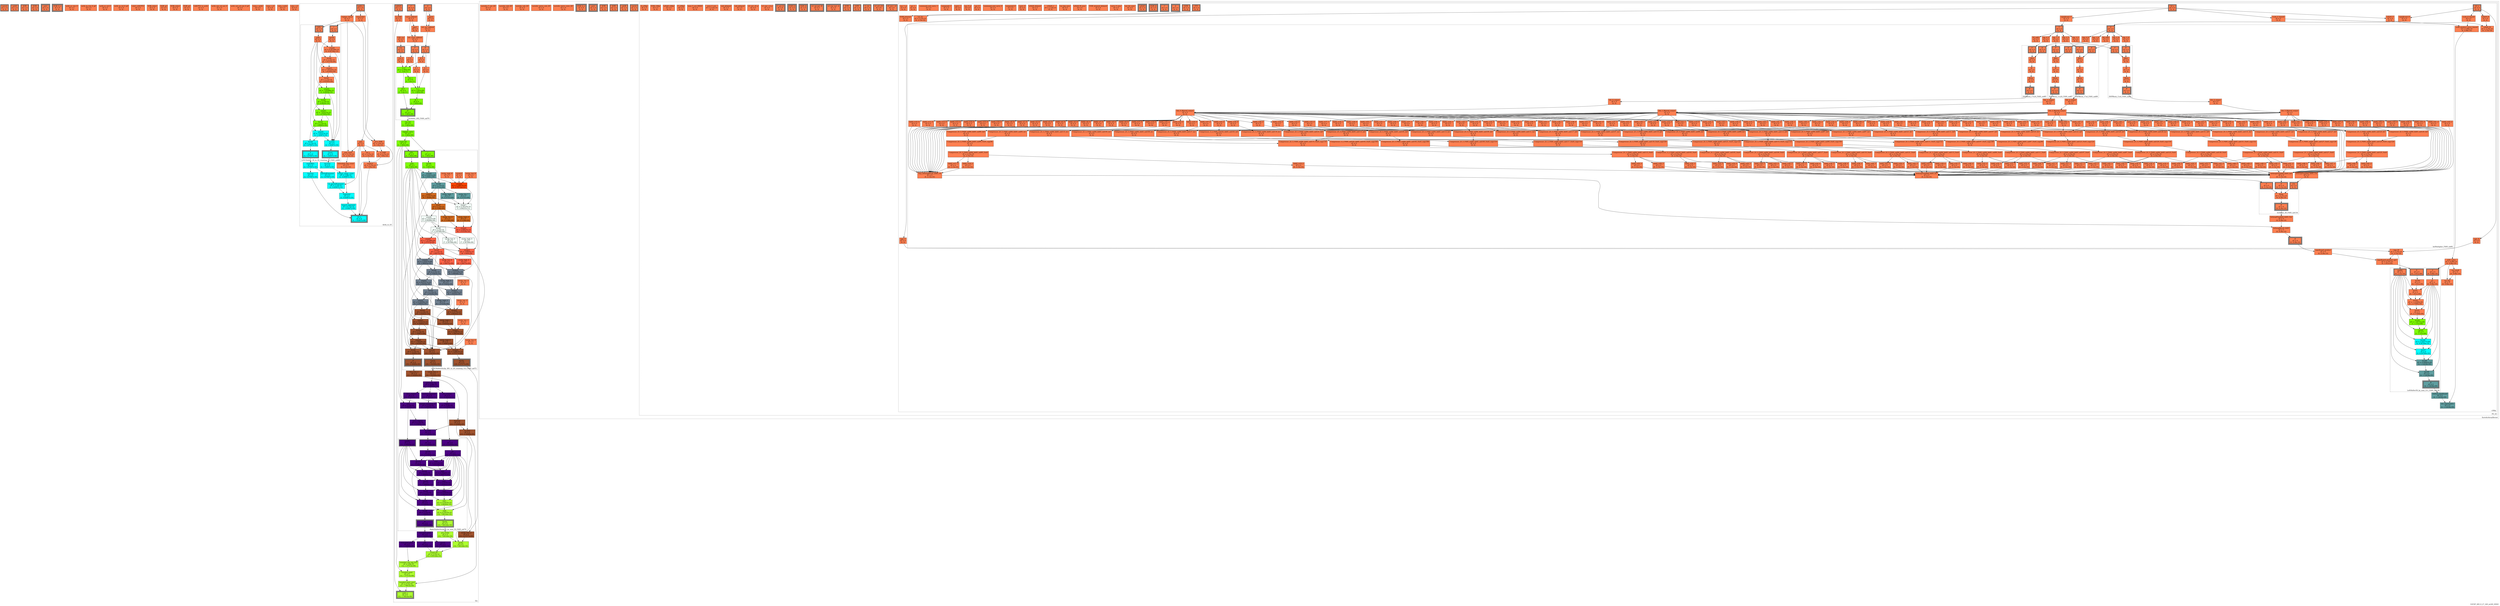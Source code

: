 digraph S3FDP_400_8_27_240_m240_HSSD
{
	//graph drawing options
	label=S3FDP_400_8_27_240_m240_HSSD;
	labelloc=bottom;
	labeljust=right;
	ratio=auto;
	nodesep=0.25;
	ranksep=0.5;

	//input/output signals of operator S3FDP_400_8_27_240_m240_HSSD
	rowsA__S3FDP_400_8_27_240_m240_HSSD [ label="rowsA\ndT = 0\n(0, 0)", shape=box, color=black, style="bold, filled", fillcolor=coral, peripheries=2 ];
	colsB__S3FDP_400_8_27_240_m240_HSSD [ label="colsB\ndT = 0\n(0, 0)", shape=box, color=black, style="bold, filled", fillcolor=coral, peripheries=2 ];
	SOB__S3FDP_400_8_27_240_m240_HSSD [ label="SOB\ndT = 0\n(0, 0)", shape=box, color=black, style="bold, filled", fillcolor=coral, peripheries=2 ];
	EOB__S3FDP_400_8_27_240_m240_HSSD [ label="EOB\ndT = 0\n(0, 0)", shape=box, color=black, style="bold, filled", fillcolor=coral, peripheries=2 ];
	colsC__S3FDP_400_8_27_240_m240_HSSD [ label="colsC\ndT = 0\n(0, 0)", shape=box, color=black, style="bold, filled", fillcolor=coral, peripheries=3 ];
	EOB_Q_o__S3FDP_400_8_27_240_m240_HSSD [ label="EOB_Q_o\ndT = 0\n(0, 0)", shape=box, color=black, style="bold, filled", fillcolor=coral, peripheries=3 ];
	{rank=same rowsA__S3FDP_400_8_27_240_m240_HSSD, colsB__S3FDP_400_8_27_240_m240_HSSD, SOB__S3FDP_400_8_27_240_m240_HSSD, EOB__S3FDP_400_8_27_240_m240_HSSD};
	{rank=same colsC__S3FDP_400_8_27_240_m240_HSSD, EOB_Q_o__S3FDP_400_8_27_240_m240_HSSD};
	//internal signals of operator S3FDP_400_8_27_240_m240_HSSD
	arith_in_row_0__S3FDP_400_8_27_240_m240_HSSD [ label="arith_in_row_0\ndT = 0\n(0, 0)", shape=box, color=black, style=filled, fillcolor=coral, peripheries=1 ];
	arith_in_row_0_q0__S3FDP_400_8_27_240_m240_HSSD [ label="arith_in_row_0_q0\ndT = 0\n(0, 0)", shape=box, color=black, style=filled, fillcolor=coral, peripheries=1 ];
	arith_in_col_0__S3FDP_400_8_27_240_m240_HSSD [ label="arith_in_col_0\ndT = 0\n(0, 0)", shape=box, color=black, style=filled, fillcolor=coral, peripheries=1 ];
	arith_in_col_0_q0__S3FDP_400_8_27_240_m240_HSSD [ label="arith_in_col_0_q0\ndT = 0\n(0, 0)", shape=box, color=black, style=filled, fillcolor=coral, peripheries=1 ];
	colsC_LAICPT2__S3FDP_400_8_27_240_m240_HSSD [ label="colsC_LAICPT2\ndT = 0\n(0, 0)", shape=box, color=black, style=filled, fillcolor=coral, peripheries=1 ];
	SOB_select__S3FDP_400_8_27_240_m240_HSSD [ label="SOB_select\ndT = 0\n(0, 0)", shape=box, color=black, style=filled, fillcolor=coral, peripheries=1 ];
	SOB_q2__S3FDP_400_8_27_240_m240_HSSD [ label="SOB_q2\ndT = 0\n(0, 0)", shape=box, color=black, style=filled, fillcolor=coral, peripheries=1 ];
	EOB_select__S3FDP_400_8_27_240_m240_HSSD [ label="EOB_select\ndT = 0\n(0, 0)", shape=box, color=black, style=filled, fillcolor=coral, peripheries=1 ];
	EOB_q2__S3FDP_400_8_27_240_m240_HSSD [ label="EOB_q2\ndT = 0\n(0, 0)", shape=box, color=black, style=filled, fillcolor=coral, peripheries=1 ];
	LAICPT2_to_arith__S3FDP_400_8_27_240_m240_HSSD [ label="LAICPT2_to_arith\ndT = 0\n(0, 0)", shape=box, color=black, style=filled, fillcolor=coral, peripheries=1 ];
	arith_out_col_out_0__S3FDP_400_8_27_240_m240_HSSD [ label="arith_out_col_out_0\ndT = 0\n(0, 0)", shape=box, color=black, style=filled, fillcolor=coral, peripheries=1 ];
	arith_out_col_out_0_q0__S3FDP_400_8_27_240_m240_HSSD [ label="arith_out_col_out_0_q0\ndT = 0\n(0, 0)", shape=box, color=black, style=filled, fillcolor=coral, peripheries=1 ];
	rows_i_arith__S3FDP_400_8_27_240_m240_HSSD [ label="rows_i_arith\ndT = 0\n(0, 0)", shape=box, color=black, style=filled, fillcolor=coral, peripheries=1 ];
	rows_i_s3__S3FDP_400_8_27_240_m240_HSSD [ label="rows_i_s3\ndT = 0\n(0, 0)", shape=box, color=black, style=filled, fillcolor=coral, peripheries=1 ];
	cols_j_arith__S3FDP_400_8_27_240_m240_HSSD [ label="cols_j_arith\ndT = 0\n(0, 0)", shape=box, color=black, style=filled, fillcolor=coral, peripheries=1 ];
	cols_j_s3__S3FDP_400_8_27_240_m240_HSSD [ label="cols_j_s3\ndT = 0\n(0, 0)", shape=box, color=black, style=filled, fillcolor=coral, peripheries=1 ];

	//subcomponents of operator S3FDP_400_8_27_240_m240_HSSD

	subgraph cluster_Arith_to_S3
	{
		//graph drawing options
		label=Arith_to_S3;
		labelloc=bottom;
		labeljust=right;
		style="bold, dotted";
		ratio=auto;
		nodesep=0.25;
		ranksep=0.5;

		//input/output signals of operator Arith_to_S3
		arith_i__Arith_to_S3 [ label="arith_i\ndT = 0\n(0, 0)", shape=box, color=black, style="bold, filled", fillcolor=coral, peripheries=2 ];
		S3_o__Arith_to_S3 [ label="S3_o\ndT = 0\n(2, 1.03407e-09)", shape=box, color=black, style="bold, filled", fillcolor=cyan, peripheries=3 ];
		{rank=same arith_i__Arith_to_S3};
		{rank=same S3_o__Arith_to_S3};
		//internal signals of operator Arith_to_S3
		sign__Arith_to_S3 [ label="sign\ndT = 0\n(0, 0)", shape=box, color=black, style=filled, fillcolor=coral, peripheries=1 ];
		regime_check__Arith_to_S3 [ label="regime_check\ndT = 0\n(0, 0)", shape=box, color=black, style=filled, fillcolor=coral, peripheries=1 ];
		remainder__Arith_to_S3 [ label="remainder\ndT = 0\n(0, 0)", shape=box, color=black, style=filled, fillcolor=coral, peripheries=1 ];
		not_s__Arith_to_S3 [ label="not_s\ndT = 2.15e-10\n(0, 2.15e-10)", shape=box, color=black, style=filled, fillcolor=coral, peripheries=1 ];
		zero_NAR__Arith_to_S3 [ label="zero_NAR\ndT = 5.8e-10\n(0, 5.8e-10)", shape=box, color=black, style=filled, fillcolor=coral, peripheries=1 ];
		is_NAR__Arith_to_S3 [ label="is_NAR\ndT = 2.15e-10\n(0, 7.95e-10)", shape=box, color=black, style=filled, fillcolor=coral, peripheries=1 ];
		implicit__Arith_to_S3 [ label="implicit\ndT = 2.15e-10\n(0, 7.95e-10)", shape=box, color=black, style=filled, fillcolor=coral, peripheries=1 ];
		neg_count__Arith_to_S3 [ label="neg_count\ndT = 2.15e-10\n(0, 2.15e-10)", shape=box, color=black, style=filled, fillcolor=coral, peripheries=1 ];
		lzCount__Arith_to_S3 [ label="lzCount\ndT = 0\n(2, 1.32067e-10)", shape=box, color=black, style=filled, fillcolor=cyan, peripheries=1 ];
		usefulBits__Arith_to_S3 [ label="usefulBits\ndT = 0\n(2, 3.47067e-10)", shape=box, color=black, style=filled, fillcolor=cyan, peripheries=1 ];
		extended_neg_count__Arith_to_S3 [ label="extended_neg_count\ndT = 0\n(0, 2.15e-10)", shape=box, color=black, style=filled, fillcolor=coral, peripheries=1 ];
		comp2_range_count__Arith_to_S3 [ label="comp2_range_count\ndT = 3.28e-10\n(2, 4.60067e-10)", shape=box, color=black, style=filled, fillcolor=cyan, peripheries=1 ];
		fraction__Arith_to_S3 [ label="fraction\ndT = 0\n(2, 3.47067e-10)", shape=box, color=black, style=filled, fillcolor=cyan, peripheries=1 ];
		partialExponent__Arith_to_S3 [ label="partialExponent\ndT = 0\n(2, 3.47067e-10)", shape=box, color=black, style=filled, fillcolor=cyan, peripheries=1 ];
		us_partialExponent__Arith_to_S3 [ label="us_partialExponent\ndT = 2.15e-10\n(2, 5.62067e-10)", shape=box, color=black, style=filled, fillcolor=cyan, peripheries=1 ];
		exponent__Arith_to_S3 [ label="exponent\ndT = 0\n(2, 5.62067e-10)", shape=box, color=black, style=filled, fillcolor=cyan, peripheries=1 ];
		biased_exponent__Arith_to_S3 [ label="biased_exponent\ndT = 4.72e-10\n(2, 1.03407e-09)", shape=box, color=black, style=filled, fillcolor=cyan, peripheries=1 ];

		//subcomponents of operator Arith_to_S3

		subgraph cluster_LZOCShifter_30_to_30_counting_32_F400_uid66
		{
			//graph drawing options
			label=LZOCShifter_30_to_30_counting_32_F400_uid66;
			labelloc=bottom;
			labeljust=right;
			style="bold, dotted";
			ratio=auto;
			nodesep=0.25;
			ranksep=0.5;

			//input/output signals of operator LZOCShifter_30_to_30_counting_32_F400_uid66
			I__LZOCShifter_30_to_30_counting_32_F400_uid66 [ label="I\ndT = 0\n(0, 0)", shape=box, color=black, style="bold, filled", fillcolor=coral, peripheries=2 ];
			OZb__LZOCShifter_30_to_30_counting_32_F400_uid66 [ label="OZb\ndT = 0\n(0, 0)", shape=box, color=black, style="bold, filled", fillcolor=coral, peripheries=2 ];
			Count__LZOCShifter_30_to_30_counting_32_F400_uid66 [ label="Count\ndT = 0\n(2, 1.32067e-10)", shape=box, color=black, style="bold, filled", fillcolor=cyan, peripheries=3 ];
			O__LZOCShifter_30_to_30_counting_32_F400_uid66 [ label="O\ndT = 0\n(2, 3.47067e-10)", shape=box, color=black, style="bold, filled", fillcolor=cyan, peripheries=3 ];
			{rank=same I__LZOCShifter_30_to_30_counting_32_F400_uid66, OZb__LZOCShifter_30_to_30_counting_32_F400_uid66};
			{rank=same Count__LZOCShifter_30_to_30_counting_32_F400_uid66, O__LZOCShifter_30_to_30_counting_32_F400_uid66};
			//internal signals of operator LZOCShifter_30_to_30_counting_32_F400_uid66
			level5__LZOCShifter_30_to_30_counting_32_F400_uid66 [ label="level5\ndT = 0\n(0, 0)", shape=box, color=black, style=filled, fillcolor=coral, peripheries=1 ];
			sozb__LZOCShifter_30_to_30_counting_32_F400_uid66 [ label="sozb\ndT = 0\n(0, 0)", shape=box, color=black, style=filled, fillcolor=coral, peripheries=1 ];
			count4__LZOCShifter_30_to_30_counting_32_F400_uid66 [ label="count4\ndT = 8.00788e-10\n(0, 8.00788e-10)", shape=box, color=black, style=filled, fillcolor=coral, peripheries=1 ];
			level4__LZOCShifter_30_to_30_counting_32_F400_uid66 [ label="level4\ndT = 2.15e-10\n(0, 1.01579e-09)", shape=box, color=black, style=filled, fillcolor=coral, peripheries=1 ];
			count3__LZOCShifter_30_to_30_counting_32_F400_uid66 [ label="count3\ndT = 7.95163e-10\n(0, 1.81095e-09)", shape=box, color=black, style=filled, fillcolor=coral, peripheries=1 ];
			level3__LZOCShifter_30_to_30_counting_32_F400_uid66 [ label="level3\ndT = 2.15e-10\n(0, 2.02595e-09)", shape=box, color=black, style=filled, fillcolor=coral, peripheries=1 ];
			count2__LZOCShifter_30_to_30_counting_32_F400_uid66 [ label="count2\ndT = 7.93288e-10\n(1, 4.6924e-10)", shape=box, color=black, style=filled, fillcolor=chartreuse, peripheries=1 ];
			level2__LZOCShifter_30_to_30_counting_32_F400_uid66 [ label="level2\ndT = 2.15e-10\n(1, 6.8424e-10)", shape=box, color=black, style=filled, fillcolor=chartreuse, peripheries=1 ];
			count1__LZOCShifter_30_to_30_counting_32_F400_uid66 [ label="count1\ndT = 7.91413e-10\n(1, 1.47565e-09)", shape=box, color=black, style=filled, fillcolor=chartreuse, peripheries=1 ];
			level1__LZOCShifter_30_to_30_counting_32_F400_uid66 [ label="level1\ndT = 2.15e-10\n(1, 1.69065e-09)", shape=box, color=black, style=filled, fillcolor=chartreuse, peripheries=1 ];
			count0__LZOCShifter_30_to_30_counting_32_F400_uid66 [ label="count0\ndT = 7.91413e-10\n(2, 1.32067e-10)", shape=box, color=black, style=filled, fillcolor=cyan, peripheries=1 ];
			level0__LZOCShifter_30_to_30_counting_32_F400_uid66 [ label="level0\ndT = 2.15e-10\n(2, 3.47067e-10)", shape=box, color=black, style=filled, fillcolor=cyan, peripheries=1 ];
			sCount__LZOCShifter_30_to_30_counting_32_F400_uid66 [ label="sCount\ndT = 0\n(2, 1.32067e-10)", shape=box, color=black, style=filled, fillcolor=cyan, peripheries=1 ];

			//subcomponents of operator LZOCShifter_30_to_30_counting_32_F400_uid66

			//input and internal signal connections of operator LZOCShifter_30_to_30_counting_32_F400_uid66
			I__LZOCShifter_30_to_30_counting_32_F400_uid66 -> level5__LZOCShifter_30_to_30_counting_32_F400_uid66 [ arrowhead=normal, arrowsize=1.0, arrowtail=normal, color=black, dir=forward  ];
			OZb__LZOCShifter_30_to_30_counting_32_F400_uid66 -> sozb__LZOCShifter_30_to_30_counting_32_F400_uid66 [ arrowhead=normal, arrowsize=1.0, arrowtail=normal, color=black, dir=forward  ];
			level5__LZOCShifter_30_to_30_counting_32_F400_uid66 -> count4__LZOCShifter_30_to_30_counting_32_F400_uid66 [ arrowhead=normal, arrowsize=1.0, arrowtail=normal, color=black, dir=forward  ];
			level5__LZOCShifter_30_to_30_counting_32_F400_uid66 -> level4__LZOCShifter_30_to_30_counting_32_F400_uid66 [ arrowhead=normal, arrowsize=1.0, arrowtail=normal, color=black, dir=forward  ];
			sozb__LZOCShifter_30_to_30_counting_32_F400_uid66 -> count4__LZOCShifter_30_to_30_counting_32_F400_uid66 [ arrowhead=normal, arrowsize=1.0, arrowtail=normal, color=black, dir=forward  ];
			sozb__LZOCShifter_30_to_30_counting_32_F400_uid66 -> count3__LZOCShifter_30_to_30_counting_32_F400_uid66 [ arrowhead=normal, arrowsize=1.0, arrowtail=normal, color=black, dir=forward  ];
			sozb__LZOCShifter_30_to_30_counting_32_F400_uid66 -> count2__LZOCShifter_30_to_30_counting_32_F400_uid66 [ arrowhead=normal, arrowsize=1.0, arrowtail=normal, color=black, dir=forward  ];
			sozb__LZOCShifter_30_to_30_counting_32_F400_uid66 -> count1__LZOCShifter_30_to_30_counting_32_F400_uid66 [ arrowhead=normal, arrowsize=1.0, arrowtail=normal, color=black, dir=forward  ];
			sozb__LZOCShifter_30_to_30_counting_32_F400_uid66 -> count0__LZOCShifter_30_to_30_counting_32_F400_uid66 [ arrowhead=normal, arrowsize=1.0, arrowtail=normal, color=black, dir=forward  ];
			count4__LZOCShifter_30_to_30_counting_32_F400_uid66 -> level4__LZOCShifter_30_to_30_counting_32_F400_uid66 [ arrowhead=normal, arrowsize=1.0, arrowtail=normal, color=black, dir=forward  ];
			count4__LZOCShifter_30_to_30_counting_32_F400_uid66 -> sCount__LZOCShifter_30_to_30_counting_32_F400_uid66 [ arrowhead=normal, arrowsize=1.0, arrowtail=normal, color=black, dir=forward  ];
			level4__LZOCShifter_30_to_30_counting_32_F400_uid66 -> count3__LZOCShifter_30_to_30_counting_32_F400_uid66 [ arrowhead=normal, arrowsize=1.0, arrowtail=normal, color=black, dir=forward  ];
			level4__LZOCShifter_30_to_30_counting_32_F400_uid66 -> level3__LZOCShifter_30_to_30_counting_32_F400_uid66 [ arrowhead=normal, arrowsize=1.0, arrowtail=normal, color=black, dir=forward  ];
			count3__LZOCShifter_30_to_30_counting_32_F400_uid66 -> level3__LZOCShifter_30_to_30_counting_32_F400_uid66 [ arrowhead=normal, arrowsize=1.0, arrowtail=normal, color=black, dir=forward  ];
			count3__LZOCShifter_30_to_30_counting_32_F400_uid66 -> sCount__LZOCShifter_30_to_30_counting_32_F400_uid66 [ arrowhead=normal, arrowsize=1.0, arrowtail=normal, color=black, dir=forward  ];
			level3__LZOCShifter_30_to_30_counting_32_F400_uid66 -> count2__LZOCShifter_30_to_30_counting_32_F400_uid66 [ arrowhead=normal, arrowsize=1.0, arrowtail=normal, color=black, dir=forward  ];
			level3__LZOCShifter_30_to_30_counting_32_F400_uid66 -> level2__LZOCShifter_30_to_30_counting_32_F400_uid66 [ arrowhead=normal, arrowsize=1.0, arrowtail=normal, color=black, dir=forward  ];
			count2__LZOCShifter_30_to_30_counting_32_F400_uid66 -> level2__LZOCShifter_30_to_30_counting_32_F400_uid66 [ arrowhead=normal, arrowsize=1.0, arrowtail=normal, color=black, dir=forward  ];
			count2__LZOCShifter_30_to_30_counting_32_F400_uid66 -> sCount__LZOCShifter_30_to_30_counting_32_F400_uid66 [ arrowhead=normal, arrowsize=1.0, arrowtail=normal, color=black, dir=forward  ];
			level2__LZOCShifter_30_to_30_counting_32_F400_uid66 -> count1__LZOCShifter_30_to_30_counting_32_F400_uid66 [ arrowhead=normal, arrowsize=1.0, arrowtail=normal, color=black, dir=forward  ];
			level2__LZOCShifter_30_to_30_counting_32_F400_uid66 -> level1__LZOCShifter_30_to_30_counting_32_F400_uid66 [ arrowhead=normal, arrowsize=1.0, arrowtail=normal, color=black, dir=forward  ];
			count1__LZOCShifter_30_to_30_counting_32_F400_uid66 -> level1__LZOCShifter_30_to_30_counting_32_F400_uid66 [ arrowhead=normal, arrowsize=1.0, arrowtail=normal, color=black, dir=forward  ];
			count1__LZOCShifter_30_to_30_counting_32_F400_uid66 -> sCount__LZOCShifter_30_to_30_counting_32_F400_uid66 [ arrowhead=normal, arrowsize=1.0, arrowtail=normal, color=black, dir=forward  ];
			level1__LZOCShifter_30_to_30_counting_32_F400_uid66 -> count0__LZOCShifter_30_to_30_counting_32_F400_uid66 [ arrowhead=normal, arrowsize=1.0, arrowtail=normal, color=black, dir=forward  ];
			level1__LZOCShifter_30_to_30_counting_32_F400_uid66 -> level0__LZOCShifter_30_to_30_counting_32_F400_uid66 [ arrowhead=normal, arrowsize=1.0, arrowtail=normal, color=black, dir=forward  ];
			count0__LZOCShifter_30_to_30_counting_32_F400_uid66 -> level0__LZOCShifter_30_to_30_counting_32_F400_uid66 [ arrowhead=normal, arrowsize=1.0, arrowtail=normal, color=black, dir=forward  ];
			count0__LZOCShifter_30_to_30_counting_32_F400_uid66 -> sCount__LZOCShifter_30_to_30_counting_32_F400_uid66 [ arrowhead=normal, arrowsize=1.0, arrowtail=normal, color=black, dir=forward  ];
			level0__LZOCShifter_30_to_30_counting_32_F400_uid66 -> O__LZOCShifter_30_to_30_counting_32_F400_uid66 [ arrowhead=normal, arrowsize=1.0, arrowtail=normal, color=black, dir=forward  ];
			sCount__LZOCShifter_30_to_30_counting_32_F400_uid66 -> Count__LZOCShifter_30_to_30_counting_32_F400_uid66 [ arrowhead=normal, arrowsize=1.0, arrowtail=normal, color=black, dir=forward  ];
		}

			//output signal connections of operator LZOCShifter_30_to_30_counting_32_F400_uid66
			Count__LZOCShifter_30_to_30_counting_32_F400_uid66 -> lzCount__Arith_to_S3 [ arrowhead=normal, arrowsize=1.0, arrowtail=normal, color=black, dir=forward  ];
			O__LZOCShifter_30_to_30_counting_32_F400_uid66 -> usefulBits__Arith_to_S3 [ arrowhead=normal, arrowsize=1.0, arrowtail=normal, color=black, dir=forward  ];

		//input and internal signal connections of operator Arith_to_S3
		arith_i__Arith_to_S3 -> sign__Arith_to_S3 [ arrowhead=normal, arrowsize=1.0, arrowtail=normal, color=black, dir=forward  ];
		arith_i__Arith_to_S3 -> regime_check__Arith_to_S3 [ arrowhead=normal, arrowsize=1.0, arrowtail=normal, color=black, dir=forward  ];
		arith_i__Arith_to_S3 -> remainder__Arith_to_S3 [ arrowhead=normal, arrowsize=1.0, arrowtail=normal, color=black, dir=forward  ];
		sign__Arith_to_S3 -> not_s__Arith_to_S3 [ arrowhead=normal, arrowsize=1.0, arrowtail=normal, color=black, dir=forward  ];
		sign__Arith_to_S3 -> is_NAR__Arith_to_S3 [ arrowhead=normal, arrowsize=1.0, arrowtail=normal, color=black, dir=forward  ];
		sign__Arith_to_S3 -> neg_count__Arith_to_S3 [ arrowhead=normal, arrowsize=1.0, arrowtail=normal, color=black, dir=forward  ];
		sign__Arith_to_S3 -> us_partialExponent__Arith_to_S3 [ arrowhead=normal, arrowsize=1.0, arrowtail=normal, color=black, dir=forward  ];
		sign__Arith_to_S3 -> S3_o__Arith_to_S3 [ arrowhead=normal, arrowsize=1.0, arrowtail=normal, color=black, dir=forward  ];
		regime_check__Arith_to_S3 -> zero_NAR__Arith_to_S3 [ arrowhead=normal, arrowsize=1.0, arrowtail=normal, color=black, dir=forward  ];
		regime_check__Arith_to_S3 -> neg_count__Arith_to_S3 [ arrowhead=normal, arrowsize=1.0, arrowtail=normal, color=black, dir=forward  ];
		regime_check__Arith_to_S3 -> OZb__LZOCShifter_30_to_30_counting_32_F400_uid66 [ arrowhead=normal, arrowsize=1.0, arrowtail=normal, color=black, dir=forward  ];
		remainder__Arith_to_S3 -> zero_NAR__Arith_to_S3 [ arrowhead=normal, arrowsize=1.0, arrowtail=normal, color=black, dir=forward  ];
		remainder__Arith_to_S3 -> I__LZOCShifter_30_to_30_counting_32_F400_uid66 [ arrowhead=normal, arrowsize=1.0, arrowtail=normal, color=black, dir=forward  ];
		not_s__Arith_to_S3 -> implicit__Arith_to_S3 [ arrowhead=normal, arrowsize=1.0, arrowtail=normal, color=black, dir=forward  ];
		zero_NAR__Arith_to_S3 -> is_NAR__Arith_to_S3 [ arrowhead=normal, arrowsize=1.0, arrowtail=normal, color=black, dir=forward  ];
		zero_NAR__Arith_to_S3 -> implicit__Arith_to_S3 [ arrowhead=normal, arrowsize=1.0, arrowtail=normal, color=black, dir=forward  ];
		is_NAR__Arith_to_S3 -> S3_o__Arith_to_S3 [ arrowhead=normal, arrowsize=1.0, arrowtail=normal, color=black, dir=forward  ];
		implicit__Arith_to_S3 -> S3_o__Arith_to_S3 [ arrowhead=normal, arrowsize=1.0, arrowtail=normal, color=black, dir=forward  ];
		neg_count__Arith_to_S3 -> extended_neg_count__Arith_to_S3 [ arrowhead=normal, arrowsize=1.0, arrowtail=normal, color=black, dir=forward  ];
		lzCount__Arith_to_S3 -> comp2_range_count__Arith_to_S3 [ arrowhead=normal, arrowsize=1.0, arrowtail=normal, color=black, dir=forward  ];
		usefulBits__Arith_to_S3 -> fraction__Arith_to_S3 [ arrowhead=normal, arrowsize=1.0, arrowtail=normal, color=black, dir=forward  ];
		usefulBits__Arith_to_S3 -> partialExponent__Arith_to_S3 [ arrowhead=normal, arrowsize=1.0, arrowtail=normal, color=black, dir=forward  ];
		extended_neg_count__Arith_to_S3 -> comp2_range_count__Arith_to_S3 [ arrowhead=normal, arrowsize=1.0, arrowtail=normal, color=black, dir=forward  ];
		comp2_range_count__Arith_to_S3 -> exponent__Arith_to_S3 [ arrowhead=normal, arrowsize=1.0, arrowtail=normal, color=black, dir=forward  ];
		fraction__Arith_to_S3 -> S3_o__Arith_to_S3 [ arrowhead=normal, arrowsize=1.0, arrowtail=normal, color=black, dir=forward  ];
		partialExponent__Arith_to_S3 -> us_partialExponent__Arith_to_S3 [ arrowhead=normal, arrowsize=1.0, arrowtail=normal, color=black, dir=forward  ];
		us_partialExponent__Arith_to_S3 -> exponent__Arith_to_S3 [ arrowhead=normal, arrowsize=1.0, arrowtail=normal, color=black, dir=forward  ];
		exponent__Arith_to_S3 -> biased_exponent__Arith_to_S3 [ arrowhead=normal, arrowsize=1.0, arrowtail=normal, color=black, dir=forward  ];
		biased_exponent__Arith_to_S3 -> S3_o__Arith_to_S3 [ arrowhead=normal, arrowsize=1.0, arrowtail=normal, color=black, dir=forward  ];
	}

		//output signal connections of operator Arith_to_S3

	subgraph cluster_l2a
	{
		//graph drawing options
		label=l2a;
		labelloc=bottom;
		labeljust=right;
		style="bold, dotted";
		ratio=auto;
		nodesep=0.25;
		ranksep=0.5;

		//input/output signals of operator l2a
		A__l2a [ label="A\ndT = 0\n(0, 0)", shape=box, color=black, style="bold, filled", fillcolor=coral, peripheries=2 ];
		C__l2a [ label="C\ndT = 0\n(0, 0)", shape=box, color=black, style="bold, filled", fillcolor=coral, peripheries=2 ];
		isNaN__l2a [ label="isNaN\ndT = 0\n(0, 0)", shape=box, color=black, style="bold, filled", fillcolor=coral, peripheries=2 ];
		arith_o__l2a [ label="arith_o\ndT = 0\n(12, 1.79014e-09)", shape=box, color=black, style="bold, filled", fillcolor=greenyellow, peripheries=3 ];
		{rank=same A__l2a, C__l2a, isNaN__l2a};
		{rank=same arith_o__l2a};
		//internal signals of operator l2a
		carry_addend__l2a [ label="carry_addend\ndT = 0\n(0, 0)", shape=box, color=black, style=filled, fillcolor=coral, peripheries=1 ];
		signA__l2a [ label="signA\ndT = 0\n(0, 0)", shape=box, color=black, style=filled, fillcolor=coral, peripheries=1 ];
		signC__l2a [ label="signC\ndT = 0\n(0, 0)", shape=box, color=black, style=filled, fillcolor=coral, peripheries=1 ];
		ext_acc_addend__l2a [ label="ext_acc_addend\ndT = 0\n(0, 0)", shape=box, color=black, style=filled, fillcolor=coral, peripheries=1 ];
		ext_carry_addend__l2a [ label="ext_carry_addend\ndT = 0\n(0, 0)", shape=box, color=black, style=filled, fillcolor=coral, peripheries=1 ];
		CIN_rca__l2a [ label="CIN_rca\ndT = 0\n(0, 0)", shape=box, color=black, style=filled, fillcolor=coral, peripheries=1 ];
		rca_out__l2a [ label="rca_out\ndT = 0\n(1, 1.065e-09)", shape=box, color=black, style=filled, fillcolor=chartreuse, peripheries=1 ];
		rippled_carry__l2a [ label="rippled_carry\ndT = 0\n(1, 1.065e-09)", shape=box, color=black, style=filled, fillcolor=chartreuse, peripheries=1 ];
		count_bit__l2a [ label="count_bit\ndT = 0\n(1, 1.065e-09)", shape=box, color=black, style=filled, fillcolor=chartreuse, peripheries=1 ];
		count_lzoc_o__l2a [ label="count_lzoc_o\ndT = 0\n(10, 1.94589e-09)", shape=box, color=black, style=filled, fillcolor=sienna, peripheries=1 ];
		frac_lzoc_o__l2a [ label="frac_lzoc_o\ndT = 0\n(10, 2.16089e-09)", shape=box, color=black, style=filled, fillcolor=sienna, peripheries=1 ];
		sticky_lzoc_o__l2a [ label="sticky_lzoc_o\ndT = 0\n(10, 2.27577e-09)", shape=box, color=black, style=filled, fillcolor=sienna, peripheries=1 ];
		unbiased_exp__l2a [ label="unbiased_exp\ndT = 4.98e-10\n(11, 9.38942e-11)", shape=box, color=black, style=filled, fillcolor=indigo, peripheries=1 ];
		fraction__l2a [ label="fraction\ndT = 0\n(10, 2.16089e-09)", shape=box, color=black, style=filled, fillcolor=sienna, peripheries=1 ];
		partial_exponent__l2a [ label="partial_exponent\ndT = 0\n(11, 9.38942e-11)", shape=box, color=black, style=filled, fillcolor=indigo, peripheries=1 ];
		partial_exponent_us__l2a [ label="partial_exponent_us\ndT = 2.15e-10\n(11, 3.08894e-10)", shape=box, color=black, style=filled, fillcolor=indigo, peripheries=1 ];
		bin_regime__l2a [ label="bin_regime\ndT = 0\n(11, 9.38942e-11)", shape=box, color=black, style=filled, fillcolor=indigo, peripheries=1 ];
		first_regime__l2a [ label="first_regime\ndT = 0\n(11, 9.38942e-11)", shape=box, color=black, style=filled, fillcolor=indigo, peripheries=1 ];
		regime__l2a [ label="regime\ndT = 3.28e-10\n(11, 4.21894e-10)", shape=box, color=black, style=filled, fillcolor=indigo, peripheries=1 ];
		pad__l2a [ label="pad\ndT = 2.15e-10\n(11, 3.08894e-10)", shape=box, color=black, style=filled, fillcolor=indigo, peripheries=1 ];
		start_regime__l2a [ label="start_regime\ndT = 2.15e-10\n(11, 5.23894e-10)", shape=box, color=black, style=filled, fillcolor=indigo, peripheries=1 ];
		in_shift__l2a [ label="in_shift\ndT = 0\n(11, 5.23894e-10)", shape=box, color=black, style=filled, fillcolor=indigo, peripheries=1 ];
		extended_posit__l2a [ label="extended_posit\ndT = 0\n(11, 1.16889e-09)", shape=box, color=black, style=filled, fillcolor=indigo, peripheries=1 ];
		pre_sticky__l2a [ label="pre_sticky\ndT = 0\n(12, 7.80144e-10)", shape=box, color=black, style=filled, fillcolor=greenyellow, peripheries=1 ];
		truncated_posit__l2a [ label="truncated_posit\ndT = 0\n(11, 1.16889e-09)", shape=box, color=black, style=filled, fillcolor=indigo, peripheries=1 ];
		lsb__l2a [ label="lsb\ndT = 0\n(11, 1.16889e-09)", shape=box, color=black, style=filled, fillcolor=indigo, peripheries=1 ];
		guard__l2a [ label="guard\ndT = 0\n(11, 1.16889e-09)", shape=box, color=black, style=filled, fillcolor=indigo, peripheries=1 ];
		sticky__l2a [ label="sticky\ndT = 0\n(12, 7.80144e-10)", shape=box, color=black, style=filled, fillcolor=greenyellow, peripheries=1 ];
		round_bit__l2a [ label="round_bit\ndT = 2.15e-10\n(12, 9.95144e-10)", shape=box, color=black, style=filled, fillcolor=greenyellow, peripheries=1 ];
		is_NAR__l2a [ label="is_NAR\ndT = 0\n(0, 0)", shape=box, color=black, style=filled, fillcolor=coral, peripheries=1 ];
		rounded_reg_exp_frac__l2a [ label="rounded_reg_exp_frac\ndT = 5.8e-10\n(12, 1.57514e-09)", shape=box, color=black, style=filled, fillcolor=greenyellow, peripheries=1 ];
		rounded_posit__l2a [ label="rounded_posit\ndT = 0\n(12, 1.57514e-09)", shape=box, color=black, style=filled, fillcolor=greenyellow, peripheries=1 ];
		is_zero__l2a [ label="is_zero\ndT = 0\n(10, 2.16089e-09)", shape=box, color=black, style=filled, fillcolor=sienna, peripheries=1 ];
		rounded_posit_zero__l2a [ label="rounded_posit_zero\ndT = 2.15e-10\n(12, 1.79014e-09)", shape=box, color=black, style=filled, fillcolor=greenyellow, peripheries=1 ];

		//subcomponents of operator l2a

		subgraph cluster_IntAdder_492_F400_uid70
		{
			//graph drawing options
			label=IntAdder_492_F400_uid70;
			labelloc=bottom;
			labeljust=right;
			style="bold, dotted";
			ratio=auto;
			nodesep=0.25;
			ranksep=0.5;

			//input/output signals of operator IntAdder_492_F400_uid70
			X__IntAdder_492_F400_uid70 [ label="X\ndT = 0\n(0, 0)", shape=box, color=black, style="bold, filled", fillcolor=coral, peripheries=2 ];
			Y__IntAdder_492_F400_uid70 [ label="Y\ndT = 0\n(0, 0)", shape=box, color=black, style="bold, filled", fillcolor=coral, peripheries=2 ];
			Cin__IntAdder_492_F400_uid70 [ label="Cin\ndT = 0\n(0, 0)", shape=box, color=black, style="bold, filled", fillcolor=coral, peripheries=2 ];
			R__IntAdder_492_F400_uid70 [ label="R\ndT = 0\n(1, 1.065e-09)", shape=box, color=black, style="bold, filled", fillcolor=chartreuse, peripheries=3 ];
			{rank=same X__IntAdder_492_F400_uid70, Y__IntAdder_492_F400_uid70, Cin__IntAdder_492_F400_uid70};
			{rank=same R__IntAdder_492_F400_uid70};
			//internal signals of operator IntAdder_492_F400_uid70
			Cin_0__IntAdder_492_F400_uid70 [ label="Cin_0\ndT = 0\n(0, 0)", shape=box, color=black, style=filled, fillcolor=coral, peripheries=1 ];
			X_0__IntAdder_492_F400_uid70 [ label="X_0\ndT = 0\n(0, 0)", shape=box, color=black, style=filled, fillcolor=coral, peripheries=1 ];
			Y_0__IntAdder_492_F400_uid70 [ label="Y_0\ndT = 0\n(0, 0)", shape=box, color=black, style=filled, fillcolor=coral, peripheries=1 ];
			S_0__IntAdder_492_F400_uid70 [ label="S_0\ndT = 2.384e-09\n(1, 3.4e-11)", shape=box, color=black, style=filled, fillcolor=chartreuse, peripheries=1 ];
			R_0__IntAdder_492_F400_uid70 [ label="R_0\ndT = 0\n(1, 3.4e-11)", shape=box, color=black, style=filled, fillcolor=chartreuse, peripheries=1 ];
			Cin_1__IntAdder_492_F400_uid70 [ label="Cin_1\ndT = 0\n(1, 3.4e-11)", shape=box, color=black, style=filled, fillcolor=chartreuse, peripheries=1 ];
			X_1__IntAdder_492_F400_uid70 [ label="X_1\ndT = 0\n(0, 0)", shape=box, color=black, style=filled, fillcolor=coral, peripheries=1 ];
			Y_1__IntAdder_492_F400_uid70 [ label="Y_1\ndT = 0\n(0, 0)", shape=box, color=black, style=filled, fillcolor=coral, peripheries=1 ];
			S_1__IntAdder_492_F400_uid70 [ label="S_1\ndT = 1.031e-09\n(1, 1.065e-09)", shape=box, color=black, style=filled, fillcolor=chartreuse, peripheries=1 ];
			R_1__IntAdder_492_F400_uid70 [ label="R_1\ndT = 0\n(1, 1.065e-09)", shape=box, color=black, style=filled, fillcolor=chartreuse, peripheries=1 ];

			//subcomponents of operator IntAdder_492_F400_uid70

			//input and internal signal connections of operator IntAdder_492_F400_uid70
			X__IntAdder_492_F400_uid70 -> X_0__IntAdder_492_F400_uid70 [ arrowhead=normal, arrowsize=1.0, arrowtail=normal, color=black, dir=forward  ];
			X__IntAdder_492_F400_uid70 -> X_1__IntAdder_492_F400_uid70 [ arrowhead=normal, arrowsize=1.0, arrowtail=normal, color=black, dir=forward  ];
			Y__IntAdder_492_F400_uid70 -> Y_0__IntAdder_492_F400_uid70 [ arrowhead=normal, arrowsize=1.0, arrowtail=normal, color=black, dir=forward  ];
			Y__IntAdder_492_F400_uid70 -> Y_1__IntAdder_492_F400_uid70 [ arrowhead=normal, arrowsize=1.0, arrowtail=normal, color=black, dir=forward  ];
			Cin__IntAdder_492_F400_uid70 -> Cin_0__IntAdder_492_F400_uid70 [ arrowhead=normal, arrowsize=1.0, arrowtail=normal, color=black, dir=forward  ];
			Cin_0__IntAdder_492_F400_uid70 -> S_0__IntAdder_492_F400_uid70 [ arrowhead=normal, arrowsize=1.0, arrowtail=normal, color=black, dir=forward  ];
			X_0__IntAdder_492_F400_uid70 -> S_0__IntAdder_492_F400_uid70 [ arrowhead=normal, arrowsize=1.0, arrowtail=normal, color=black, dir=forward  ];
			Y_0__IntAdder_492_F400_uid70 -> S_0__IntAdder_492_F400_uid70 [ arrowhead=normal, arrowsize=1.0, arrowtail=normal, color=black, dir=forward  ];
			S_0__IntAdder_492_F400_uid70 -> R_0__IntAdder_492_F400_uid70 [ arrowhead=normal, arrowsize=1.0, arrowtail=normal, color=black, dir=forward  ];
			S_0__IntAdder_492_F400_uid70 -> Cin_1__IntAdder_492_F400_uid70 [ arrowhead=normal, arrowsize=1.0, arrowtail=normal, color=black, dir=forward  ];
			R_0__IntAdder_492_F400_uid70 -> R__IntAdder_492_F400_uid70 [ arrowhead=normal, arrowsize=1.0, arrowtail=normal, color=black, dir=forward  ];
			Cin_1__IntAdder_492_F400_uid70 -> S_1__IntAdder_492_F400_uid70 [ arrowhead=normal, arrowsize=1.0, arrowtail=normal, color=black, dir=forward  ];
			X_1__IntAdder_492_F400_uid70 -> S_1__IntAdder_492_F400_uid70 [ arrowhead=normal, arrowsize=1.0, arrowtail=normal, color=black, dir=forward  ];
			Y_1__IntAdder_492_F400_uid70 -> S_1__IntAdder_492_F400_uid70 [ arrowhead=normal, arrowsize=1.0, arrowtail=normal, color=black, dir=forward  ];
			S_1__IntAdder_492_F400_uid70 -> R_1__IntAdder_492_F400_uid70 [ arrowhead=normal, arrowsize=1.0, arrowtail=normal, color=black, dir=forward  ];
			R_1__IntAdder_492_F400_uid70 -> R__IntAdder_492_F400_uid70 [ arrowhead=normal, arrowsize=1.0, arrowtail=normal, color=black, dir=forward  ];
		}

			//output signal connections of operator IntAdder_492_F400_uid70
			R__IntAdder_492_F400_uid70 -> rca_out__l2a [ arrowhead=normal, arrowsize=1.0, arrowtail=normal, color=black, dir=forward  ];

		subgraph cluster_LZOCShifterSticky_491_to_29_counting_512_F400_uid72
		{
			//graph drawing options
			label=LZOCShifterSticky_491_to_29_counting_512_F400_uid72;
			labelloc=bottom;
			labeljust=right;
			style="bold, dotted";
			ratio=auto;
			nodesep=0.25;
			ranksep=0.5;

			//input/output signals of operator LZOCShifterSticky_491_to_29_counting_512_F400_uid72
			I__LZOCShifterSticky_491_to_29_counting_512_F400_uid72 [ label="I\ndT = 0\n(1, 1.065e-09)", shape=box, color=black, style="bold, filled", fillcolor=chartreuse, peripheries=2 ];
			OZb__LZOCShifterSticky_491_to_29_counting_512_F400_uid72 [ label="OZb\ndT = 0\n(1, 1.065e-09)", shape=box, color=black, style="bold, filled", fillcolor=chartreuse, peripheries=2 ];
			Count__LZOCShifterSticky_491_to_29_counting_512_F400_uid72 [ label="Count\ndT = 0\n(10, 1.94589e-09)", shape=box, color=black, style="bold, filled", fillcolor=sienna, peripheries=3 ];
			O__LZOCShifterSticky_491_to_29_counting_512_F400_uid72 [ label="O\ndT = 0\n(10, 2.16089e-09)", shape=box, color=black, style="bold, filled", fillcolor=sienna, peripheries=3 ];
			Sticky__LZOCShifterSticky_491_to_29_counting_512_F400_uid72 [ label="Sticky\ndT = 0\n(10, 2.27577e-09)", shape=box, color=black, style="bold, filled", fillcolor=sienna, peripheries=3 ];
			{rank=same I__LZOCShifterSticky_491_to_29_counting_512_F400_uid72, OZb__LZOCShifterSticky_491_to_29_counting_512_F400_uid72};
			{rank=same Count__LZOCShifterSticky_491_to_29_counting_512_F400_uid72, O__LZOCShifterSticky_491_to_29_counting_512_F400_uid72, Sticky__LZOCShifterSticky_491_to_29_counting_512_F400_uid72};
			//internal signals of operator LZOCShifterSticky_491_to_29_counting_512_F400_uid72
			level9__LZOCShifterSticky_491_to_29_counting_512_F400_uid72 [ label="level9\ndT = 0\n(1, 1.065e-09)", shape=box, color=black, style=filled, fillcolor=chartreuse, peripheries=1 ];
			sozb__LZOCShifterSticky_491_to_29_counting_512_F400_uid72 [ label="sozb\ndT = 0\n(1, 1.065e-09)", shape=box, color=black, style=filled, fillcolor=chartreuse, peripheries=1 ];
			sticky9__LZOCShifterSticky_491_to_29_counting_512_F400_uid72 [ label="sticky9\ndT = 0\n(0, 0)", shape=box, color=black, style=filled, fillcolor=coral, peripheries=1 ];
			count8__LZOCShifterSticky_491_to_29_counting_512_F400_uid72 [ label="count8\ndT = 8.0431e-09\n(4, 2.0581e-09)", shape=box, color=black, style=filled, fillcolor=cadetblue, peripheries=1 ];
			level8__LZOCShifterSticky_491_to_29_counting_512_F400_uid72 [ label="level8\ndT = 2.15e-10\n(4, 2.2731e-09)", shape=box, color=black, style=filled, fillcolor=cadetblue, peripheries=1 ];
			sticky_high_8__LZOCShifterSticky_491_to_29_counting_512_F400_uid72 [ label="sticky_high_8\ndT = 0\n(0, 0)", shape=box, color=black, style=filled, fillcolor=coral, peripheries=1 ];
			sticky_low_8__LZOCShifterSticky_491_to_29_counting_512_F400_uid72 [ label="sticky_low_8\ndT = 0\n(0, 0)", shape=box, color=black, style=filled, fillcolor=coral, peripheries=1 ];
			sticky8__LZOCShifterSticky_491_to_29_counting_512_F400_uid72 [ label="sticky8\ndT = 3.29875e-10\n(5, 3.79712e-11)", shape=box, color=black, style=filled, fillcolor=orangered, peripheries=1 ];
			count7__LZOCShifterSticky_491_to_29_counting_512_F400_uid72 [ label="count7\ndT = 4.3317e-09\n(6, 1.9048e-09)", shape=box, color=black, style=filled, fillcolor=chocolate, peripheries=1 ];
			level7__LZOCShifterSticky_491_to_29_counting_512_F400_uid72 [ label="level7\ndT = 2.15e-10\n(6, 2.1198e-09)", shape=box, color=black, style=filled, fillcolor=chocolate, peripheries=1 ];
			sticky_high_7__LZOCShifterSticky_491_to_29_counting_512_F400_uid72 [ label="sticky_high_7\ndT = 0\n(4, 2.2731e-09)", shape=box, color=black, style=filled, fillcolor=cadetblue, peripheries=1 ];
			sticky_low_7__LZOCShifterSticky_491_to_29_counting_512_F400_uid72 [ label="sticky_low_7\ndT = 0\n(4, 2.2731e-09)", shape=box, color=black, style=filled, fillcolor=cadetblue, peripheries=1 ];
			sticky7__LZOCShifterSticky_491_to_29_counting_512_F400_uid72 [ label="sticky7\ndT = 4.76125e-10\n(7, 3.09231e-11)", shape=box, color=black, style=filled, fillcolor=mintcream, peripheries=1 ];
			count6__LZOCShifterSticky_491_to_29_counting_512_F400_uid72 [ label="count6\ndT = 2.3231e-09\n(7, 2.09289e-09)", shape=box, color=black, style=filled, fillcolor=mintcream, peripheries=1 ];
			level6__LZOCShifterSticky_491_to_29_counting_512_F400_uid72 [ label="level6\ndT = 2.15e-10\n(7, 2.30789e-09)", shape=box, color=black, style=filled, fillcolor=mintcream, peripheries=1 ];
			sticky_high_6__LZOCShifterSticky_491_to_29_counting_512_F400_uid72 [ label="sticky_high_6\ndT = 0\n(6, 2.1198e-09)", shape=box, color=black, style=filled, fillcolor=chocolate, peripheries=1 ];
			sticky_low_6__LZOCShifterSticky_491_to_29_counting_512_F400_uid72 [ label="sticky_low_6\ndT = 0\n(6, 2.1198e-09)", shape=box, color=black, style=filled, fillcolor=chocolate, peripheries=1 ];
			sticky6__LZOCShifterSticky_491_to_29_counting_512_F400_uid72 [ label="sticky6\ndT = 4.08625e-10\n(8, 1.51519e-10)", shape=box, color=black, style=filled, fillcolor=tomato, peripheries=1 ];
			count5__LZOCShifterSticky_491_to_29_counting_512_F400_uid72 [ label="count5\ndT = 1.31786e-09\n(8, 1.27575e-09)", shape=box, color=black, style=filled, fillcolor=tomato, peripheries=1 ];
			level5__LZOCShifterSticky_491_to_29_counting_512_F400_uid72 [ label="level5\ndT = 2.15e-10\n(8, 1.49075e-09)", shape=box, color=black, style=filled, fillcolor=tomato, peripheries=1 ];
			sticky_high_5__LZOCShifterSticky_491_to_29_counting_512_F400_uid72 [ label="sticky_high_5\ndT = 0\n(7, 2.30789e-09)", shape=box, color=black, style=filled, fillcolor=mintcream, peripheries=1 ];
			sticky_low_5__LZOCShifterSticky_491_to_29_counting_512_F400_uid72 [ label="sticky_low_5\ndT = 0\n(7, 2.30789e-09)", shape=box, color=black, style=filled, fillcolor=mintcream, peripheries=1 ];
			sticky5__LZOCShifterSticky_491_to_29_counting_512_F400_uid72 [ label="sticky5\ndT = 3.6925e-10\n(8, 1.645e-09)", shape=box, color=black, style=filled, fillcolor=tomato, peripheries=1 ];
			count4__LZOCShifterSticky_491_to_29_counting_512_F400_uid72 [ label="count4\ndT = 1.01617e-09\n(9, 1.56923e-10)", shape=box, color=black, style=filled, fillcolor=slategray, peripheries=1 ];
			level4__LZOCShifterSticky_491_to_29_counting_512_F400_uid72 [ label="level4\ndT = 2.15e-10\n(9, 3.71923e-10)", shape=box, color=black, style=filled, fillcolor=slategray, peripheries=1 ];
			sticky_high_4__LZOCShifterSticky_491_to_29_counting_512_F400_uid72 [ label="sticky_high_4\ndT = 0\n(8, 1.49075e-09)", shape=box, color=black, style=filled, fillcolor=tomato, peripheries=1 ];
			sticky_low_4__LZOCShifterSticky_491_to_29_counting_512_F400_uid72 [ label="sticky_low_4\ndT = 0\n(8, 1.49075e-09)", shape=box, color=black, style=filled, fillcolor=tomato, peripheries=1 ];
			sticky4__LZOCShifterSticky_491_to_29_counting_512_F400_uid72 [ label="sticky4\ndT = 3.41125e-10\n(9, 4.98048e-10)", shape=box, color=black, style=filled, fillcolor=slategray, peripheries=1 ];
			count3__LZOCShifterSticky_491_to_29_counting_512_F400_uid72 [ label="count3\ndT = 8.87471e-10\n(9, 1.25939e-09)", shape=box, color=black, style=filled, fillcolor=slategray, peripheries=1 ];
			level3__LZOCShifterSticky_491_to_29_counting_512_F400_uid72 [ label="level3\ndT = 2.15e-10\n(9, 1.47439e-09)", shape=box, color=black, style=filled, fillcolor=slategray, peripheries=1 ];
			sticky_high_3__LZOCShifterSticky_491_to_29_counting_512_F400_uid72 [ label="sticky_high_3\ndT = 0\n(9, 3.71923e-10)", shape=box, color=black, style=filled, fillcolor=slategray, peripheries=1 ];
			sticky_low_3__LZOCShifterSticky_491_to_29_counting_512_F400_uid72 [ label="sticky_low_3\ndT = 0\n(0, 0)", shape=box, color=black, style=filled, fillcolor=coral, peripheries=1 ];
			sticky3__LZOCShifterSticky_491_to_29_counting_512_F400_uid72 [ label="sticky3\ndT = 3.33625e-10\n(9, 1.59302e-09)", shape=box, color=black, style=filled, fillcolor=slategray, peripheries=1 ];
			count2__LZOCShifterSticky_491_to_29_counting_512_F400_uid72 [ label="count2\ndT = 8.24058e-10\n(9, 2.29845e-09)", shape=box, color=black, style=filled, fillcolor=slategray, peripheries=1 ];
			level2__LZOCShifterSticky_491_to_29_counting_512_F400_uid72 [ label="level2\ndT = 2.15e-10\n(10, 1.63452e-10)", shape=box, color=black, style=filled, fillcolor=sienna, peripheries=1 ];
			sticky_high_2__LZOCShifterSticky_491_to_29_counting_512_F400_uid72 [ label="sticky_high_2\ndT = 0\n(9, 1.47439e-09)", shape=box, color=black, style=filled, fillcolor=slategray, peripheries=1 ];
			sticky_low_2__LZOCShifterSticky_491_to_29_counting_512_F400_uid72 [ label="sticky_low_2\ndT = 0\n(0, 0)", shape=box, color=black, style=filled, fillcolor=coral, peripheries=1 ];
			sticky2__LZOCShifterSticky_491_to_29_counting_512_F400_uid72 [ label="sticky2\ndT = 3.3175e-10\n(10, 2.80202e-10)", shape=box, color=black, style=filled, fillcolor=sienna, peripheries=1 ];
			count1__LZOCShifterSticky_491_to_29_counting_512_F400_uid72 [ label="count1\ndT = 7.91413e-10\n(10, 9.54865e-10)", shape=box, color=black, style=filled, fillcolor=sienna, peripheries=1 ];
			level1__LZOCShifterSticky_491_to_29_counting_512_F400_uid72 [ label="level1\ndT = 2.15e-10\n(10, 1.16987e-09)", shape=box, color=black, style=filled, fillcolor=sienna, peripheries=1 ];
			sticky_high_1__LZOCShifterSticky_491_to_29_counting_512_F400_uid72 [ label="sticky_high_1\ndT = 0\n(10, 1.63452e-10)", shape=box, color=black, style=filled, fillcolor=sienna, peripheries=1 ];
			sticky_low_1__LZOCShifterSticky_491_to_29_counting_512_F400_uid72 [ label="sticky_low_1\ndT = 0\n(0, 0)", shape=box, color=black, style=filled, fillcolor=coral, peripheries=1 ];
			sticky1__LZOCShifterSticky_491_to_29_counting_512_F400_uid72 [ label="sticky1\ndT = 3.29875e-10\n(10, 1.28474e-09)", shape=box, color=black, style=filled, fillcolor=sienna, peripheries=1 ];
			count0__LZOCShifterSticky_491_to_29_counting_512_F400_uid72 [ label="count0\ndT = 7.76029e-10\n(10, 1.94589e-09)", shape=box, color=black, style=filled, fillcolor=sienna, peripheries=1 ];
			level0__LZOCShifterSticky_491_to_29_counting_512_F400_uid72 [ label="level0\ndT = 2.15e-10\n(10, 2.16089e-09)", shape=box, color=black, style=filled, fillcolor=sienna, peripheries=1 ];
			sticky_high_0__LZOCShifterSticky_491_to_29_counting_512_F400_uid72 [ label="sticky_high_0\ndT = 0\n(10, 1.16987e-09)", shape=box, color=black, style=filled, fillcolor=sienna, peripheries=1 ];
			sticky_low_0__LZOCShifterSticky_491_to_29_counting_512_F400_uid72 [ label="sticky_low_0\ndT = 0\n(0, 0)", shape=box, color=black, style=filled, fillcolor=coral, peripheries=1 ];
			sticky0__LZOCShifterSticky_491_to_29_counting_512_F400_uid72 [ label="sticky0\ndT = 3.29875e-10\n(10, 2.27577e-09)", shape=box, color=black, style=filled, fillcolor=sienna, peripheries=1 ];
			sCount__LZOCShifterSticky_491_to_29_counting_512_F400_uid72 [ label="sCount\ndT = 0\n(10, 1.94589e-09)", shape=box, color=black, style=filled, fillcolor=sienna, peripheries=1 ];

			//subcomponents of operator LZOCShifterSticky_491_to_29_counting_512_F400_uid72

			//input and internal signal connections of operator LZOCShifterSticky_491_to_29_counting_512_F400_uid72
			I__LZOCShifterSticky_491_to_29_counting_512_F400_uid72 -> level9__LZOCShifterSticky_491_to_29_counting_512_F400_uid72 [ arrowhead=normal, arrowsize=1.0, arrowtail=normal, color=black, dir=forward  ];
			OZb__LZOCShifterSticky_491_to_29_counting_512_F400_uid72 -> sozb__LZOCShifterSticky_491_to_29_counting_512_F400_uid72 [ arrowhead=normal, arrowsize=1.0, arrowtail=normal, color=black, dir=forward  ];
			level9__LZOCShifterSticky_491_to_29_counting_512_F400_uid72 -> count8__LZOCShifterSticky_491_to_29_counting_512_F400_uid72 [ arrowhead=normal, arrowsize=1.0, arrowtail=normal, color=black, dir=forward  ];
			level9__LZOCShifterSticky_491_to_29_counting_512_F400_uid72 -> level8__LZOCShifterSticky_491_to_29_counting_512_F400_uid72 [ arrowhead=normal, arrowsize=1.0, arrowtail=normal, color=black, dir=forward  ];
			sozb__LZOCShifterSticky_491_to_29_counting_512_F400_uid72 -> count8__LZOCShifterSticky_491_to_29_counting_512_F400_uid72 [ arrowhead=normal, arrowsize=1.0, arrowtail=normal, color=black, dir=forward  ];
			sozb__LZOCShifterSticky_491_to_29_counting_512_F400_uid72 -> count7__LZOCShifterSticky_491_to_29_counting_512_F400_uid72 [ arrowhead=normal, arrowsize=1.0, arrowtail=normal, color=black, dir=forward  ];
			sozb__LZOCShifterSticky_491_to_29_counting_512_F400_uid72 -> count6__LZOCShifterSticky_491_to_29_counting_512_F400_uid72 [ arrowhead=normal, arrowsize=1.0, arrowtail=normal, color=black, dir=forward  ];
			sozb__LZOCShifterSticky_491_to_29_counting_512_F400_uid72 -> count5__LZOCShifterSticky_491_to_29_counting_512_F400_uid72 [ arrowhead=normal, arrowsize=1.0, arrowtail=normal, color=black, dir=forward  ];
			sozb__LZOCShifterSticky_491_to_29_counting_512_F400_uid72 -> count4__LZOCShifterSticky_491_to_29_counting_512_F400_uid72 [ arrowhead=normal, arrowsize=1.0, arrowtail=normal, color=black, dir=forward  ];
			sozb__LZOCShifterSticky_491_to_29_counting_512_F400_uid72 -> count3__LZOCShifterSticky_491_to_29_counting_512_F400_uid72 [ arrowhead=normal, arrowsize=1.0, arrowtail=normal, color=black, dir=forward  ];
			sozb__LZOCShifterSticky_491_to_29_counting_512_F400_uid72 -> count2__LZOCShifterSticky_491_to_29_counting_512_F400_uid72 [ arrowhead=normal, arrowsize=1.0, arrowtail=normal, color=black, dir=forward  ];
			sozb__LZOCShifterSticky_491_to_29_counting_512_F400_uid72 -> count1__LZOCShifterSticky_491_to_29_counting_512_F400_uid72 [ arrowhead=normal, arrowsize=1.0, arrowtail=normal, color=black, dir=forward  ];
			sozb__LZOCShifterSticky_491_to_29_counting_512_F400_uid72 -> count0__LZOCShifterSticky_491_to_29_counting_512_F400_uid72 [ arrowhead=normal, arrowsize=1.0, arrowtail=normal, color=black, dir=forward  ];
			sticky9__LZOCShifterSticky_491_to_29_counting_512_F400_uid72 -> sticky8__LZOCShifterSticky_491_to_29_counting_512_F400_uid72 [ arrowhead=normal, arrowsize=1.0, arrowtail=normal, color=black, dir=forward  ];
			count8__LZOCShifterSticky_491_to_29_counting_512_F400_uid72 -> level8__LZOCShifterSticky_491_to_29_counting_512_F400_uid72 [ arrowhead=normal, arrowsize=1.0, arrowtail=normal, color=black, dir=forward  ];
			count8__LZOCShifterSticky_491_to_29_counting_512_F400_uid72 -> sticky8__LZOCShifterSticky_491_to_29_counting_512_F400_uid72 [ arrowhead=normal, arrowsize=1.0, arrowtail=normal, color=black, dir=forward  ];
			count8__LZOCShifterSticky_491_to_29_counting_512_F400_uid72 -> sCount__LZOCShifterSticky_491_to_29_counting_512_F400_uid72 [ arrowhead=normal, arrowsize=1.0, arrowtail=normal, color=black, dir=forward  ];
			level8__LZOCShifterSticky_491_to_29_counting_512_F400_uid72 -> count7__LZOCShifterSticky_491_to_29_counting_512_F400_uid72 [ arrowhead=normal, arrowsize=1.0, arrowtail=normal, color=black, dir=forward  ];
			level8__LZOCShifterSticky_491_to_29_counting_512_F400_uid72 -> level7__LZOCShifterSticky_491_to_29_counting_512_F400_uid72 [ arrowhead=normal, arrowsize=1.0, arrowtail=normal, color=black, dir=forward  ];
			level8__LZOCShifterSticky_491_to_29_counting_512_F400_uid72 -> sticky_high_7__LZOCShifterSticky_491_to_29_counting_512_F400_uid72 [ arrowhead=normal, arrowsize=1.0, arrowtail=normal, color=black, dir=forward  ];
			level8__LZOCShifterSticky_491_to_29_counting_512_F400_uid72 -> sticky_low_7__LZOCShifterSticky_491_to_29_counting_512_F400_uid72 [ arrowhead=normal, arrowsize=1.0, arrowtail=normal, color=black, dir=forward  ];
			sticky_high_8__LZOCShifterSticky_491_to_29_counting_512_F400_uid72 -> sticky8__LZOCShifterSticky_491_to_29_counting_512_F400_uid72 [ arrowhead=normal, arrowsize=1.0, arrowtail=normal, color=black, dir=forward  ];
			sticky_low_8__LZOCShifterSticky_491_to_29_counting_512_F400_uid72 -> sticky8__LZOCShifterSticky_491_to_29_counting_512_F400_uid72 [ arrowhead=normal, arrowsize=1.0, arrowtail=normal, color=black, dir=forward  ];
			sticky8__LZOCShifterSticky_491_to_29_counting_512_F400_uid72 -> sticky7__LZOCShifterSticky_491_to_29_counting_512_F400_uid72 [ arrowhead=normal, arrowsize=1.0, arrowtail=normal, color=black, dir=forward  ];
			count7__LZOCShifterSticky_491_to_29_counting_512_F400_uid72 -> level7__LZOCShifterSticky_491_to_29_counting_512_F400_uid72 [ arrowhead=normal, arrowsize=1.0, arrowtail=normal, color=black, dir=forward  ];
			count7__LZOCShifterSticky_491_to_29_counting_512_F400_uid72 -> sticky7__LZOCShifterSticky_491_to_29_counting_512_F400_uid72 [ arrowhead=normal, arrowsize=1.0, arrowtail=normal, color=black, dir=forward  ];
			count7__LZOCShifterSticky_491_to_29_counting_512_F400_uid72 -> sCount__LZOCShifterSticky_491_to_29_counting_512_F400_uid72 [ arrowhead=normal, arrowsize=1.0, arrowtail=normal, color=black, dir=forward  ];
			level7__LZOCShifterSticky_491_to_29_counting_512_F400_uid72 -> count6__LZOCShifterSticky_491_to_29_counting_512_F400_uid72 [ arrowhead=normal, arrowsize=1.0, arrowtail=normal, color=black, dir=forward  ];
			level7__LZOCShifterSticky_491_to_29_counting_512_F400_uid72 -> level6__LZOCShifterSticky_491_to_29_counting_512_F400_uid72 [ arrowhead=normal, arrowsize=1.0, arrowtail=normal, color=black, dir=forward  ];
			level7__LZOCShifterSticky_491_to_29_counting_512_F400_uid72 -> sticky_high_6__LZOCShifterSticky_491_to_29_counting_512_F400_uid72 [ arrowhead=normal, arrowsize=1.0, arrowtail=normal, color=black, dir=forward  ];
			level7__LZOCShifterSticky_491_to_29_counting_512_F400_uid72 -> sticky_low_6__LZOCShifterSticky_491_to_29_counting_512_F400_uid72 [ arrowhead=normal, arrowsize=1.0, arrowtail=normal, color=black, dir=forward  ];
			sticky_high_7__LZOCShifterSticky_491_to_29_counting_512_F400_uid72 -> sticky7__LZOCShifterSticky_491_to_29_counting_512_F400_uid72 [ arrowhead=normal, arrowsize=1.0, arrowtail=normal, color=black, dir=forward  ];
			sticky_low_7__LZOCShifterSticky_491_to_29_counting_512_F400_uid72 -> sticky7__LZOCShifterSticky_491_to_29_counting_512_F400_uid72 [ arrowhead=normal, arrowsize=1.0, arrowtail=normal, color=black, dir=forward  ];
			sticky7__LZOCShifterSticky_491_to_29_counting_512_F400_uid72 -> sticky6__LZOCShifterSticky_491_to_29_counting_512_F400_uid72 [ arrowhead=normal, arrowsize=1.0, arrowtail=normal, color=black, dir=forward  ];
			count6__LZOCShifterSticky_491_to_29_counting_512_F400_uid72 -> level6__LZOCShifterSticky_491_to_29_counting_512_F400_uid72 [ arrowhead=normal, arrowsize=1.0, arrowtail=normal, color=black, dir=forward  ];
			count6__LZOCShifterSticky_491_to_29_counting_512_F400_uid72 -> sticky6__LZOCShifterSticky_491_to_29_counting_512_F400_uid72 [ arrowhead=normal, arrowsize=1.0, arrowtail=normal, color=black, dir=forward  ];
			count6__LZOCShifterSticky_491_to_29_counting_512_F400_uid72 -> sCount__LZOCShifterSticky_491_to_29_counting_512_F400_uid72 [ arrowhead=normal, arrowsize=1.0, arrowtail=normal, color=black, dir=forward  ];
			level6__LZOCShifterSticky_491_to_29_counting_512_F400_uid72 -> count5__LZOCShifterSticky_491_to_29_counting_512_F400_uid72 [ arrowhead=normal, arrowsize=1.0, arrowtail=normal, color=black, dir=forward  ];
			level6__LZOCShifterSticky_491_to_29_counting_512_F400_uid72 -> level5__LZOCShifterSticky_491_to_29_counting_512_F400_uid72 [ arrowhead=normal, arrowsize=1.0, arrowtail=normal, color=black, dir=forward  ];
			level6__LZOCShifterSticky_491_to_29_counting_512_F400_uid72 -> sticky_high_5__LZOCShifterSticky_491_to_29_counting_512_F400_uid72 [ arrowhead=normal, arrowsize=1.0, arrowtail=normal, color=black, dir=forward  ];
			level6__LZOCShifterSticky_491_to_29_counting_512_F400_uid72 -> sticky_low_5__LZOCShifterSticky_491_to_29_counting_512_F400_uid72 [ arrowhead=normal, arrowsize=1.0, arrowtail=normal, color=black, dir=forward  ];
			sticky_high_6__LZOCShifterSticky_491_to_29_counting_512_F400_uid72 -> sticky6__LZOCShifterSticky_491_to_29_counting_512_F400_uid72 [ arrowhead=normal, arrowsize=1.0, arrowtail=normal, color=black, dir=forward  ];
			sticky_low_6__LZOCShifterSticky_491_to_29_counting_512_F400_uid72 -> sticky6__LZOCShifterSticky_491_to_29_counting_512_F400_uid72 [ arrowhead=normal, arrowsize=1.0, arrowtail=normal, color=black, dir=forward  ];
			sticky6__LZOCShifterSticky_491_to_29_counting_512_F400_uid72 -> sticky5__LZOCShifterSticky_491_to_29_counting_512_F400_uid72 [ arrowhead=normal, arrowsize=1.0, arrowtail=normal, color=black, dir=forward  ];
			count5__LZOCShifterSticky_491_to_29_counting_512_F400_uid72 -> level5__LZOCShifterSticky_491_to_29_counting_512_F400_uid72 [ arrowhead=normal, arrowsize=1.0, arrowtail=normal, color=black, dir=forward  ];
			count5__LZOCShifterSticky_491_to_29_counting_512_F400_uid72 -> sticky5__LZOCShifterSticky_491_to_29_counting_512_F400_uid72 [ arrowhead=normal, arrowsize=1.0, arrowtail=normal, color=black, dir=forward  ];
			count5__LZOCShifterSticky_491_to_29_counting_512_F400_uid72 -> sCount__LZOCShifterSticky_491_to_29_counting_512_F400_uid72 [ arrowhead=normal, arrowsize=1.0, arrowtail=normal, color=black, dir=forward  ];
			level5__LZOCShifterSticky_491_to_29_counting_512_F400_uid72 -> count4__LZOCShifterSticky_491_to_29_counting_512_F400_uid72 [ arrowhead=normal, arrowsize=1.0, arrowtail=normal, color=black, dir=forward  ];
			level5__LZOCShifterSticky_491_to_29_counting_512_F400_uid72 -> level4__LZOCShifterSticky_491_to_29_counting_512_F400_uid72 [ arrowhead=normal, arrowsize=1.0, arrowtail=normal, color=black, dir=forward  ];
			level5__LZOCShifterSticky_491_to_29_counting_512_F400_uid72 -> sticky_high_4__LZOCShifterSticky_491_to_29_counting_512_F400_uid72 [ arrowhead=normal, arrowsize=1.0, arrowtail=normal, color=black, dir=forward  ];
			level5__LZOCShifterSticky_491_to_29_counting_512_F400_uid72 -> sticky_low_4__LZOCShifterSticky_491_to_29_counting_512_F400_uid72 [ arrowhead=normal, arrowsize=1.0, arrowtail=normal, color=black, dir=forward  ];
			sticky_high_5__LZOCShifterSticky_491_to_29_counting_512_F400_uid72 -> sticky5__LZOCShifterSticky_491_to_29_counting_512_F400_uid72 [ arrowhead=normal, arrowsize=1.0, arrowtail=normal, color=black, dir=forward  ];
			sticky_low_5__LZOCShifterSticky_491_to_29_counting_512_F400_uid72 -> sticky5__LZOCShifterSticky_491_to_29_counting_512_F400_uid72 [ arrowhead=normal, arrowsize=1.0, arrowtail=normal, color=black, dir=forward  ];
			sticky5__LZOCShifterSticky_491_to_29_counting_512_F400_uid72 -> sticky4__LZOCShifterSticky_491_to_29_counting_512_F400_uid72 [ arrowhead=normal, arrowsize=1.0, arrowtail=normal, color=black, dir=forward  ];
			count4__LZOCShifterSticky_491_to_29_counting_512_F400_uid72 -> level4__LZOCShifterSticky_491_to_29_counting_512_F400_uid72 [ arrowhead=normal, arrowsize=1.0, arrowtail=normal, color=black, dir=forward  ];
			count4__LZOCShifterSticky_491_to_29_counting_512_F400_uid72 -> sticky4__LZOCShifterSticky_491_to_29_counting_512_F400_uid72 [ arrowhead=normal, arrowsize=1.0, arrowtail=normal, color=black, dir=forward  ];
			count4__LZOCShifterSticky_491_to_29_counting_512_F400_uid72 -> sCount__LZOCShifterSticky_491_to_29_counting_512_F400_uid72 [ arrowhead=normal, arrowsize=1.0, arrowtail=normal, color=black, dir=forward  ];
			level4__LZOCShifterSticky_491_to_29_counting_512_F400_uid72 -> count3__LZOCShifterSticky_491_to_29_counting_512_F400_uid72 [ arrowhead=normal, arrowsize=1.0, arrowtail=normal, color=black, dir=forward  ];
			level4__LZOCShifterSticky_491_to_29_counting_512_F400_uid72 -> level3__LZOCShifterSticky_491_to_29_counting_512_F400_uid72 [ arrowhead=normal, arrowsize=1.0, arrowtail=normal, color=black, dir=forward  ];
			level4__LZOCShifterSticky_491_to_29_counting_512_F400_uid72 -> sticky_high_3__LZOCShifterSticky_491_to_29_counting_512_F400_uid72 [ arrowhead=normal, arrowsize=1.0, arrowtail=normal, color=black, dir=forward  ];
			sticky_high_4__LZOCShifterSticky_491_to_29_counting_512_F400_uid72 -> sticky4__LZOCShifterSticky_491_to_29_counting_512_F400_uid72 [ arrowhead=normal, arrowsize=1.0, arrowtail=normal, color=black, dir=forward  ];
			sticky_low_4__LZOCShifterSticky_491_to_29_counting_512_F400_uid72 -> sticky4__LZOCShifterSticky_491_to_29_counting_512_F400_uid72 [ arrowhead=normal, arrowsize=1.0, arrowtail=normal, color=black, dir=forward  ];
			sticky4__LZOCShifterSticky_491_to_29_counting_512_F400_uid72 -> sticky3__LZOCShifterSticky_491_to_29_counting_512_F400_uid72 [ arrowhead=normal, arrowsize=1.0, arrowtail=normal, color=black, dir=forward  ];
			count3__LZOCShifterSticky_491_to_29_counting_512_F400_uid72 -> level3__LZOCShifterSticky_491_to_29_counting_512_F400_uid72 [ arrowhead=normal, arrowsize=1.0, arrowtail=normal, color=black, dir=forward  ];
			count3__LZOCShifterSticky_491_to_29_counting_512_F400_uid72 -> sticky3__LZOCShifterSticky_491_to_29_counting_512_F400_uid72 [ arrowhead=normal, arrowsize=1.0, arrowtail=normal, color=black, dir=forward  ];
			count3__LZOCShifterSticky_491_to_29_counting_512_F400_uid72 -> sCount__LZOCShifterSticky_491_to_29_counting_512_F400_uid72 [ arrowhead=normal, arrowsize=1.0, arrowtail=normal, color=black, dir=forward  ];
			level3__LZOCShifterSticky_491_to_29_counting_512_F400_uid72 -> count2__LZOCShifterSticky_491_to_29_counting_512_F400_uid72 [ arrowhead=normal, arrowsize=1.0, arrowtail=normal, color=black, dir=forward  ];
			level3__LZOCShifterSticky_491_to_29_counting_512_F400_uid72 -> level2__LZOCShifterSticky_491_to_29_counting_512_F400_uid72 [ arrowhead=normal, arrowsize=1.0, arrowtail=normal, color=black, dir=forward  ];
			level3__LZOCShifterSticky_491_to_29_counting_512_F400_uid72 -> sticky_high_2__LZOCShifterSticky_491_to_29_counting_512_F400_uid72 [ arrowhead=normal, arrowsize=1.0, arrowtail=normal, color=black, dir=forward  ];
			sticky_high_3__LZOCShifterSticky_491_to_29_counting_512_F400_uid72 -> sticky3__LZOCShifterSticky_491_to_29_counting_512_F400_uid72 [ arrowhead=normal, arrowsize=1.0, arrowtail=normal, color=black, dir=forward  ];
			sticky_low_3__LZOCShifterSticky_491_to_29_counting_512_F400_uid72 -> sticky3__LZOCShifterSticky_491_to_29_counting_512_F400_uid72 [ arrowhead=normal, arrowsize=1.0, arrowtail=normal, color=black, dir=forward  ];
			sticky3__LZOCShifterSticky_491_to_29_counting_512_F400_uid72 -> sticky2__LZOCShifterSticky_491_to_29_counting_512_F400_uid72 [ arrowhead=normal, arrowsize=1.0, arrowtail=normal, color=black, dir=forward  ];
			count2__LZOCShifterSticky_491_to_29_counting_512_F400_uid72 -> level2__LZOCShifterSticky_491_to_29_counting_512_F400_uid72 [ arrowhead=normal, arrowsize=1.0, arrowtail=normal, color=black, dir=forward  ];
			count2__LZOCShifterSticky_491_to_29_counting_512_F400_uid72 -> sticky2__LZOCShifterSticky_491_to_29_counting_512_F400_uid72 [ arrowhead=normal, arrowsize=1.0, arrowtail=normal, color=black, dir=forward  ];
			count2__LZOCShifterSticky_491_to_29_counting_512_F400_uid72 -> sCount__LZOCShifterSticky_491_to_29_counting_512_F400_uid72 [ arrowhead=normal, arrowsize=1.0, arrowtail=normal, color=black, dir=forward  ];
			level2__LZOCShifterSticky_491_to_29_counting_512_F400_uid72 -> count1__LZOCShifterSticky_491_to_29_counting_512_F400_uid72 [ arrowhead=normal, arrowsize=1.0, arrowtail=normal, color=black, dir=forward  ];
			level2__LZOCShifterSticky_491_to_29_counting_512_F400_uid72 -> level1__LZOCShifterSticky_491_to_29_counting_512_F400_uid72 [ arrowhead=normal, arrowsize=1.0, arrowtail=normal, color=black, dir=forward  ];
			level2__LZOCShifterSticky_491_to_29_counting_512_F400_uid72 -> sticky_high_1__LZOCShifterSticky_491_to_29_counting_512_F400_uid72 [ arrowhead=normal, arrowsize=1.0, arrowtail=normal, color=black, dir=forward  ];
			sticky_high_2__LZOCShifterSticky_491_to_29_counting_512_F400_uid72 -> sticky2__LZOCShifterSticky_491_to_29_counting_512_F400_uid72 [ arrowhead=normal, arrowsize=1.0, arrowtail=normal, color=black, dir=forward  ];
			sticky_low_2__LZOCShifterSticky_491_to_29_counting_512_F400_uid72 -> sticky2__LZOCShifterSticky_491_to_29_counting_512_F400_uid72 [ arrowhead=normal, arrowsize=1.0, arrowtail=normal, color=black, dir=forward  ];
			sticky2__LZOCShifterSticky_491_to_29_counting_512_F400_uid72 -> sticky1__LZOCShifterSticky_491_to_29_counting_512_F400_uid72 [ arrowhead=normal, arrowsize=1.0, arrowtail=normal, color=black, dir=forward  ];
			count1__LZOCShifterSticky_491_to_29_counting_512_F400_uid72 -> level1__LZOCShifterSticky_491_to_29_counting_512_F400_uid72 [ arrowhead=normal, arrowsize=1.0, arrowtail=normal, color=black, dir=forward  ];
			count1__LZOCShifterSticky_491_to_29_counting_512_F400_uid72 -> sticky1__LZOCShifterSticky_491_to_29_counting_512_F400_uid72 [ arrowhead=normal, arrowsize=1.0, arrowtail=normal, color=black, dir=forward  ];
			count1__LZOCShifterSticky_491_to_29_counting_512_F400_uid72 -> sCount__LZOCShifterSticky_491_to_29_counting_512_F400_uid72 [ arrowhead=normal, arrowsize=1.0, arrowtail=normal, color=black, dir=forward  ];
			level1__LZOCShifterSticky_491_to_29_counting_512_F400_uid72 -> count0__LZOCShifterSticky_491_to_29_counting_512_F400_uid72 [ arrowhead=normal, arrowsize=1.0, arrowtail=normal, color=black, dir=forward  ];
			level1__LZOCShifterSticky_491_to_29_counting_512_F400_uid72 -> level0__LZOCShifterSticky_491_to_29_counting_512_F400_uid72 [ arrowhead=normal, arrowsize=1.0, arrowtail=normal, color=black, dir=forward  ];
			level1__LZOCShifterSticky_491_to_29_counting_512_F400_uid72 -> sticky_high_0__LZOCShifterSticky_491_to_29_counting_512_F400_uid72 [ arrowhead=normal, arrowsize=1.0, arrowtail=normal, color=black, dir=forward  ];
			sticky_high_1__LZOCShifterSticky_491_to_29_counting_512_F400_uid72 -> sticky1__LZOCShifterSticky_491_to_29_counting_512_F400_uid72 [ arrowhead=normal, arrowsize=1.0, arrowtail=normal, color=black, dir=forward  ];
			sticky_low_1__LZOCShifterSticky_491_to_29_counting_512_F400_uid72 -> sticky1__LZOCShifterSticky_491_to_29_counting_512_F400_uid72 [ arrowhead=normal, arrowsize=1.0, arrowtail=normal, color=black, dir=forward  ];
			sticky1__LZOCShifterSticky_491_to_29_counting_512_F400_uid72 -> sticky0__LZOCShifterSticky_491_to_29_counting_512_F400_uid72 [ arrowhead=normal, arrowsize=1.0, arrowtail=normal, color=black, dir=forward  ];
			count0__LZOCShifterSticky_491_to_29_counting_512_F400_uid72 -> level0__LZOCShifterSticky_491_to_29_counting_512_F400_uid72 [ arrowhead=normal, arrowsize=1.0, arrowtail=normal, color=black, dir=forward  ];
			count0__LZOCShifterSticky_491_to_29_counting_512_F400_uid72 -> sticky0__LZOCShifterSticky_491_to_29_counting_512_F400_uid72 [ arrowhead=normal, arrowsize=1.0, arrowtail=normal, color=black, dir=forward  ];
			count0__LZOCShifterSticky_491_to_29_counting_512_F400_uid72 -> sCount__LZOCShifterSticky_491_to_29_counting_512_F400_uid72 [ arrowhead=normal, arrowsize=1.0, arrowtail=normal, color=black, dir=forward  ];
			level0__LZOCShifterSticky_491_to_29_counting_512_F400_uid72 -> O__LZOCShifterSticky_491_to_29_counting_512_F400_uid72 [ arrowhead=normal, arrowsize=1.0, arrowtail=normal, color=black, dir=forward  ];
			sticky_high_0__LZOCShifterSticky_491_to_29_counting_512_F400_uid72 -> sticky0__LZOCShifterSticky_491_to_29_counting_512_F400_uid72 [ arrowhead=normal, arrowsize=1.0, arrowtail=normal, color=black, dir=forward  ];
			sticky_low_0__LZOCShifterSticky_491_to_29_counting_512_F400_uid72 -> sticky0__LZOCShifterSticky_491_to_29_counting_512_F400_uid72 [ arrowhead=normal, arrowsize=1.0, arrowtail=normal, color=black, dir=forward  ];
			sticky0__LZOCShifterSticky_491_to_29_counting_512_F400_uid72 -> Sticky__LZOCShifterSticky_491_to_29_counting_512_F400_uid72 [ arrowhead=normal, arrowsize=1.0, arrowtail=normal, color=black, dir=forward  ];
			sCount__LZOCShifterSticky_491_to_29_counting_512_F400_uid72 -> Count__LZOCShifterSticky_491_to_29_counting_512_F400_uid72 [ arrowhead=normal, arrowsize=1.0, arrowtail=normal, color=black, dir=forward  ];
		}

			//output signal connections of operator LZOCShifterSticky_491_to_29_counting_512_F400_uid72
			Count__LZOCShifterSticky_491_to_29_counting_512_F400_uid72 -> count_lzoc_o__l2a [ arrowhead=normal, arrowsize=1.0, arrowtail=normal, color=black, dir=forward  ];
			O__LZOCShifterSticky_491_to_29_counting_512_F400_uid72 -> frac_lzoc_o__l2a [ arrowhead=normal, arrowsize=1.0, arrowtail=normal, color=black, dir=forward  ];
			Sticky__LZOCShifterSticky_491_to_29_counting_512_F400_uid72 -> sticky_lzoc_o__l2a [ arrowhead=normal, arrowsize=1.0, arrowtail=normal, color=black, dir=forward  ];

		subgraph cluster_RightShifterSticky32_by_max_32_F400_uid74
		{
			//graph drawing options
			label=RightShifterSticky32_by_max_32_F400_uid74;
			labelloc=bottom;
			labeljust=right;
			style="bold, dotted";
			ratio=auto;
			nodesep=0.25;
			ranksep=0.5;

			//input/output signals of operator RightShifterSticky32_by_max_32_F400_uid74
			X__RightShifterSticky32_by_max_32_F400_uid74 [ label="X\ndT = 0\n(11, 5.23894e-10)", shape=box, color=black, style="bold, filled", fillcolor=indigo, peripheries=2 ];
			S__RightShifterSticky32_by_max_32_F400_uid74 [ label="S\ndT = 0\n(11, 4.21894e-10)", shape=box, color=black, style="bold, filled", fillcolor=indigo, peripheries=2 ];
			padBit__RightShifterSticky32_by_max_32_F400_uid74 [ label="padBit\ndT = 0\n(11, 3.08894e-10)", shape=box, color=black, style="bold, filled", fillcolor=indigo, peripheries=2 ];
			R__RightShifterSticky32_by_max_32_F400_uid74 [ label="R\ndT = 0\n(11, 1.16889e-09)", shape=box, color=black, style="bold, filled", fillcolor=indigo, peripheries=3 ];
			Sticky__RightShifterSticky32_by_max_32_F400_uid74 [ label="Sticky\ndT = 0\n(12, 7.80144e-10)", shape=box, color=black, style="bold, filled", fillcolor=greenyellow, peripheries=3 ];
			{rank=same X__RightShifterSticky32_by_max_32_F400_uid74, S__RightShifterSticky32_by_max_32_F400_uid74, padBit__RightShifterSticky32_by_max_32_F400_uid74};
			{rank=same R__RightShifterSticky32_by_max_32_F400_uid74, Sticky__RightShifterSticky32_by_max_32_F400_uid74};
			//internal signals of operator RightShifterSticky32_by_max_32_F400_uid74
			ps__RightShifterSticky32_by_max_32_F400_uid74 [ label="ps\ndT = 0\n(11, 4.21894e-10)", shape=box, color=black, style=filled, fillcolor=indigo, peripheries=1 ];
			level6__RightShifterSticky32_by_max_32_F400_uid74 [ label="level6\ndT = 0\n(11, 5.23894e-10)", shape=box, color=black, style=filled, fillcolor=indigo, peripheries=1 ];
			stk5__RightShifterSticky32_by_max_32_F400_uid74 [ label="stk5\ndT = 4.4125e-10\n(11, 9.65144e-10)", shape=box, color=black, style=filled, fillcolor=indigo, peripheries=1 ];
			level5__RightShifterSticky32_by_max_32_F400_uid74 [ label="level5\ndT = 0\n(11, 5.23894e-10)", shape=box, color=black, style=filled, fillcolor=indigo, peripheries=1 ];
			stk4__RightShifterSticky32_by_max_32_F400_uid74 [ label="stk4\ndT = 4.35625e-10\n(11, 1.40077e-09)", shape=box, color=black, style=filled, fillcolor=indigo, peripheries=1 ];
			level4__RightShifterSticky32_by_max_32_F400_uid74 [ label="level4\ndT = 2.15e-10\n(11, 7.38894e-10)", shape=box, color=black, style=filled, fillcolor=indigo, peripheries=1 ];
			stk3__RightShifterSticky32_by_max_32_F400_uid74 [ label="stk3\ndT = 4.3375e-10\n(11, 1.83452e-09)", shape=box, color=black, style=filled, fillcolor=indigo, peripheries=1 ];
			level3__RightShifterSticky32_by_max_32_F400_uid74 [ label="level3\ndT = 0\n(11, 7.38894e-10)", shape=box, color=black, style=filled, fillcolor=indigo, peripheries=1 ];
			stk2__RightShifterSticky32_by_max_32_F400_uid74 [ label="stk2\ndT = 4.31875e-10\n(11, 2.26639e-09)", shape=box, color=black, style=filled, fillcolor=indigo, peripheries=1 ];
			level2__RightShifterSticky32_by_max_32_F400_uid74 [ label="level2\ndT = 2.15e-10\n(11, 9.53894e-10)", shape=box, color=black, style=filled, fillcolor=indigo, peripheries=1 ];
			stk1__RightShifterSticky32_by_max_32_F400_uid74 [ label="stk1\ndT = 4.31875e-10\n(12, 3.48269e-10)", shape=box, color=black, style=filled, fillcolor=greenyellow, peripheries=1 ];
			level1__RightShifterSticky32_by_max_32_F400_uid74 [ label="level1\ndT = 0\n(11, 9.53894e-10)", shape=box, color=black, style=filled, fillcolor=indigo, peripheries=1 ];
			stk0__RightShifterSticky32_by_max_32_F400_uid74 [ label="stk0\ndT = 4.31875e-10\n(12, 7.80144e-10)", shape=box, color=black, style=filled, fillcolor=greenyellow, peripheries=1 ];
			level0__RightShifterSticky32_by_max_32_F400_uid74 [ label="level0\ndT = 2.15e-10\n(11, 1.16889e-09)", shape=box, color=black, style=filled, fillcolor=indigo, peripheries=1 ];

			//subcomponents of operator RightShifterSticky32_by_max_32_F400_uid74

			//input and internal signal connections of operator RightShifterSticky32_by_max_32_F400_uid74
			X__RightShifterSticky32_by_max_32_F400_uid74 -> level6__RightShifterSticky32_by_max_32_F400_uid74 [ arrowhead=normal, arrowsize=1.0, arrowtail=normal, color=black, dir=forward  ];
			S__RightShifterSticky32_by_max_32_F400_uid74 -> ps__RightShifterSticky32_by_max_32_F400_uid74 [ arrowhead=normal, arrowsize=1.0, arrowtail=normal, color=black, dir=forward  ];
			padBit__RightShifterSticky32_by_max_32_F400_uid74 -> level5__RightShifterSticky32_by_max_32_F400_uid74 [ arrowhead=normal, arrowsize=1.0, arrowtail=normal, color=black, dir=forward  ];
			padBit__RightShifterSticky32_by_max_32_F400_uid74 -> level4__RightShifterSticky32_by_max_32_F400_uid74 [ arrowhead=normal, arrowsize=1.0, arrowtail=normal, color=black, dir=forward  ];
			padBit__RightShifterSticky32_by_max_32_F400_uid74 -> level3__RightShifterSticky32_by_max_32_F400_uid74 [ arrowhead=normal, arrowsize=1.0, arrowtail=normal, color=black, dir=forward  ];
			padBit__RightShifterSticky32_by_max_32_F400_uid74 -> level2__RightShifterSticky32_by_max_32_F400_uid74 [ arrowhead=normal, arrowsize=1.0, arrowtail=normal, color=black, dir=forward  ];
			padBit__RightShifterSticky32_by_max_32_F400_uid74 -> level1__RightShifterSticky32_by_max_32_F400_uid74 [ arrowhead=normal, arrowsize=1.0, arrowtail=normal, color=black, dir=forward  ];
			padBit__RightShifterSticky32_by_max_32_F400_uid74 -> level0__RightShifterSticky32_by_max_32_F400_uid74 [ arrowhead=normal, arrowsize=1.0, arrowtail=normal, color=black, dir=forward  ];
			ps__RightShifterSticky32_by_max_32_F400_uid74 -> stk5__RightShifterSticky32_by_max_32_F400_uid74 [ arrowhead=normal, arrowsize=1.0, arrowtail=normal, color=black, dir=forward  ];
			ps__RightShifterSticky32_by_max_32_F400_uid74 -> level5__RightShifterSticky32_by_max_32_F400_uid74 [ arrowhead=normal, arrowsize=1.0, arrowtail=normal, color=black, dir=forward  ];
			ps__RightShifterSticky32_by_max_32_F400_uid74 -> stk4__RightShifterSticky32_by_max_32_F400_uid74 [ arrowhead=normal, arrowsize=1.0, arrowtail=normal, color=black, dir=forward  ];
			ps__RightShifterSticky32_by_max_32_F400_uid74 -> level4__RightShifterSticky32_by_max_32_F400_uid74 [ arrowhead=normal, arrowsize=1.0, arrowtail=normal, color=black, dir=forward  ];
			ps__RightShifterSticky32_by_max_32_F400_uid74 -> stk3__RightShifterSticky32_by_max_32_F400_uid74 [ arrowhead=normal, arrowsize=1.0, arrowtail=normal, color=black, dir=forward  ];
			ps__RightShifterSticky32_by_max_32_F400_uid74 -> level3__RightShifterSticky32_by_max_32_F400_uid74 [ arrowhead=normal, arrowsize=1.0, arrowtail=normal, color=black, dir=forward  ];
			ps__RightShifterSticky32_by_max_32_F400_uid74 -> stk2__RightShifterSticky32_by_max_32_F400_uid74 [ arrowhead=normal, arrowsize=1.0, arrowtail=normal, color=black, dir=forward  ];
			ps__RightShifterSticky32_by_max_32_F400_uid74 -> level2__RightShifterSticky32_by_max_32_F400_uid74 [ arrowhead=normal, arrowsize=1.0, arrowtail=normal, color=black, dir=forward  ];
			ps__RightShifterSticky32_by_max_32_F400_uid74 -> stk1__RightShifterSticky32_by_max_32_F400_uid74 [ arrowhead=normal, arrowsize=1.0, arrowtail=normal, color=black, dir=forward  ];
			ps__RightShifterSticky32_by_max_32_F400_uid74 -> level1__RightShifterSticky32_by_max_32_F400_uid74 [ arrowhead=normal, arrowsize=1.0, arrowtail=normal, color=black, dir=forward  ];
			ps__RightShifterSticky32_by_max_32_F400_uid74 -> stk0__RightShifterSticky32_by_max_32_F400_uid74 [ arrowhead=normal, arrowsize=1.0, arrowtail=normal, color=black, dir=forward  ];
			ps__RightShifterSticky32_by_max_32_F400_uid74 -> level0__RightShifterSticky32_by_max_32_F400_uid74 [ arrowhead=normal, arrowsize=1.0, arrowtail=normal, color=black, dir=forward  ];
			level6__RightShifterSticky32_by_max_32_F400_uid74 -> stk5__RightShifterSticky32_by_max_32_F400_uid74 [ arrowhead=normal, arrowsize=1.0, arrowtail=normal, color=black, dir=forward  ];
			level6__RightShifterSticky32_by_max_32_F400_uid74 -> level5__RightShifterSticky32_by_max_32_F400_uid74 [ arrowhead=normal, arrowsize=1.0, arrowtail=normal, color=black, dir=forward  ];
			stk5__RightShifterSticky32_by_max_32_F400_uid74 -> stk4__RightShifterSticky32_by_max_32_F400_uid74 [ arrowhead=normal, arrowsize=1.0, arrowtail=normal, color=black, dir=forward  ];
			level5__RightShifterSticky32_by_max_32_F400_uid74 -> stk4__RightShifterSticky32_by_max_32_F400_uid74 [ arrowhead=normal, arrowsize=1.0, arrowtail=normal, color=black, dir=forward  ];
			level5__RightShifterSticky32_by_max_32_F400_uid74 -> level4__RightShifterSticky32_by_max_32_F400_uid74 [ arrowhead=normal, arrowsize=1.0, arrowtail=normal, color=black, dir=forward  ];
			stk4__RightShifterSticky32_by_max_32_F400_uid74 -> stk3__RightShifterSticky32_by_max_32_F400_uid74 [ arrowhead=normal, arrowsize=1.0, arrowtail=normal, color=black, dir=forward  ];
			level4__RightShifterSticky32_by_max_32_F400_uid74 -> stk3__RightShifterSticky32_by_max_32_F400_uid74 [ arrowhead=normal, arrowsize=1.0, arrowtail=normal, color=black, dir=forward  ];
			level4__RightShifterSticky32_by_max_32_F400_uid74 -> level3__RightShifterSticky32_by_max_32_F400_uid74 [ arrowhead=normal, arrowsize=1.0, arrowtail=normal, color=black, dir=forward  ];
			stk3__RightShifterSticky32_by_max_32_F400_uid74 -> stk2__RightShifterSticky32_by_max_32_F400_uid74 [ arrowhead=normal, arrowsize=1.0, arrowtail=normal, color=black, dir=forward  ];
			level3__RightShifterSticky32_by_max_32_F400_uid74 -> stk2__RightShifterSticky32_by_max_32_F400_uid74 [ arrowhead=normal, arrowsize=1.0, arrowtail=normal, color=black, dir=forward  ];
			level3__RightShifterSticky32_by_max_32_F400_uid74 -> level2__RightShifterSticky32_by_max_32_F400_uid74 [ arrowhead=normal, arrowsize=1.0, arrowtail=normal, color=black, dir=forward  ];
			stk2__RightShifterSticky32_by_max_32_F400_uid74 -> stk1__RightShifterSticky32_by_max_32_F400_uid74 [ arrowhead=normal, arrowsize=1.0, arrowtail=normal, color=black, dir=forward  ];
			level2__RightShifterSticky32_by_max_32_F400_uid74 -> stk1__RightShifterSticky32_by_max_32_F400_uid74 [ arrowhead=normal, arrowsize=1.0, arrowtail=normal, color=black, dir=forward  ];
			level2__RightShifterSticky32_by_max_32_F400_uid74 -> level1__RightShifterSticky32_by_max_32_F400_uid74 [ arrowhead=normal, arrowsize=1.0, arrowtail=normal, color=black, dir=forward  ];
			stk1__RightShifterSticky32_by_max_32_F400_uid74 -> stk0__RightShifterSticky32_by_max_32_F400_uid74 [ arrowhead=normal, arrowsize=1.0, arrowtail=normal, color=black, dir=forward  ];
			level1__RightShifterSticky32_by_max_32_F400_uid74 -> stk0__RightShifterSticky32_by_max_32_F400_uid74 [ arrowhead=normal, arrowsize=1.0, arrowtail=normal, color=black, dir=forward  ];
			level1__RightShifterSticky32_by_max_32_F400_uid74 -> level0__RightShifterSticky32_by_max_32_F400_uid74 [ arrowhead=normal, arrowsize=1.0, arrowtail=normal, color=black, dir=forward  ];
			stk0__RightShifterSticky32_by_max_32_F400_uid74 -> Sticky__RightShifterSticky32_by_max_32_F400_uid74 [ arrowhead=normal, arrowsize=1.0, arrowtail=normal, color=black, dir=forward  ];
			level0__RightShifterSticky32_by_max_32_F400_uid74 -> R__RightShifterSticky32_by_max_32_F400_uid74 [ arrowhead=normal, arrowsize=1.0, arrowtail=normal, color=black, dir=forward  ];
		}

			//output signal connections of operator RightShifterSticky32_by_max_32_F400_uid74
			R__RightShifterSticky32_by_max_32_F400_uid74 -> extended_posit__l2a [ arrowhead=normal, arrowsize=1.0, arrowtail=normal, color=black, dir=forward  ];
			Sticky__RightShifterSticky32_by_max_32_F400_uid74 -> pre_sticky__l2a [ arrowhead=normal, arrowsize=1.0, arrowtail=normal, color=black, dir=forward  ];

		//input and internal signal connections of operator l2a
		A__l2a -> signA__l2a [ arrowhead=normal, arrowsize=1.0, arrowtail=normal, color=black, dir=forward  ];
		A__l2a -> ext_acc_addend__l2a [ arrowhead=normal, arrowsize=1.0, arrowtail=normal, color=black, dir=forward  ];
		C__l2a -> carry_addend__l2a [ arrowhead=normal, arrowsize=1.0, arrowtail=normal, color=black, dir=forward  ];
		isNaN__l2a -> is_NAR__l2a [ arrowhead=normal, arrowsize=1.0, arrowtail=normal, color=black, dir=forward  ];
		carry_addend__l2a -> signC__l2a [ arrowhead=normal, arrowsize=1.0, arrowtail=normal, color=black, dir=forward  ];
		carry_addend__l2a -> ext_carry_addend__l2a [ arrowhead=normal, arrowsize=1.0, arrowtail=normal, color=black, dir=forward  ];
		signA__l2a -> ext_acc_addend__l2a [ arrowhead=normal, arrowsize=1.0, arrowtail=normal, color=black, dir=forward  ];
		signC__l2a -> ext_carry_addend__l2a [ arrowhead=normal, arrowsize=1.0, arrowtail=normal, color=black, dir=forward  ];
		ext_acc_addend__l2a -> X__IntAdder_492_F400_uid70 [ arrowhead=normal, arrowsize=1.0, arrowtail=normal, color=black, dir=forward  ];
		ext_carry_addend__l2a -> Y__IntAdder_492_F400_uid70 [ arrowhead=normal, arrowsize=1.0, arrowtail=normal, color=black, dir=forward  ];
		CIN_rca__l2a -> Cin__IntAdder_492_F400_uid70 [ arrowhead=normal, arrowsize=1.0, arrowtail=normal, color=black, dir=forward  ];
		rca_out__l2a -> rippled_carry__l2a [ arrowhead=normal, arrowsize=1.0, arrowtail=normal, color=black, dir=forward  ];
		rippled_carry__l2a -> count_bit__l2a [ arrowhead=normal, arrowsize=1.0, arrowtail=normal, color=black, dir=forward  ];
		rippled_carry__l2a -> I__LZOCShifterSticky_491_to_29_counting_512_F400_uid72 [ arrowhead=normal, arrowsize=1.0, arrowtail=normal, color=black, dir=forward  ];
		count_bit__l2a -> OZb__LZOCShifterSticky_491_to_29_counting_512_F400_uid72 [ arrowhead=normal, arrowsize=1.0, arrowtail=normal, color=black, dir=forward  ];
		count_bit__l2a -> partial_exponent_us__l2a [ arrowhead=normal, arrowsize=1.0, arrowtail=normal, color=black, dir=forward  ];
		count_bit__l2a -> pad__l2a [ arrowhead=normal, arrowsize=1.0, arrowtail=normal, color=black, dir=forward  ];
		count_bit__l2a -> rounded_posit__l2a [ arrowhead=normal, arrowsize=1.0, arrowtail=normal, color=black, dir=forward  ];
		count_lzoc_o__l2a -> unbiased_exp__l2a [ arrowhead=normal, arrowsize=1.0, arrowtail=normal, color=black, dir=forward  ];
		count_lzoc_o__l2a -> is_zero__l2a [ arrowhead=normal, arrowsize=1.0, arrowtail=normal, color=black, dir=forward  ];
		frac_lzoc_o__l2a -> fraction__l2a [ arrowhead=normal, arrowsize=1.0, arrowtail=normal, color=black, dir=forward  ];
		sticky_lzoc_o__l2a -> sticky__l2a [ arrowhead=normal, arrowsize=1.0, arrowtail=normal, color=black, dir=forward  ];
		unbiased_exp__l2a -> partial_exponent__l2a [ arrowhead=normal, arrowsize=1.0, arrowtail=normal, color=black, dir=forward  ];
		unbiased_exp__l2a -> bin_regime__l2a [ arrowhead=normal, arrowsize=1.0, arrowtail=normal, color=black, dir=forward  ];
		unbiased_exp__l2a -> first_regime__l2a [ arrowhead=normal, arrowsize=1.0, arrowtail=normal, color=black, dir=forward  ];
		fraction__l2a -> in_shift__l2a [ arrowhead=normal, arrowsize=1.0, arrowtail=normal, color=black, dir=forward  ];
		fraction__l2a -> sticky__l2a [ arrowhead=normal, arrowsize=1.0, arrowtail=normal, color=black, dir=forward  ];
		fraction__l2a -> is_zero__l2a [ arrowhead=normal, arrowsize=1.0, arrowtail=normal, color=black, dir=forward  ];
		partial_exponent__l2a -> partial_exponent_us__l2a [ arrowhead=normal, arrowsize=1.0, arrowtail=normal, color=black, dir=forward  ];
		partial_exponent_us__l2a -> in_shift__l2a [ arrowhead=normal, arrowsize=1.0, arrowtail=normal, color=black, dir=forward  ];
		bin_regime__l2a -> regime__l2a [ arrowhead=normal, arrowsize=1.0, arrowtail=normal, color=black, dir=forward  ];
		first_regime__l2a -> regime__l2a [ arrowhead=normal, arrowsize=1.0, arrowtail=normal, color=black, dir=forward  ];
		first_regime__l2a -> pad__l2a [ arrowhead=normal, arrowsize=1.0, arrowtail=normal, color=black, dir=forward  ];
		regime__l2a -> S__RightShifterSticky32_by_max_32_F400_uid74 [ arrowhead=normal, arrowsize=1.0, arrowtail=normal, color=black, dir=forward  ];
		pad__l2a -> start_regime__l2a [ arrowhead=normal, arrowsize=1.0, arrowtail=normal, color=black, dir=forward  ];
		pad__l2a -> padBit__RightShifterSticky32_by_max_32_F400_uid74 [ arrowhead=normal, arrowsize=1.0, arrowtail=normal, color=black, dir=forward  ];
		start_regime__l2a -> in_shift__l2a [ arrowhead=normal, arrowsize=1.0, arrowtail=normal, color=black, dir=forward  ];
		in_shift__l2a -> X__RightShifterSticky32_by_max_32_F400_uid74 [ arrowhead=normal, arrowsize=1.0, arrowtail=normal, color=black, dir=forward  ];
		extended_posit__l2a -> truncated_posit__l2a [ arrowhead=normal, arrowsize=1.0, arrowtail=normal, color=black, dir=forward  ];
		extended_posit__l2a -> lsb__l2a [ arrowhead=normal, arrowsize=1.0, arrowtail=normal, color=black, dir=forward  ];
		extended_posit__l2a -> guard__l2a [ arrowhead=normal, arrowsize=1.0, arrowtail=normal, color=black, dir=forward  ];
		pre_sticky__l2a -> sticky__l2a [ arrowhead=normal, arrowsize=1.0, arrowtail=normal, color=black, dir=forward  ];
		truncated_posit__l2a -> rounded_reg_exp_frac__l2a [ arrowhead=normal, arrowsize=1.0, arrowtail=normal, color=black, dir=forward  ];
		lsb__l2a -> round_bit__l2a [ arrowhead=normal, arrowsize=1.0, arrowtail=normal, color=black, dir=forward  ];
		guard__l2a -> round_bit__l2a [ arrowhead=normal, arrowsize=1.0, arrowtail=normal, color=black, dir=forward  ];
		sticky__l2a -> round_bit__l2a [ arrowhead=normal, arrowsize=1.0, arrowtail=normal, color=black, dir=forward  ];
		round_bit__l2a -> rounded_reg_exp_frac__l2a [ arrowhead=normal, arrowsize=1.0, arrowtail=normal, color=black, dir=forward  ];
		is_NAR__l2a -> arith_o__l2a [ arrowhead=normal, arrowsize=1.0, arrowtail=normal, color=black, dir=forward  ];
		rounded_reg_exp_frac__l2a -> rounded_posit__l2a [ arrowhead=normal, arrowsize=1.0, arrowtail=normal, color=black, dir=forward  ];
		rounded_posit__l2a -> rounded_posit_zero__l2a [ arrowhead=normal, arrowsize=1.0, arrowtail=normal, color=black, dir=forward  ];
		is_zero__l2a -> rounded_posit_zero__l2a [ arrowhead=normal, arrowsize=1.0, arrowtail=normal, color=black, dir=forward  ];
		rounded_posit_zero__l2a -> arith_o__l2a [ arrowhead=normal, arrowsize=1.0, arrowtail=normal, color=black, dir=forward  ];
	}

		//output signal connections of operator l2a

	subgraph cluster_SystolicArrayKernel
	{
		//graph drawing options
		label=SystolicArrayKernel;
		labelloc=bottom;
		labeljust=right;
		style="bold, dotted";
		ratio=auto;
		nodesep=0.25;
		ranksep=0.5;

		//input/output signals of operator SystolicArrayKernel
		rowsA__SystolicArrayKernel [ label="rowsA\ndT = 0\n(0, 0)", shape=box, color=black, style="bold, filled", fillcolor=coral, peripheries=2 ];
		colsB__SystolicArrayKernel [ label="colsB\ndT = 0\n(0, 0)", shape=box, color=black, style="bold, filled", fillcolor=coral, peripheries=2 ];
		SOB__SystolicArrayKernel [ label="SOB\ndT = 0\n(0, 0)", shape=box, color=black, style="bold, filled", fillcolor=coral, peripheries=2 ];
		EOB__SystolicArrayKernel [ label="EOB\ndT = 0\n(0, 0)", shape=box, color=black, style="bold, filled", fillcolor=coral, peripheries=2 ];
		colsC__SystolicArrayKernel [ label="colsC\ndT = 0\n(0, 0)", shape=box, color=black, style="bold, filled", fillcolor=coral, peripheries=3 ];
		EOB_Q_o__SystolicArrayKernel [ label="EOB_Q_o\ndT = 0\n(0, 0)", shape=box, color=black, style="bold, filled", fillcolor=coral, peripheries=3 ];
		{rank=same rowsA__SystolicArrayKernel, colsB__SystolicArrayKernel, SOB__SystolicArrayKernel, EOB__SystolicArrayKernel};
		{rank=same colsC__SystolicArrayKernel, EOB_Q_o__SystolicArrayKernel};
		//internal signals of operator SystolicArrayKernel
		systolic_wires_rows_2D__SystolicArrayKernel [ label="systolic_wires_rows_2D\ndT = 0\n(0, 0)", shape=box, color=black, style=filled, fillcolor=coral, peripheries=1 ];
		systolic_wires_cols_2D__SystolicArrayKernel [ label="systolic_wires_cols_2D\ndT = 0\n(0, 0)", shape=box, color=black, style=filled, fillcolor=coral, peripheries=1 ];
		systolic_sob_2D__SystolicArrayKernel [ label="systolic_sob_2D\ndT = 0\n(0, 0)", shape=box, color=black, style=filled, fillcolor=coral, peripheries=1 ];
		systolic_eob_2D__SystolicArrayKernel [ label="systolic_eob_2D\ndT = 0\n(0, 0)", shape=box, color=black, style=filled, fillcolor=coral, peripheries=1 ];
		systolic_C_out_2D__SystolicArrayKernel [ label="systolic_C_out_2D\ndT = 0\n(0, 0)", shape=box, color=black, style=filled, fillcolor=coral, peripheries=1 ];

		//subcomponents of operator SystolicArrayKernel

		subgraph cluster_PE_S3
		{
			//graph drawing options
			label=PE_S3;
			labelloc=bottom;
			labeljust=right;
			style="bold, dotted";
			ratio=auto;
			nodesep=0.25;
			ranksep=0.5;

			//input/output signals of operator PE_S3
			s3_row_i_A__PE_S3 [ label="s3_row_i_A\ndT = 0\n(0, 0)", shape=box, color=black, style="bold, filled", fillcolor=coral, peripheries=2 ];
			s3_col_j_B__PE_S3 [ label="s3_col_j_B\ndT = 0\n(0, 0)", shape=box, color=black, style="bold, filled", fillcolor=coral, peripheries=2 ];
			C_out__PE_S3 [ label="C_out\ndT = 0\n(0, 0)", shape=box, color=black, style="bold, filled", fillcolor=coral, peripheries=2 ];
			SOB__PE_S3 [ label="SOB\ndT = 0\n(0, 0)", shape=box, color=black, style="bold, filled", fillcolor=coral, peripheries=2 ];
			EOB__PE_S3 [ label="EOB\ndT = 0\n(0, 0)", shape=box, color=black, style="bold, filled", fillcolor=coral, peripheries=2 ];
			s3_row_im1_A__PE_S3 [ label="s3_row_im1_A\ndT = 0\n(0, 0)", shape=box, color=black, style="bold, filled", fillcolor=coral, peripheries=3 ];
			s3_col_jm1_B__PE_S3 [ label="s3_col_jm1_B\ndT = 0\n(0, 0)", shape=box, color=black, style="bold, filled", fillcolor=coral, peripheries=3 ];
			SOB_Q__PE_S3 [ label="SOB_Q\ndT = 0\n(0, 0)", shape=box, color=black, style="bold, filled", fillcolor=coral, peripheries=3 ];
			EOB_Q__PE_S3 [ label="EOB_Q\ndT = 0\n(0, 0)", shape=box, color=black, style="bold, filled", fillcolor=coral, peripheries=3 ];
			C_out_Q__PE_S3 [ label="C_out_Q\ndT = 0\n(0, 0)", shape=box, color=black, style="bold, filled", fillcolor=coral, peripheries=3 ];
			{rank=same s3_row_i_A__PE_S3, s3_col_j_B__PE_S3, C_out__PE_S3, SOB__PE_S3, EOB__PE_S3};
			{rank=same s3_row_im1_A__PE_S3, s3_col_jm1_B__PE_S3, SOB_Q__PE_S3, EOB_Q__PE_S3, C_out_Q__PE_S3};
			//internal signals of operator PE_S3
			s3_row_i_A_q__PE_S3 [ label="s3_row_i_A_q\ndT = 0\n(0, 0)", shape=box, color=black, style=filled, fillcolor=coral, peripheries=1 ];
			s3_col_j_B_q__PE_S3 [ label="s3_col_j_B_q\ndT = 0\n(0, 0)", shape=box, color=black, style=filled, fillcolor=coral, peripheries=1 ];
			sob_delayed__PE_S3 [ label="sob_delayed\ndT = 0\n(0, 0)", shape=box, color=black, style=filled, fillcolor=coral, peripheries=1 ];
			eob_delayed__PE_S3 [ label="eob_delayed\ndT = 0\n(0, 0)", shape=box, color=black, style=filled, fillcolor=coral, peripheries=1 ];
			mux_C_out__PE_S3 [ label="mux_C_out\ndT = 2.15e-10\n(0, 0)", shape=box, color=black, style=filled, fillcolor=coral, peripheries=1 ];
			mux_C_out_HSSD__PE_S3 [ label="mux_C_out_HSSD\ndT = 0\n(0, 0)", shape=box, color=black, style=filled, fillcolor=coral, peripheries=1 ];
			C_s3fdp__PE_S3 [ label="C_s3fdp\ndT = 0\n(0, 0)", shape=box, color=black, style=filled, fillcolor=coral, peripheries=1 ];
			isNaN_s3fdp__PE_S3 [ label="isNaN_s3fdp\ndT = 0\n(0, 0)", shape=box, color=black, style=filled, fillcolor=coral, peripheries=1 ];
			EOB_s3fdp__PE_S3 [ label="EOB_s3fdp\ndT = 0\n(0, 0)", shape=box, color=black, style=filled, fillcolor=coral, peripheries=1 ];
			A_s3fdp__PE_S3 [ label="A_s3fdp\ndT = 0\n(0, 0)", shape=box, color=black, style=filled, fillcolor=coral, peripheries=1 ];

			//subcomponents of operator PE_S3

			subgraph cluster_s3fdp
			{
				//graph drawing options
				label=s3fdp;
				labelloc=bottom;
				labeljust=right;
				style="bold, dotted";
				ratio=auto;
				nodesep=0.25;
				ranksep=0.5;

				//input/output signals of operator s3fdp
				S3_x__s3fdp [ label="S3_x\ndT = 0\n(0, 0)", shape=box, color=black, style="bold, filled", fillcolor=coral, peripheries=2 ];
				S3_y__s3fdp [ label="S3_y\ndT = 0\n(0, 0)", shape=box, color=black, style="bold, filled", fillcolor=coral, peripheries=2 ];
				FTZ__s3fdp [ label="FTZ\ndT = 0\n(0, 0)", shape=box, color=black, style="bold, filled", fillcolor=coral, peripheries=2 ];
				EOB__s3fdp [ label="EOB\ndT = 0\n(0, 0)", shape=box, color=black, style="bold, filled", fillcolor=coral, peripheries=2 ];
				A__s3fdp [ label="A\ndT = 0\n(0, 0)", shape=box, color=black, style="bold, filled", fillcolor=coral, peripheries=3 ];
				C__s3fdp [ label="C\ndT = 0\n(0, 0)", shape=box, color=black, style="bold, filled", fillcolor=coral, peripheries=3 ];
				EOB_Q__s3fdp [ label="EOB_Q\ndT = 0\n(0, 0)", shape=box, color=black, style="bold, filled", fillcolor=coral, peripheries=3 ];
				isNaN__s3fdp [ label="isNaN\ndT = 0\n(0, 0)", shape=box, color=black, style="bold, filled", fillcolor=coral, peripheries=3 ];
				{rank=same S3_x__s3fdp, S3_y__s3fdp, FTZ__s3fdp, EOB__s3fdp};
				{rank=same A__s3fdp, C__s3fdp, EOB_Q__s3fdp, isNaN__s3fdp};
				//internal signals of operator s3fdp
				sign_X__s3fdp [ label="sign_X\ndT = 0\n(0, 0)", shape=box, color=black, style=filled, fillcolor=coral, peripheries=1 ];
				sign_Y__s3fdp [ label="sign_Y\ndT = 0\n(0, 0)", shape=box, color=black, style=filled, fillcolor=coral, peripheries=1 ];
				sign_M__s3fdp [ label="sign_M\ndT = 2.15e-10\n(0, 2.15e-10)", shape=box, color=black, style=filled, fillcolor=coral, peripheries=1 ];
				isNaN_X__s3fdp [ label="isNaN_X\ndT = 0\n(0, 0)", shape=box, color=black, style=filled, fillcolor=coral, peripheries=1 ];
				isNaN_Y__s3fdp [ label="isNaN_Y\ndT = 0\n(0, 0)", shape=box, color=black, style=filled, fillcolor=coral, peripheries=1 ];
				isNaN_M__s3fdp [ label="isNaN_M\ndT = 2.15e-10\n(0, 2.15e-10)", shape=box, color=black, style=filled, fillcolor=coral, peripheries=1 ];
				significand_X__s3fdp [ label="significand_X\ndT = 0\n(0, 0)", shape=box, color=black, style=filled, fillcolor=coral, peripheries=1 ];
				significand_Y__s3fdp [ label="significand_Y\ndT = 0\n(0, 0)", shape=box, color=black, style=filled, fillcolor=coral, peripheries=1 ];
				significand_product__s3fdp [ label="significand_product\ndT = 0\n(0, 8.36e-10)", shape=box, color=black, style=filled, fillcolor=coral, peripheries=1 ];
				scale_X_biased__s3fdp [ label="scale_X_biased\ndT = 0\n(0, 0)", shape=box, color=black, style=filled, fillcolor=coral, peripheries=1 ];
				scale_Y_biased__s3fdp [ label="scale_Y_biased\ndT = 0\n(0, 0)", shape=box, color=black, style=filled, fillcolor=coral, peripheries=1 ];
				scale_product_twice_biased__s3fdp [ label="scale_product_twice_biased\ndT = 4.98e-10\n(0, 4.98e-10)", shape=box, color=black, style=filled, fillcolor=coral, peripheries=1 ];
				significand_product_cpt1__s3fdp [ label="significand_product_cpt1\ndT = 2.15e-10\n(0, 1.051e-09)", shape=box, color=black, style=filled, fillcolor=coral, peripheries=1 ];
				shift_value__s3fdp [ label="shift_value\ndT = 4.98e-10\n(0, 9.96e-10)", shape=box, color=black, style=filled, fillcolor=coral, peripheries=1 ];
				shifted_significand__s3fdp [ label="shifted_significand\ndT = 0\n(4, 1.12638e-09)", shape=box, color=black, style=filled, fillcolor=cadetblue, peripheries=1 ];
				too_small__s3fdp [ label="too_small\ndT = 0\n(0, 9.96e-10)", shape=box, color=black, style=filled, fillcolor=coral, peripheries=1 ];
				too_big__s3fdp [ label="too_big\ndT = 0\n(0, 9.96e-10)", shape=box, color=black, style=filled, fillcolor=coral, peripheries=1 ];
				ext_summand1c__s3fdp [ label="ext_summand1c\ndT = 0\n(4, 1.12638e-09)", shape=box, color=black, style=filled, fillcolor=cadetblue, peripheries=1 ];
				not_ftz__s3fdp [ label="not_ftz\ndT = 2.15e-10\n(0, 2.15e-10)", shape=box, color=black, style=filled, fillcolor=coral, peripheries=1 ];
				EOB_internal__s3fdp [ label="EOB_internal\ndT = 0\n(0, 0)", shape=box, color=black, style=filled, fillcolor=coral, peripheries=1 ];
				not_ftz_sync__s3fdp [ label="not_ftz_sync\ndT = 0\n(0, 0)", shape=box, color=black, style=filled, fillcolor=coral, peripheries=1 ];
				carry_0_sync__s3fdp [ label="carry_0_sync\ndT = 0\n(0, 0)", shape=box, color=black, style=filled, fillcolor=coral, peripheries=1 ];
				EOB_internal_delayed__s3fdp [ label="EOB_internal_delayed\ndT = 0\n(0, 0)", shape=box, color=black, style=filled, fillcolor=coral, peripheries=1 ];
				isNaN_M_sync__s3fdp [ label="isNaN_M_sync\ndT = 0\n(0, 0)", shape=box, color=black, style=filled, fillcolor=coral, peripheries=1 ];
				too_big_sync__s3fdp [ label="too_big_sync\ndT = 0\n(0, 0)", shape=box, color=black, style=filled, fillcolor=coral, peripheries=1 ];
				isNaN_o__s3fdp [ label="isNaN_o\ndT = 2.15e-10\n(0, 0)", shape=box, color=black, style=filled, fillcolor=coral, peripheries=1 ];
				isNaN_delayed__s3fdp [ label="isNaN_delayed\ndT = 0\n(0, 0)", shape=box, color=black, style=filled, fillcolor=coral, peripheries=1 ];
				carry_0__s3fdp [ label="carry_0\ndT = 0\n(0, 0)", shape=box, color=black, style=filled, fillcolor=coral, peripheries=1 ];
				summand_0__s3fdp [ label="summand_0\ndT = 0\n(0, 0)", shape=box, color=black, style=filled, fillcolor=coral, peripheries=1 ];
				summand_and_carry_0__s3fdp [ label="summand_and_carry_0\ndT = 0\n(0, 0)", shape=box, color=black, style=filled, fillcolor=coral, peripheries=1 ];
				acc_0__s3fdp [ label="acc_0\ndT = 0\n(0, 0)", shape=box, color=black, style=filled, fillcolor=coral, peripheries=1 ];
				acc_0_q__s3fdp [ label="acc_0_q\ndT = 0\n(0, 0)", shape=box, color=black, style=filled, fillcolor=coral, peripheries=1 ];
				carry_1__s3fdp [ label="carry_1\ndT = 0\n(0, 0)", shape=box, color=black, style=filled, fillcolor=coral, peripheries=1 ];
				summand_1__s3fdp [ label="summand_1\ndT = 0\n(0, 0)", shape=box, color=black, style=filled, fillcolor=coral, peripheries=1 ];
				summand_and_carry_1__s3fdp [ label="summand_and_carry_1\ndT = 0\n(0, 0)", shape=box, color=black, style=filled, fillcolor=coral, peripheries=1 ];
				acc_1__s3fdp [ label="acc_1\ndT = 0\n(0, 0)", shape=box, color=black, style=filled, fillcolor=coral, peripheries=1 ];
				acc_1_q__s3fdp [ label="acc_1_q\ndT = 0\n(0, 0)", shape=box, color=black, style=filled, fillcolor=coral, peripheries=1 ];

				//subcomponents of operator s3fdp

				subgraph cluster_IntMultiplier_F400_uid81
				{
					//graph drawing options
					label=IntMultiplier_F400_uid81;
					labelloc=bottom;
					labeljust=right;
					style="bold, dotted";
					ratio=auto;
					nodesep=0.25;
					ranksep=0.5;

					//input/output signals of operator IntMultiplier_F400_uid81
					X__IntMultiplier_F400_uid81 [ label="X\ndT = 0\n(0, 0)", shape=box, color=black, style="bold, filled", fillcolor=coral, peripheries=2 ];
					Y__IntMultiplier_F400_uid81 [ label="Y\ndT = 0\n(0, 0)", shape=box, color=black, style="bold, filled", fillcolor=coral, peripheries=2 ];
					R__IntMultiplier_F400_uid81 [ label="R\ndT = 0\n(0, 8.36e-10)", shape=box, color=black, style="bold, filled", fillcolor=coral, peripheries=3 ];
					{rank=same X__IntMultiplier_F400_uid81, Y__IntMultiplier_F400_uid81};
					{rank=same R__IntMultiplier_F400_uid81};
					//internal signals of operator IntMultiplier_F400_uid81
					XX_m82__IntMultiplier_F400_uid81 [ label="XX_m82\ndT = 0\n(0, 0)", shape=box, color=black, style=filled, fillcolor=coral, peripheries=1 ];
					YY_m82__IntMultiplier_F400_uid81 [ label="YY_m82\ndT = 0\n(0, 0)", shape=box, color=black, style=filled, fillcolor=coral, peripheries=1 ];
					tile_0_X__IntMultiplier_F400_uid81 [ label="tile_0_X\ndT = 0\n(0, 0)", shape=box, color=black, style=filled, fillcolor=coral, peripheries=1 ];
					tile_0_Y__IntMultiplier_F400_uid81 [ label="tile_0_Y\ndT = 0\n(0, 0)", shape=box, color=black, style=filled, fillcolor=coral, peripheries=1 ];
					tile_0_output__IntMultiplier_F400_uid81 [ label="tile_0_output\ndT = 0\n(0, 0)", shape=box, color=black, style=filled, fillcolor=coral, peripheries=1 ];
					tile_0_filtered_output__IntMultiplier_F400_uid81 [ label="tile_0_filtered_output\ndT = 0\n(0, 0)", shape=box, color=black, style=filled, fillcolor=coral, peripheries=1 ];
					bh83_w0_0__IntMultiplier_F400_uid81 [ label="bh83_w0_0\ndT = 0\n(0, 0)", shape=box, color=black, style=filled, fillcolor=coral, peripheries=1 ];
					bh83_w1_0__IntMultiplier_F400_uid81 [ label="bh83_w1_0\ndT = 0\n(0, 0)", shape=box, color=black, style=filled, fillcolor=coral, peripheries=1 ];
					bh83_w2_0__IntMultiplier_F400_uid81 [ label="bh83_w2_0\ndT = 0\n(0, 0)", shape=box, color=black, style=filled, fillcolor=coral, peripheries=1 ];
					bh83_w3_0__IntMultiplier_F400_uid81 [ label="bh83_w3_0\ndT = 0\n(0, 0)", shape=box, color=black, style=filled, fillcolor=coral, peripheries=1 ];
					bh83_w4_0__IntMultiplier_F400_uid81 [ label="bh83_w4_0\ndT = 0\n(0, 0)", shape=box, color=black, style=filled, fillcolor=coral, peripheries=1 ];
					bh83_w5_0__IntMultiplier_F400_uid81 [ label="bh83_w5_0\ndT = 0\n(0, 0)", shape=box, color=black, style=filled, fillcolor=coral, peripheries=1 ];
					bh83_w6_0__IntMultiplier_F400_uid81 [ label="bh83_w6_0\ndT = 0\n(0, 0)", shape=box, color=black, style=filled, fillcolor=coral, peripheries=1 ];
					bh83_w7_0__IntMultiplier_F400_uid81 [ label="bh83_w7_0\ndT = 0\n(0, 0)", shape=box, color=black, style=filled, fillcolor=coral, peripheries=1 ];
					bh83_w8_0__IntMultiplier_F400_uid81 [ label="bh83_w8_0\ndT = 0\n(0, 0)", shape=box, color=black, style=filled, fillcolor=coral, peripheries=1 ];
					bh83_w9_0__IntMultiplier_F400_uid81 [ label="bh83_w9_0\ndT = 0\n(0, 0)", shape=box, color=black, style=filled, fillcolor=coral, peripheries=1 ];
					bh83_w10_0__IntMultiplier_F400_uid81 [ label="bh83_w10_0\ndT = 0\n(0, 0)", shape=box, color=black, style=filled, fillcolor=coral, peripheries=1 ];
					bh83_w11_0__IntMultiplier_F400_uid81 [ label="bh83_w11_0\ndT = 0\n(0, 0)", shape=box, color=black, style=filled, fillcolor=coral, peripheries=1 ];
					bh83_w12_0__IntMultiplier_F400_uid81 [ label="bh83_w12_0\ndT = 0\n(0, 0)", shape=box, color=black, style=filled, fillcolor=coral, peripheries=1 ];
					bh83_w13_0__IntMultiplier_F400_uid81 [ label="bh83_w13_0\ndT = 0\n(0, 0)", shape=box, color=black, style=filled, fillcolor=coral, peripheries=1 ];
					bh83_w14_0__IntMultiplier_F400_uid81 [ label="bh83_w14_0\ndT = 0\n(0, 0)", shape=box, color=black, style=filled, fillcolor=coral, peripheries=1 ];
					bh83_w15_0__IntMultiplier_F400_uid81 [ label="bh83_w15_0\ndT = 0\n(0, 0)", shape=box, color=black, style=filled, fillcolor=coral, peripheries=1 ];
					bh83_w16_0__IntMultiplier_F400_uid81 [ label="bh83_w16_0\ndT = 0\n(0, 0)", shape=box, color=black, style=filled, fillcolor=coral, peripheries=1 ];
					bh83_w17_0__IntMultiplier_F400_uid81 [ label="bh83_w17_0\ndT = 0\n(0, 0)", shape=box, color=black, style=filled, fillcolor=coral, peripheries=1 ];
					bh83_w18_0__IntMultiplier_F400_uid81 [ label="bh83_w18_0\ndT = 0\n(0, 0)", shape=box, color=black, style=filled, fillcolor=coral, peripheries=1 ];
					bh83_w19_0__IntMultiplier_F400_uid81 [ label="bh83_w19_0\ndT = 0\n(0, 0)", shape=box, color=black, style=filled, fillcolor=coral, peripheries=1 ];
					bh83_w20_0__IntMultiplier_F400_uid81 [ label="bh83_w20_0\ndT = 0\n(0, 0)", shape=box, color=black, style=filled, fillcolor=coral, peripheries=1 ];
					bh83_w21_0__IntMultiplier_F400_uid81 [ label="bh83_w21_0\ndT = 0\n(0, 0)", shape=box, color=black, style=filled, fillcolor=coral, peripheries=1 ];
					bh83_w22_0__IntMultiplier_F400_uid81 [ label="bh83_w22_0\ndT = 0\n(0, 0)", shape=box, color=black, style=filled, fillcolor=coral, peripheries=1 ];
					bh83_w23_0__IntMultiplier_F400_uid81 [ label="bh83_w23_0\ndT = 0\n(0, 0)", shape=box, color=black, style=filled, fillcolor=coral, peripheries=1 ];
					bh83_w24_0__IntMultiplier_F400_uid81 [ label="bh83_w24_0\ndT = 0\n(0, 0)", shape=box, color=black, style=filled, fillcolor=coral, peripheries=1 ];
					bh83_w25_0__IntMultiplier_F400_uid81 [ label="bh83_w25_0\ndT = 0\n(0, 0)", shape=box, color=black, style=filled, fillcolor=coral, peripheries=1 ];
					bh83_w26_0__IntMultiplier_F400_uid81 [ label="bh83_w26_0\ndT = 0\n(0, 0)", shape=box, color=black, style=filled, fillcolor=coral, peripheries=1 ];
					bh83_w27_0__IntMultiplier_F400_uid81 [ label="bh83_w27_0\ndT = 0\n(0, 0)", shape=box, color=black, style=filled, fillcolor=coral, peripheries=1 ];
					bh83_w28_0__IntMultiplier_F400_uid81 [ label="bh83_w28_0\ndT = 0\n(0, 0)", shape=box, color=black, style=filled, fillcolor=coral, peripheries=1 ];
					bh83_w29_0__IntMultiplier_F400_uid81 [ label="bh83_w29_0\ndT = 0\n(0, 0)", shape=box, color=black, style=filled, fillcolor=coral, peripheries=1 ];
					bh83_w30_0__IntMultiplier_F400_uid81 [ label="bh83_w30_0\ndT = 0\n(0, 0)", shape=box, color=black, style=filled, fillcolor=coral, peripheries=1 ];
					bh83_w31_0__IntMultiplier_F400_uid81 [ label="bh83_w31_0\ndT = 0\n(0, 0)", shape=box, color=black, style=filled, fillcolor=coral, peripheries=1 ];
					bh83_w32_0__IntMultiplier_F400_uid81 [ label="bh83_w32_0\ndT = 0\n(0, 0)", shape=box, color=black, style=filled, fillcolor=coral, peripheries=1 ];
					bh83_w33_0__IntMultiplier_F400_uid81 [ label="bh83_w33_0\ndT = 0\n(0, 0)", shape=box, color=black, style=filled, fillcolor=coral, peripheries=1 ];
					bh83_w34_0__IntMultiplier_F400_uid81 [ label="bh83_w34_0\ndT = 0\n(0, 0)", shape=box, color=black, style=filled, fillcolor=coral, peripheries=1 ];
					bh83_w35_0__IntMultiplier_F400_uid81 [ label="bh83_w35_0\ndT = 0\n(0, 0)", shape=box, color=black, style=filled, fillcolor=coral, peripheries=1 ];
					bh83_w36_0__IntMultiplier_F400_uid81 [ label="bh83_w36_0\ndT = 0\n(0, 0)", shape=box, color=black, style=filled, fillcolor=coral, peripheries=1 ];
					bh83_w37_0__IntMultiplier_F400_uid81 [ label="bh83_w37_0\ndT = 0\n(0, 0)", shape=box, color=black, style=filled, fillcolor=coral, peripheries=1 ];
					bh83_w38_0__IntMultiplier_F400_uid81 [ label="bh83_w38_0\ndT = 0\n(0, 0)", shape=box, color=black, style=filled, fillcolor=coral, peripheries=1 ];
					bh83_w39_0__IntMultiplier_F400_uid81 [ label="bh83_w39_0\ndT = 0\n(0, 0)", shape=box, color=black, style=filled, fillcolor=coral, peripheries=1 ];
					bh83_w40_0__IntMultiplier_F400_uid81 [ label="bh83_w40_0\ndT = 0\n(0, 0)", shape=box, color=black, style=filled, fillcolor=coral, peripheries=1 ];
					tile_1_X__IntMultiplier_F400_uid81 [ label="tile_1_X\ndT = 0\n(0, 0)", shape=box, color=black, style=filled, fillcolor=coral, peripheries=1 ];
					tile_1_Y__IntMultiplier_F400_uid81 [ label="tile_1_Y\ndT = 0\n(0, 0)", shape=box, color=black, style=filled, fillcolor=coral, peripheries=1 ];
					tile_1_output__IntMultiplier_F400_uid81 [ label="tile_1_output\ndT = 0\n(0, 0)", shape=box, color=black, style=filled, fillcolor=coral, peripheries=1 ];
					tile_1_filtered_output__IntMultiplier_F400_uid81 [ label="tile_1_filtered_output\ndT = 0\n(0, 0)", shape=box, color=black, style=filled, fillcolor=coral, peripheries=1 ];
					bh83_w17_1__IntMultiplier_F400_uid81 [ label="bh83_w17_1\ndT = 0\n(0, 0)", shape=box, color=black, style=filled, fillcolor=coral, peripheries=1 ];
					bh83_w18_1__IntMultiplier_F400_uid81 [ label="bh83_w18_1\ndT = 0\n(0, 0)", shape=box, color=black, style=filled, fillcolor=coral, peripheries=1 ];
					bh83_w19_1__IntMultiplier_F400_uid81 [ label="bh83_w19_1\ndT = 0\n(0, 0)", shape=box, color=black, style=filled, fillcolor=coral, peripheries=1 ];
					bh83_w20_1__IntMultiplier_F400_uid81 [ label="bh83_w20_1\ndT = 0\n(0, 0)", shape=box, color=black, style=filled, fillcolor=coral, peripheries=1 ];
					bh83_w21_1__IntMultiplier_F400_uid81 [ label="bh83_w21_1\ndT = 0\n(0, 0)", shape=box, color=black, style=filled, fillcolor=coral, peripheries=1 ];
					bh83_w22_1__IntMultiplier_F400_uid81 [ label="bh83_w22_1\ndT = 0\n(0, 0)", shape=box, color=black, style=filled, fillcolor=coral, peripheries=1 ];
					bh83_w23_1__IntMultiplier_F400_uid81 [ label="bh83_w23_1\ndT = 0\n(0, 0)", shape=box, color=black, style=filled, fillcolor=coral, peripheries=1 ];
					bh83_w24_1__IntMultiplier_F400_uid81 [ label="bh83_w24_1\ndT = 0\n(0, 0)", shape=box, color=black, style=filled, fillcolor=coral, peripheries=1 ];
					bh83_w25_1__IntMultiplier_F400_uid81 [ label="bh83_w25_1\ndT = 0\n(0, 0)", shape=box, color=black, style=filled, fillcolor=coral, peripheries=1 ];
					bh83_w26_1__IntMultiplier_F400_uid81 [ label="bh83_w26_1\ndT = 0\n(0, 0)", shape=box, color=black, style=filled, fillcolor=coral, peripheries=1 ];
					bh83_w27_1__IntMultiplier_F400_uid81 [ label="bh83_w27_1\ndT = 0\n(0, 0)", shape=box, color=black, style=filled, fillcolor=coral, peripheries=1 ];
					bh83_w28_1__IntMultiplier_F400_uid81 [ label="bh83_w28_1\ndT = 0\n(0, 0)", shape=box, color=black, style=filled, fillcolor=coral, peripheries=1 ];
					bh83_w29_1__IntMultiplier_F400_uid81 [ label="bh83_w29_1\ndT = 0\n(0, 0)", shape=box, color=black, style=filled, fillcolor=coral, peripheries=1 ];
					bh83_w30_1__IntMultiplier_F400_uid81 [ label="bh83_w30_1\ndT = 0\n(0, 0)", shape=box, color=black, style=filled, fillcolor=coral, peripheries=1 ];
					bh83_w31_1__IntMultiplier_F400_uid81 [ label="bh83_w31_1\ndT = 0\n(0, 0)", shape=box, color=black, style=filled, fillcolor=coral, peripheries=1 ];
					bh83_w32_1__IntMultiplier_F400_uid81 [ label="bh83_w32_1\ndT = 0\n(0, 0)", shape=box, color=black, style=filled, fillcolor=coral, peripheries=1 ];
					bh83_w33_1__IntMultiplier_F400_uid81 [ label="bh83_w33_1\ndT = 0\n(0, 0)", shape=box, color=black, style=filled, fillcolor=coral, peripheries=1 ];
					bh83_w34_1__IntMultiplier_F400_uid81 [ label="bh83_w34_1\ndT = 0\n(0, 0)", shape=box, color=black, style=filled, fillcolor=coral, peripheries=1 ];
					bh83_w35_1__IntMultiplier_F400_uid81 [ label="bh83_w35_1\ndT = 0\n(0, 0)", shape=box, color=black, style=filled, fillcolor=coral, peripheries=1 ];
					bh83_w36_1__IntMultiplier_F400_uid81 [ label="bh83_w36_1\ndT = 0\n(0, 0)", shape=box, color=black, style=filled, fillcolor=coral, peripheries=1 ];
					bh83_w37_1__IntMultiplier_F400_uid81 [ label="bh83_w37_1\ndT = 0\n(0, 0)", shape=box, color=black, style=filled, fillcolor=coral, peripheries=1 ];
					bh83_w38_1__IntMultiplier_F400_uid81 [ label="bh83_w38_1\ndT = 0\n(0, 0)", shape=box, color=black, style=filled, fillcolor=coral, peripheries=1 ];
					bh83_w39_1__IntMultiplier_F400_uid81 [ label="bh83_w39_1\ndT = 0\n(0, 0)", shape=box, color=black, style=filled, fillcolor=coral, peripheries=1 ];
					bh83_w40_1__IntMultiplier_F400_uid81 [ label="bh83_w40_1\ndT = 0\n(0, 0)", shape=box, color=black, style=filled, fillcolor=coral, peripheries=1 ];
					bh83_w41_0__IntMultiplier_F400_uid81 [ label="bh83_w41_0\ndT = 0\n(0, 0)", shape=box, color=black, style=filled, fillcolor=coral, peripheries=1 ];
					bh83_w42_0__IntMultiplier_F400_uid81 [ label="bh83_w42_0\ndT = 0\n(0, 0)", shape=box, color=black, style=filled, fillcolor=coral, peripheries=1 ];
					bh83_w43_0__IntMultiplier_F400_uid81 [ label="bh83_w43_0\ndT = 0\n(0, 0)", shape=box, color=black, style=filled, fillcolor=coral, peripheries=1 ];
					bh83_w44_0__IntMultiplier_F400_uid81 [ label="bh83_w44_0\ndT = 0\n(0, 0)", shape=box, color=black, style=filled, fillcolor=coral, peripheries=1 ];
					bh83_w45_0__IntMultiplier_F400_uid81 [ label="bh83_w45_0\ndT = 0\n(0, 0)", shape=box, color=black, style=filled, fillcolor=coral, peripheries=1 ];
					bh83_w46_0__IntMultiplier_F400_uid81 [ label="bh83_w46_0\ndT = 0\n(0, 0)", shape=box, color=black, style=filled, fillcolor=coral, peripheries=1 ];
					bh83_w47_0__IntMultiplier_F400_uid81 [ label="bh83_w47_0\ndT = 0\n(0, 0)", shape=box, color=black, style=filled, fillcolor=coral, peripheries=1 ];
					bh83_w48_0__IntMultiplier_F400_uid81 [ label="bh83_w48_0\ndT = 0\n(0, 0)", shape=box, color=black, style=filled, fillcolor=coral, peripheries=1 ];
					bh83_w49_0__IntMultiplier_F400_uid81 [ label="bh83_w49_0\ndT = 0\n(0, 0)", shape=box, color=black, style=filled, fillcolor=coral, peripheries=1 ];
					bh83_w50_0__IntMultiplier_F400_uid81 [ label="bh83_w50_0\ndT = 0\n(0, 0)", shape=box, color=black, style=filled, fillcolor=coral, peripheries=1 ];
					bh83_w51_0__IntMultiplier_F400_uid81 [ label="bh83_w51_0\ndT = 0\n(0, 0)", shape=box, color=black, style=filled, fillcolor=coral, peripheries=1 ];
					tile_2_X__IntMultiplier_F400_uid81 [ label="tile_2_X\ndT = 0\n(0, 0)", shape=box, color=black, style=filled, fillcolor=coral, peripheries=1 ];
					tile_2_Y__IntMultiplier_F400_uid81 [ label="tile_2_Y\ndT = 0\n(0, 0)", shape=box, color=black, style=filled, fillcolor=coral, peripheries=1 ];
					tile_2_output__IntMultiplier_F400_uid81 [ label="tile_2_output\ndT = 0\n(0, 0)", shape=box, color=black, style=filled, fillcolor=coral, peripheries=1 ];
					tile_2_filtered_output__IntMultiplier_F400_uid81 [ label="tile_2_filtered_output\ndT = 0\n(0, 0)", shape=box, color=black, style=filled, fillcolor=coral, peripheries=1 ];
					bh83_w24_2__IntMultiplier_F400_uid81 [ label="bh83_w24_2\ndT = 0\n(0, 0)", shape=box, color=black, style=filled, fillcolor=coral, peripheries=1 ];
					bh83_w25_2__IntMultiplier_F400_uid81 [ label="bh83_w25_2\ndT = 0\n(0, 0)", shape=box, color=black, style=filled, fillcolor=coral, peripheries=1 ];
					bh83_w26_2__IntMultiplier_F400_uid81 [ label="bh83_w26_2\ndT = 0\n(0, 0)", shape=box, color=black, style=filled, fillcolor=coral, peripheries=1 ];
					bh83_w27_2__IntMultiplier_F400_uid81 [ label="bh83_w27_2\ndT = 0\n(0, 0)", shape=box, color=black, style=filled, fillcolor=coral, peripheries=1 ];
					bh83_w28_2__IntMultiplier_F400_uid81 [ label="bh83_w28_2\ndT = 0\n(0, 0)", shape=box, color=black, style=filled, fillcolor=coral, peripheries=1 ];
					bh83_w29_2__IntMultiplier_F400_uid81 [ label="bh83_w29_2\ndT = 0\n(0, 0)", shape=box, color=black, style=filled, fillcolor=coral, peripheries=1 ];
					bh83_w30_2__IntMultiplier_F400_uid81 [ label="bh83_w30_2\ndT = 0\n(0, 0)", shape=box, color=black, style=filled, fillcolor=coral, peripheries=1 ];
					bh83_w31_2__IntMultiplier_F400_uid81 [ label="bh83_w31_2\ndT = 0\n(0, 0)", shape=box, color=black, style=filled, fillcolor=coral, peripheries=1 ];
					bh83_w32_2__IntMultiplier_F400_uid81 [ label="bh83_w32_2\ndT = 0\n(0, 0)", shape=box, color=black, style=filled, fillcolor=coral, peripheries=1 ];
					bh83_w33_2__IntMultiplier_F400_uid81 [ label="bh83_w33_2\ndT = 0\n(0, 0)", shape=box, color=black, style=filled, fillcolor=coral, peripheries=1 ];
					bh83_w34_2__IntMultiplier_F400_uid81 [ label="bh83_w34_2\ndT = 0\n(0, 0)", shape=box, color=black, style=filled, fillcolor=coral, peripheries=1 ];
					bh83_w35_2__IntMultiplier_F400_uid81 [ label="bh83_w35_2\ndT = 0\n(0, 0)", shape=box, color=black, style=filled, fillcolor=coral, peripheries=1 ];
					bh83_w36_2__IntMultiplier_F400_uid81 [ label="bh83_w36_2\ndT = 0\n(0, 0)", shape=box, color=black, style=filled, fillcolor=coral, peripheries=1 ];
					bh83_w37_2__IntMultiplier_F400_uid81 [ label="bh83_w37_2\ndT = 0\n(0, 0)", shape=box, color=black, style=filled, fillcolor=coral, peripheries=1 ];
					bh83_w38_2__IntMultiplier_F400_uid81 [ label="bh83_w38_2\ndT = 0\n(0, 0)", shape=box, color=black, style=filled, fillcolor=coral, peripheries=1 ];
					bh83_w39_2__IntMultiplier_F400_uid81 [ label="bh83_w39_2\ndT = 0\n(0, 0)", shape=box, color=black, style=filled, fillcolor=coral, peripheries=1 ];
					bh83_w40_2__IntMultiplier_F400_uid81 [ label="bh83_w40_2\ndT = 0\n(0, 0)", shape=box, color=black, style=filled, fillcolor=coral, peripheries=1 ];
					bh83_w41_1__IntMultiplier_F400_uid81 [ label="bh83_w41_1\ndT = 0\n(0, 0)", shape=box, color=black, style=filled, fillcolor=coral, peripheries=1 ];
					bh83_w42_1__IntMultiplier_F400_uid81 [ label="bh83_w42_1\ndT = 0\n(0, 0)", shape=box, color=black, style=filled, fillcolor=coral, peripheries=1 ];
					bh83_w43_1__IntMultiplier_F400_uid81 [ label="bh83_w43_1\ndT = 0\n(0, 0)", shape=box, color=black, style=filled, fillcolor=coral, peripheries=1 ];
					bh83_w44_1__IntMultiplier_F400_uid81 [ label="bh83_w44_1\ndT = 0\n(0, 0)", shape=box, color=black, style=filled, fillcolor=coral, peripheries=1 ];
					tile_3_X__IntMultiplier_F400_uid81 [ label="tile_3_X\ndT = 0\n(0, 0)", shape=box, color=black, style=filled, fillcolor=coral, peripheries=1 ];
					tile_3_Y__IntMultiplier_F400_uid81 [ label="tile_3_Y\ndT = 0\n(0, 0)", shape=box, color=black, style=filled, fillcolor=coral, peripheries=1 ];
					tile_3_output__IntMultiplier_F400_uid81 [ label="tile_3_output\ndT = 0\n(0, 0)", shape=box, color=black, style=filled, fillcolor=coral, peripheries=1 ];
					tile_3_filtered_output__IntMultiplier_F400_uid81 [ label="tile_3_filtered_output\ndT = 0\n(0, 0)", shape=box, color=black, style=filled, fillcolor=coral, peripheries=1 ];
					bh83_w41_2__IntMultiplier_F400_uid81 [ label="bh83_w41_2\ndT = 0\n(0, 0)", shape=box, color=black, style=filled, fillcolor=coral, peripheries=1 ];
					bh83_w42_2__IntMultiplier_F400_uid81 [ label="bh83_w42_2\ndT = 0\n(0, 0)", shape=box, color=black, style=filled, fillcolor=coral, peripheries=1 ];
					bh83_w43_2__IntMultiplier_F400_uid81 [ label="bh83_w43_2\ndT = 0\n(0, 0)", shape=box, color=black, style=filled, fillcolor=coral, peripheries=1 ];
					bh83_w44_2__IntMultiplier_F400_uid81 [ label="bh83_w44_2\ndT = 0\n(0, 0)", shape=box, color=black, style=filled, fillcolor=coral, peripheries=1 ];
					bh83_w45_1__IntMultiplier_F400_uid81 [ label="bh83_w45_1\ndT = 0\n(0, 0)", shape=box, color=black, style=filled, fillcolor=coral, peripheries=1 ];
					bh83_w46_1__IntMultiplier_F400_uid81 [ label="bh83_w46_1\ndT = 0\n(0, 0)", shape=box, color=black, style=filled, fillcolor=coral, peripheries=1 ];
					bh83_w47_1__IntMultiplier_F400_uid81 [ label="bh83_w47_1\ndT = 0\n(0, 0)", shape=box, color=black, style=filled, fillcolor=coral, peripheries=1 ];
					bh83_w48_1__IntMultiplier_F400_uid81 [ label="bh83_w48_1\ndT = 0\n(0, 0)", shape=box, color=black, style=filled, fillcolor=coral, peripheries=1 ];
					bh83_w49_1__IntMultiplier_F400_uid81 [ label="bh83_w49_1\ndT = 0\n(0, 0)", shape=box, color=black, style=filled, fillcolor=coral, peripheries=1 ];
					bh83_w50_1__IntMultiplier_F400_uid81 [ label="bh83_w50_1\ndT = 0\n(0, 0)", shape=box, color=black, style=filled, fillcolor=coral, peripheries=1 ];
					bh83_w51_1__IntMultiplier_F400_uid81 [ label="bh83_w51_1\ndT = 0\n(0, 0)", shape=box, color=black, style=filled, fillcolor=coral, peripheries=1 ];
					bh83_w52_0__IntMultiplier_F400_uid81 [ label="bh83_w52_0\ndT = 0\n(0, 0)", shape=box, color=black, style=filled, fillcolor=coral, peripheries=1 ];
					bh83_w53_0__IntMultiplier_F400_uid81 [ label="bh83_w53_0\ndT = 0\n(0, 0)", shape=box, color=black, style=filled, fillcolor=coral, peripheries=1 ];
					bh83_w54_0__IntMultiplier_F400_uid81 [ label="bh83_w54_0\ndT = 0\n(0, 0)", shape=box, color=black, style=filled, fillcolor=coral, peripheries=1 ];
					bh83_w55_0__IntMultiplier_F400_uid81 [ label="bh83_w55_0\ndT = 0\n(0, 0)", shape=box, color=black, style=filled, fillcolor=coral, peripheries=1 ];
					Compressor_23_3_F400_uid94_bh83_uid95_In0__IntMultiplier_F400_uid81 [ label="Compressor_23_3_F400_uid94_bh83_uid95_In0\ndT = 0\n(0, 0)", shape=box, color=black, style=filled, fillcolor=coral, peripheries=1 ];
					Compressor_23_3_F400_uid94_bh83_uid95_In1__IntMultiplier_F400_uid81 [ label="Compressor_23_3_F400_uid94_bh83_uid95_In1\ndT = 0\n(0, 0)", shape=box, color=black, style=filled, fillcolor=coral, peripheries=1 ];
					Compressor_23_3_F400_uid94_bh83_uid95_Out0__IntMultiplier_F400_uid81 [ label="Compressor_23_3_F400_uid94_bh83_uid95_Out0\ndT = 2.15e-10\n(0, 2.15e-10)", shape=box, color=black, style=filled, fillcolor=coral, peripheries=1 ];
					Compressor_23_3_F400_uid94_bh83_uid95_Out0_copy96__IntMultiplier_F400_uid81 [ label="Compressor_23_3_F400_uid94_bh83_uid95_Out0_copy96\ndT = 0\n(0, 0)", shape=box, color=black, style=filled, fillcolor=coral, peripheries=1 ];
					bh83_w17_2__IntMultiplier_F400_uid81 [ label="bh83_w17_2\ndT = 0\n(0, 2.15e-10)", shape=box, color=black, style=filled, fillcolor=coral, peripheries=1 ];
					bh83_w18_2__IntMultiplier_F400_uid81 [ label="bh83_w18_2\ndT = 0\n(0, 2.15e-10)", shape=box, color=black, style=filled, fillcolor=coral, peripheries=1 ];
					bh83_w19_2__IntMultiplier_F400_uid81 [ label="bh83_w19_2\ndT = 0\n(0, 2.15e-10)", shape=box, color=black, style=filled, fillcolor=coral, peripheries=1 ];
					Compressor_23_3_F400_uid94_bh83_uid97_In0__IntMultiplier_F400_uid81 [ label="Compressor_23_3_F400_uid94_bh83_uid97_In0\ndT = 0\n(0, 0)", shape=box, color=black, style=filled, fillcolor=coral, peripheries=1 ];
					Compressor_23_3_F400_uid94_bh83_uid97_In1__IntMultiplier_F400_uid81 [ label="Compressor_23_3_F400_uid94_bh83_uid97_In1\ndT = 0\n(0, 0)", shape=box, color=black, style=filled, fillcolor=coral, peripheries=1 ];
					Compressor_23_3_F400_uid94_bh83_uid97_Out0__IntMultiplier_F400_uid81 [ label="Compressor_23_3_F400_uid94_bh83_uid97_Out0\ndT = 2.15e-10\n(0, 2.15e-10)", shape=box, color=black, style=filled, fillcolor=coral, peripheries=1 ];
					Compressor_23_3_F400_uid94_bh83_uid97_Out0_copy98__IntMultiplier_F400_uid81 [ label="Compressor_23_3_F400_uid94_bh83_uid97_Out0_copy98\ndT = 0\n(0, 0)", shape=box, color=black, style=filled, fillcolor=coral, peripheries=1 ];
					bh83_w19_3__IntMultiplier_F400_uid81 [ label="bh83_w19_3\ndT = 0\n(0, 2.15e-10)", shape=box, color=black, style=filled, fillcolor=coral, peripheries=1 ];
					bh83_w20_2__IntMultiplier_F400_uid81 [ label="bh83_w20_2\ndT = 0\n(0, 2.15e-10)", shape=box, color=black, style=filled, fillcolor=coral, peripheries=1 ];
					bh83_w21_2__IntMultiplier_F400_uid81 [ label="bh83_w21_2\ndT = 0\n(0, 2.15e-10)", shape=box, color=black, style=filled, fillcolor=coral, peripheries=1 ];
					Compressor_23_3_F400_uid94_bh83_uid99_In0__IntMultiplier_F400_uid81 [ label="Compressor_23_3_F400_uid94_bh83_uid99_In0\ndT = 0\n(0, 0)", shape=box, color=black, style=filled, fillcolor=coral, peripheries=1 ];
					Compressor_23_3_F400_uid94_bh83_uid99_In1__IntMultiplier_F400_uid81 [ label="Compressor_23_3_F400_uid94_bh83_uid99_In1\ndT = 0\n(0, 0)", shape=box, color=black, style=filled, fillcolor=coral, peripheries=1 ];
					Compressor_23_3_F400_uid94_bh83_uid99_Out0__IntMultiplier_F400_uid81 [ label="Compressor_23_3_F400_uid94_bh83_uid99_Out0\ndT = 2.15e-10\n(0, 2.15e-10)", shape=box, color=black, style=filled, fillcolor=coral, peripheries=1 ];
					Compressor_23_3_F400_uid94_bh83_uid99_Out0_copy100__IntMultiplier_F400_uid81 [ label="Compressor_23_3_F400_uid94_bh83_uid99_Out0_copy100\ndT = 0\n(0, 0)", shape=box, color=black, style=filled, fillcolor=coral, peripheries=1 ];
					bh83_w21_3__IntMultiplier_F400_uid81 [ label="bh83_w21_3\ndT = 0\n(0, 2.15e-10)", shape=box, color=black, style=filled, fillcolor=coral, peripheries=1 ];
					bh83_w22_2__IntMultiplier_F400_uid81 [ label="bh83_w22_2\ndT = 0\n(0, 2.15e-10)", shape=box, color=black, style=filled, fillcolor=coral, peripheries=1 ];
					bh83_w23_2__IntMultiplier_F400_uid81 [ label="bh83_w23_2\ndT = 0\n(0, 2.15e-10)", shape=box, color=black, style=filled, fillcolor=coral, peripheries=1 ];
					Compressor_3_2_F400_uid102_bh83_uid103_In0__IntMultiplier_F400_uid81 [ label="Compressor_3_2_F400_uid102_bh83_uid103_In0\ndT = 0\n(0, 0)", shape=box, color=black, style=filled, fillcolor=coral, peripheries=1 ];
					Compressor_3_2_F400_uid102_bh83_uid103_Out0__IntMultiplier_F400_uid81 [ label="Compressor_3_2_F400_uid102_bh83_uid103_Out0\ndT = 2.15e-10\n(0, 2.15e-10)", shape=box, color=black, style=filled, fillcolor=coral, peripheries=1 ];
					Compressor_3_2_F400_uid102_bh83_uid103_Out0_copy104__IntMultiplier_F400_uid81 [ label="Compressor_3_2_F400_uid102_bh83_uid103_Out0_copy104\ndT = 0\n(0, 0)", shape=box, color=black, style=filled, fillcolor=coral, peripheries=1 ];
					bh83_w23_3__IntMultiplier_F400_uid81 [ label="bh83_w23_3\ndT = 0\n(0, 2.15e-10)", shape=box, color=black, style=filled, fillcolor=coral, peripheries=1 ];
					bh83_w24_3__IntMultiplier_F400_uid81 [ label="bh83_w24_3\ndT = 0\n(0, 2.15e-10)", shape=box, color=black, style=filled, fillcolor=coral, peripheries=1 ];
					Compressor_23_3_F400_uid94_bh83_uid105_In0__IntMultiplier_F400_uid81 [ label="Compressor_23_3_F400_uid94_bh83_uid105_In0\ndT = 0\n(0, 0)", shape=box, color=black, style=filled, fillcolor=coral, peripheries=1 ];
					Compressor_23_3_F400_uid94_bh83_uid105_In1__IntMultiplier_F400_uid81 [ label="Compressor_23_3_F400_uid94_bh83_uid105_In1\ndT = 0\n(0, 0)", shape=box, color=black, style=filled, fillcolor=coral, peripheries=1 ];
					Compressor_23_3_F400_uid94_bh83_uid105_Out0__IntMultiplier_F400_uid81 [ label="Compressor_23_3_F400_uid94_bh83_uid105_Out0\ndT = 2.15e-10\n(0, 2.15e-10)", shape=box, color=black, style=filled, fillcolor=coral, peripheries=1 ];
					Compressor_23_3_F400_uid94_bh83_uid105_Out0_copy106__IntMultiplier_F400_uid81 [ label="Compressor_23_3_F400_uid94_bh83_uid105_Out0_copy106\ndT = 0\n(0, 0)", shape=box, color=black, style=filled, fillcolor=coral, peripheries=1 ];
					bh83_w24_4__IntMultiplier_F400_uid81 [ label="bh83_w24_4\ndT = 0\n(0, 2.15e-10)", shape=box, color=black, style=filled, fillcolor=coral, peripheries=1 ];
					bh83_w25_3__IntMultiplier_F400_uid81 [ label="bh83_w25_3\ndT = 0\n(0, 2.15e-10)", shape=box, color=black, style=filled, fillcolor=coral, peripheries=1 ];
					bh83_w26_3__IntMultiplier_F400_uid81 [ label="bh83_w26_3\ndT = 0\n(0, 2.15e-10)", shape=box, color=black, style=filled, fillcolor=coral, peripheries=1 ];
					Compressor_23_3_F400_uid94_bh83_uid107_In0__IntMultiplier_F400_uid81 [ label="Compressor_23_3_F400_uid94_bh83_uid107_In0\ndT = 0\n(0, 0)", shape=box, color=black, style=filled, fillcolor=coral, peripheries=1 ];
					Compressor_23_3_F400_uid94_bh83_uid107_In1__IntMultiplier_F400_uid81 [ label="Compressor_23_3_F400_uid94_bh83_uid107_In1\ndT = 0\n(0, 0)", shape=box, color=black, style=filled, fillcolor=coral, peripheries=1 ];
					Compressor_23_3_F400_uid94_bh83_uid107_Out0__IntMultiplier_F400_uid81 [ label="Compressor_23_3_F400_uid94_bh83_uid107_Out0\ndT = 2.15e-10\n(0, 2.15e-10)", shape=box, color=black, style=filled, fillcolor=coral, peripheries=1 ];
					Compressor_23_3_F400_uid94_bh83_uid107_Out0_copy108__IntMultiplier_F400_uid81 [ label="Compressor_23_3_F400_uid94_bh83_uid107_Out0_copy108\ndT = 0\n(0, 0)", shape=box, color=black, style=filled, fillcolor=coral, peripheries=1 ];
					bh83_w26_4__IntMultiplier_F400_uid81 [ label="bh83_w26_4\ndT = 0\n(0, 2.15e-10)", shape=box, color=black, style=filled, fillcolor=coral, peripheries=1 ];
					bh83_w27_3__IntMultiplier_F400_uid81 [ label="bh83_w27_3\ndT = 0\n(0, 2.15e-10)", shape=box, color=black, style=filled, fillcolor=coral, peripheries=1 ];
					bh83_w28_3__IntMultiplier_F400_uid81 [ label="bh83_w28_3\ndT = 0\n(0, 2.15e-10)", shape=box, color=black, style=filled, fillcolor=coral, peripheries=1 ];
					Compressor_23_3_F400_uid94_bh83_uid109_In0__IntMultiplier_F400_uid81 [ label="Compressor_23_3_F400_uid94_bh83_uid109_In0\ndT = 0\n(0, 0)", shape=box, color=black, style=filled, fillcolor=coral, peripheries=1 ];
					Compressor_23_3_F400_uid94_bh83_uid109_In1__IntMultiplier_F400_uid81 [ label="Compressor_23_3_F400_uid94_bh83_uid109_In1\ndT = 0\n(0, 0)", shape=box, color=black, style=filled, fillcolor=coral, peripheries=1 ];
					Compressor_23_3_F400_uid94_bh83_uid109_Out0__IntMultiplier_F400_uid81 [ label="Compressor_23_3_F400_uid94_bh83_uid109_Out0\ndT = 2.15e-10\n(0, 2.15e-10)", shape=box, color=black, style=filled, fillcolor=coral, peripheries=1 ];
					Compressor_23_3_F400_uid94_bh83_uid109_Out0_copy110__IntMultiplier_F400_uid81 [ label="Compressor_23_3_F400_uid94_bh83_uid109_Out0_copy110\ndT = 0\n(0, 0)", shape=box, color=black, style=filled, fillcolor=coral, peripheries=1 ];
					bh83_w28_4__IntMultiplier_F400_uid81 [ label="bh83_w28_4\ndT = 0\n(0, 2.15e-10)", shape=box, color=black, style=filled, fillcolor=coral, peripheries=1 ];
					bh83_w29_3__IntMultiplier_F400_uid81 [ label="bh83_w29_3\ndT = 0\n(0, 2.15e-10)", shape=box, color=black, style=filled, fillcolor=coral, peripheries=1 ];
					bh83_w30_3__IntMultiplier_F400_uid81 [ label="bh83_w30_3\ndT = 0\n(0, 2.15e-10)", shape=box, color=black, style=filled, fillcolor=coral, peripheries=1 ];
					Compressor_23_3_F400_uid94_bh83_uid111_In0__IntMultiplier_F400_uid81 [ label="Compressor_23_3_F400_uid94_bh83_uid111_In0\ndT = 0\n(0, 0)", shape=box, color=black, style=filled, fillcolor=coral, peripheries=1 ];
					Compressor_23_3_F400_uid94_bh83_uid111_In1__IntMultiplier_F400_uid81 [ label="Compressor_23_3_F400_uid94_bh83_uid111_In1\ndT = 0\n(0, 0)", shape=box, color=black, style=filled, fillcolor=coral, peripheries=1 ];
					Compressor_23_3_F400_uid94_bh83_uid111_Out0__IntMultiplier_F400_uid81 [ label="Compressor_23_3_F400_uid94_bh83_uid111_Out0\ndT = 2.15e-10\n(0, 2.15e-10)", shape=box, color=black, style=filled, fillcolor=coral, peripheries=1 ];
					Compressor_23_3_F400_uid94_bh83_uid111_Out0_copy112__IntMultiplier_F400_uid81 [ label="Compressor_23_3_F400_uid94_bh83_uid111_Out0_copy112\ndT = 0\n(0, 0)", shape=box, color=black, style=filled, fillcolor=coral, peripheries=1 ];
					bh83_w30_4__IntMultiplier_F400_uid81 [ label="bh83_w30_4\ndT = 0\n(0, 2.15e-10)", shape=box, color=black, style=filled, fillcolor=coral, peripheries=1 ];
					bh83_w31_3__IntMultiplier_F400_uid81 [ label="bh83_w31_3\ndT = 0\n(0, 2.15e-10)", shape=box, color=black, style=filled, fillcolor=coral, peripheries=1 ];
					bh83_w32_3__IntMultiplier_F400_uid81 [ label="bh83_w32_3\ndT = 0\n(0, 2.15e-10)", shape=box, color=black, style=filled, fillcolor=coral, peripheries=1 ];
					Compressor_23_3_F400_uid94_bh83_uid113_In0__IntMultiplier_F400_uid81 [ label="Compressor_23_3_F400_uid94_bh83_uid113_In0\ndT = 0\n(0, 0)", shape=box, color=black, style=filled, fillcolor=coral, peripheries=1 ];
					Compressor_23_3_F400_uid94_bh83_uid113_In1__IntMultiplier_F400_uid81 [ label="Compressor_23_3_F400_uid94_bh83_uid113_In1\ndT = 0\n(0, 0)", shape=box, color=black, style=filled, fillcolor=coral, peripheries=1 ];
					Compressor_23_3_F400_uid94_bh83_uid113_Out0__IntMultiplier_F400_uid81 [ label="Compressor_23_3_F400_uid94_bh83_uid113_Out0\ndT = 2.15e-10\n(0, 2.15e-10)", shape=box, color=black, style=filled, fillcolor=coral, peripheries=1 ];
					Compressor_23_3_F400_uid94_bh83_uid113_Out0_copy114__IntMultiplier_F400_uid81 [ label="Compressor_23_3_F400_uid94_bh83_uid113_Out0_copy114\ndT = 0\n(0, 0)", shape=box, color=black, style=filled, fillcolor=coral, peripheries=1 ];
					bh83_w32_4__IntMultiplier_F400_uid81 [ label="bh83_w32_4\ndT = 0\n(0, 2.15e-10)", shape=box, color=black, style=filled, fillcolor=coral, peripheries=1 ];
					bh83_w33_3__IntMultiplier_F400_uid81 [ label="bh83_w33_3\ndT = 0\n(0, 2.15e-10)", shape=box, color=black, style=filled, fillcolor=coral, peripheries=1 ];
					bh83_w34_3__IntMultiplier_F400_uid81 [ label="bh83_w34_3\ndT = 0\n(0, 2.15e-10)", shape=box, color=black, style=filled, fillcolor=coral, peripheries=1 ];
					Compressor_23_3_F400_uid94_bh83_uid115_In0__IntMultiplier_F400_uid81 [ label="Compressor_23_3_F400_uid94_bh83_uid115_In0\ndT = 0\n(0, 0)", shape=box, color=black, style=filled, fillcolor=coral, peripheries=1 ];
					Compressor_23_3_F400_uid94_bh83_uid115_In1__IntMultiplier_F400_uid81 [ label="Compressor_23_3_F400_uid94_bh83_uid115_In1\ndT = 0\n(0, 0)", shape=box, color=black, style=filled, fillcolor=coral, peripheries=1 ];
					Compressor_23_3_F400_uid94_bh83_uid115_Out0__IntMultiplier_F400_uid81 [ label="Compressor_23_3_F400_uid94_bh83_uid115_Out0\ndT = 2.15e-10\n(0, 2.15e-10)", shape=box, color=black, style=filled, fillcolor=coral, peripheries=1 ];
					Compressor_23_3_F400_uid94_bh83_uid115_Out0_copy116__IntMultiplier_F400_uid81 [ label="Compressor_23_3_F400_uid94_bh83_uid115_Out0_copy116\ndT = 0\n(0, 0)", shape=box, color=black, style=filled, fillcolor=coral, peripheries=1 ];
					bh83_w34_4__IntMultiplier_F400_uid81 [ label="bh83_w34_4\ndT = 0\n(0, 2.15e-10)", shape=box, color=black, style=filled, fillcolor=coral, peripheries=1 ];
					bh83_w35_3__IntMultiplier_F400_uid81 [ label="bh83_w35_3\ndT = 0\n(0, 2.15e-10)", shape=box, color=black, style=filled, fillcolor=coral, peripheries=1 ];
					bh83_w36_3__IntMultiplier_F400_uid81 [ label="bh83_w36_3\ndT = 0\n(0, 2.15e-10)", shape=box, color=black, style=filled, fillcolor=coral, peripheries=1 ];
					Compressor_23_3_F400_uid94_bh83_uid117_In0__IntMultiplier_F400_uid81 [ label="Compressor_23_3_F400_uid94_bh83_uid117_In0\ndT = 0\n(0, 0)", shape=box, color=black, style=filled, fillcolor=coral, peripheries=1 ];
					Compressor_23_3_F400_uid94_bh83_uid117_In1__IntMultiplier_F400_uid81 [ label="Compressor_23_3_F400_uid94_bh83_uid117_In1\ndT = 0\n(0, 0)", shape=box, color=black, style=filled, fillcolor=coral, peripheries=1 ];
					Compressor_23_3_F400_uid94_bh83_uid117_Out0__IntMultiplier_F400_uid81 [ label="Compressor_23_3_F400_uid94_bh83_uid117_Out0\ndT = 2.15e-10\n(0, 2.15e-10)", shape=box, color=black, style=filled, fillcolor=coral, peripheries=1 ];
					Compressor_23_3_F400_uid94_bh83_uid117_Out0_copy118__IntMultiplier_F400_uid81 [ label="Compressor_23_3_F400_uid94_bh83_uid117_Out0_copy118\ndT = 0\n(0, 0)", shape=box, color=black, style=filled, fillcolor=coral, peripheries=1 ];
					bh83_w36_4__IntMultiplier_F400_uid81 [ label="bh83_w36_4\ndT = 0\n(0, 2.15e-10)", shape=box, color=black, style=filled, fillcolor=coral, peripheries=1 ];
					bh83_w37_3__IntMultiplier_F400_uid81 [ label="bh83_w37_3\ndT = 0\n(0, 2.15e-10)", shape=box, color=black, style=filled, fillcolor=coral, peripheries=1 ];
					bh83_w38_3__IntMultiplier_F400_uid81 [ label="bh83_w38_3\ndT = 0\n(0, 2.15e-10)", shape=box, color=black, style=filled, fillcolor=coral, peripheries=1 ];
					Compressor_23_3_F400_uid94_bh83_uid119_In0__IntMultiplier_F400_uid81 [ label="Compressor_23_3_F400_uid94_bh83_uid119_In0\ndT = 0\n(0, 0)", shape=box, color=black, style=filled, fillcolor=coral, peripheries=1 ];
					Compressor_23_3_F400_uid94_bh83_uid119_In1__IntMultiplier_F400_uid81 [ label="Compressor_23_3_F400_uid94_bh83_uid119_In1\ndT = 0\n(0, 0)", shape=box, color=black, style=filled, fillcolor=coral, peripheries=1 ];
					Compressor_23_3_F400_uid94_bh83_uid119_Out0__IntMultiplier_F400_uid81 [ label="Compressor_23_3_F400_uid94_bh83_uid119_Out0\ndT = 2.15e-10\n(0, 2.15e-10)", shape=box, color=black, style=filled, fillcolor=coral, peripheries=1 ];
					Compressor_23_3_F400_uid94_bh83_uid119_Out0_copy120__IntMultiplier_F400_uid81 [ label="Compressor_23_3_F400_uid94_bh83_uid119_Out0_copy120\ndT = 0\n(0, 0)", shape=box, color=black, style=filled, fillcolor=coral, peripheries=1 ];
					bh83_w38_4__IntMultiplier_F400_uid81 [ label="bh83_w38_4\ndT = 0\n(0, 2.15e-10)", shape=box, color=black, style=filled, fillcolor=coral, peripheries=1 ];
					bh83_w39_3__IntMultiplier_F400_uid81 [ label="bh83_w39_3\ndT = 0\n(0, 2.15e-10)", shape=box, color=black, style=filled, fillcolor=coral, peripheries=1 ];
					bh83_w40_3__IntMultiplier_F400_uid81 [ label="bh83_w40_3\ndT = 0\n(0, 2.15e-10)", shape=box, color=black, style=filled, fillcolor=coral, peripheries=1 ];
					Compressor_23_3_F400_uid94_bh83_uid121_In0__IntMultiplier_F400_uid81 [ label="Compressor_23_3_F400_uid94_bh83_uid121_In0\ndT = 0\n(0, 0)", shape=box, color=black, style=filled, fillcolor=coral, peripheries=1 ];
					Compressor_23_3_F400_uid94_bh83_uid121_In1__IntMultiplier_F400_uid81 [ label="Compressor_23_3_F400_uid94_bh83_uid121_In1\ndT = 0\n(0, 0)", shape=box, color=black, style=filled, fillcolor=coral, peripheries=1 ];
					Compressor_23_3_F400_uid94_bh83_uid121_Out0__IntMultiplier_F400_uid81 [ label="Compressor_23_3_F400_uid94_bh83_uid121_Out0\ndT = 2.15e-10\n(0, 2.15e-10)", shape=box, color=black, style=filled, fillcolor=coral, peripheries=1 ];
					Compressor_23_3_F400_uid94_bh83_uid121_Out0_copy122__IntMultiplier_F400_uid81 [ label="Compressor_23_3_F400_uid94_bh83_uid121_Out0_copy122\ndT = 0\n(0, 0)", shape=box, color=black, style=filled, fillcolor=coral, peripheries=1 ];
					bh83_w40_4__IntMultiplier_F400_uid81 [ label="bh83_w40_4\ndT = 0\n(0, 2.15e-10)", shape=box, color=black, style=filled, fillcolor=coral, peripheries=1 ];
					bh83_w41_3__IntMultiplier_F400_uid81 [ label="bh83_w41_3\ndT = 0\n(0, 2.15e-10)", shape=box, color=black, style=filled, fillcolor=coral, peripheries=1 ];
					bh83_w42_3__IntMultiplier_F400_uid81 [ label="bh83_w42_3\ndT = 0\n(0, 2.15e-10)", shape=box, color=black, style=filled, fillcolor=coral, peripheries=1 ];
					Compressor_23_3_F400_uid94_bh83_uid123_In0__IntMultiplier_F400_uid81 [ label="Compressor_23_3_F400_uid94_bh83_uid123_In0\ndT = 0\n(0, 0)", shape=box, color=black, style=filled, fillcolor=coral, peripheries=1 ];
					Compressor_23_3_F400_uid94_bh83_uid123_In1__IntMultiplier_F400_uid81 [ label="Compressor_23_3_F400_uid94_bh83_uid123_In1\ndT = 0\n(0, 0)", shape=box, color=black, style=filled, fillcolor=coral, peripheries=1 ];
					Compressor_23_3_F400_uid94_bh83_uid123_Out0__IntMultiplier_F400_uid81 [ label="Compressor_23_3_F400_uid94_bh83_uid123_Out0\ndT = 2.15e-10\n(0, 2.15e-10)", shape=box, color=black, style=filled, fillcolor=coral, peripheries=1 ];
					Compressor_23_3_F400_uid94_bh83_uid123_Out0_copy124__IntMultiplier_F400_uid81 [ label="Compressor_23_3_F400_uid94_bh83_uid123_Out0_copy124\ndT = 0\n(0, 0)", shape=box, color=black, style=filled, fillcolor=coral, peripheries=1 ];
					bh83_w42_4__IntMultiplier_F400_uid81 [ label="bh83_w42_4\ndT = 0\n(0, 2.15e-10)", shape=box, color=black, style=filled, fillcolor=coral, peripheries=1 ];
					bh83_w43_3__IntMultiplier_F400_uid81 [ label="bh83_w43_3\ndT = 0\n(0, 2.15e-10)", shape=box, color=black, style=filled, fillcolor=coral, peripheries=1 ];
					bh83_w44_3__IntMultiplier_F400_uid81 [ label="bh83_w44_3\ndT = 0\n(0, 2.15e-10)", shape=box, color=black, style=filled, fillcolor=coral, peripheries=1 ];
					Compressor_23_3_F400_uid94_bh83_uid125_In0__IntMultiplier_F400_uid81 [ label="Compressor_23_3_F400_uid94_bh83_uid125_In0\ndT = 0\n(0, 0)", shape=box, color=black, style=filled, fillcolor=coral, peripheries=1 ];
					Compressor_23_3_F400_uid94_bh83_uid125_In1__IntMultiplier_F400_uid81 [ label="Compressor_23_3_F400_uid94_bh83_uid125_In1\ndT = 0\n(0, 0)", shape=box, color=black, style=filled, fillcolor=coral, peripheries=1 ];
					Compressor_23_3_F400_uid94_bh83_uid125_Out0__IntMultiplier_F400_uid81 [ label="Compressor_23_3_F400_uid94_bh83_uid125_Out0\ndT = 2.15e-10\n(0, 2.15e-10)", shape=box, color=black, style=filled, fillcolor=coral, peripheries=1 ];
					Compressor_23_3_F400_uid94_bh83_uid125_Out0_copy126__IntMultiplier_F400_uid81 [ label="Compressor_23_3_F400_uid94_bh83_uid125_Out0_copy126\ndT = 0\n(0, 0)", shape=box, color=black, style=filled, fillcolor=coral, peripheries=1 ];
					bh83_w44_4__IntMultiplier_F400_uid81 [ label="bh83_w44_4\ndT = 0\n(0, 2.15e-10)", shape=box, color=black, style=filled, fillcolor=coral, peripheries=1 ];
					bh83_w45_2__IntMultiplier_F400_uid81 [ label="bh83_w45_2\ndT = 0\n(0, 2.15e-10)", shape=box, color=black, style=filled, fillcolor=coral, peripheries=1 ];
					bh83_w46_2__IntMultiplier_F400_uid81 [ label="bh83_w46_2\ndT = 0\n(0, 2.15e-10)", shape=box, color=black, style=filled, fillcolor=coral, peripheries=1 ];
					Compressor_23_3_F400_uid94_bh83_uid127_In0__IntMultiplier_F400_uid81 [ label="Compressor_23_3_F400_uid94_bh83_uid127_In0\ndT = 0\n(0, 0)", shape=box, color=black, style=filled, fillcolor=coral, peripheries=1 ];
					Compressor_23_3_F400_uid94_bh83_uid127_In1__IntMultiplier_F400_uid81 [ label="Compressor_23_3_F400_uid94_bh83_uid127_In1\ndT = 0\n(0, 0)", shape=box, color=black, style=filled, fillcolor=coral, peripheries=1 ];
					Compressor_23_3_F400_uid94_bh83_uid127_Out0__IntMultiplier_F400_uid81 [ label="Compressor_23_3_F400_uid94_bh83_uid127_Out0\ndT = 2.15e-10\n(0, 2.15e-10)", shape=box, color=black, style=filled, fillcolor=coral, peripheries=1 ];
					Compressor_23_3_F400_uid94_bh83_uid127_Out0_copy128__IntMultiplier_F400_uid81 [ label="Compressor_23_3_F400_uid94_bh83_uid127_Out0_copy128\ndT = 0\n(0, 0)", shape=box, color=black, style=filled, fillcolor=coral, peripheries=1 ];
					bh83_w46_3__IntMultiplier_F400_uid81 [ label="bh83_w46_3\ndT = 0\n(0, 2.15e-10)", shape=box, color=black, style=filled, fillcolor=coral, peripheries=1 ];
					bh83_w47_2__IntMultiplier_F400_uid81 [ label="bh83_w47_2\ndT = 0\n(0, 2.15e-10)", shape=box, color=black, style=filled, fillcolor=coral, peripheries=1 ];
					bh83_w48_2__IntMultiplier_F400_uid81 [ label="bh83_w48_2\ndT = 0\n(0, 2.15e-10)", shape=box, color=black, style=filled, fillcolor=coral, peripheries=1 ];
					Compressor_23_3_F400_uid94_bh83_uid129_In0__IntMultiplier_F400_uid81 [ label="Compressor_23_3_F400_uid94_bh83_uid129_In0\ndT = 0\n(0, 0)", shape=box, color=black, style=filled, fillcolor=coral, peripheries=1 ];
					Compressor_23_3_F400_uid94_bh83_uid129_In1__IntMultiplier_F400_uid81 [ label="Compressor_23_3_F400_uid94_bh83_uid129_In1\ndT = 0\n(0, 0)", shape=box, color=black, style=filled, fillcolor=coral, peripheries=1 ];
					Compressor_23_3_F400_uid94_bh83_uid129_Out0__IntMultiplier_F400_uid81 [ label="Compressor_23_3_F400_uid94_bh83_uid129_Out0\ndT = 2.15e-10\n(0, 2.15e-10)", shape=box, color=black, style=filled, fillcolor=coral, peripheries=1 ];
					Compressor_23_3_F400_uid94_bh83_uid129_Out0_copy130__IntMultiplier_F400_uid81 [ label="Compressor_23_3_F400_uid94_bh83_uid129_Out0_copy130\ndT = 0\n(0, 0)", shape=box, color=black, style=filled, fillcolor=coral, peripheries=1 ];
					bh83_w48_3__IntMultiplier_F400_uid81 [ label="bh83_w48_3\ndT = 0\n(0, 2.15e-10)", shape=box, color=black, style=filled, fillcolor=coral, peripheries=1 ];
					bh83_w49_2__IntMultiplier_F400_uid81 [ label="bh83_w49_2\ndT = 0\n(0, 2.15e-10)", shape=box, color=black, style=filled, fillcolor=coral, peripheries=1 ];
					bh83_w50_2__IntMultiplier_F400_uid81 [ label="bh83_w50_2\ndT = 0\n(0, 2.15e-10)", shape=box, color=black, style=filled, fillcolor=coral, peripheries=1 ];
					Compressor_23_3_F400_uid94_bh83_uid131_In0__IntMultiplier_F400_uid81 [ label="Compressor_23_3_F400_uid94_bh83_uid131_In0\ndT = 0\n(0, 0)", shape=box, color=black, style=filled, fillcolor=coral, peripheries=1 ];
					Compressor_23_3_F400_uid94_bh83_uid131_In1__IntMultiplier_F400_uid81 [ label="Compressor_23_3_F400_uid94_bh83_uid131_In1\ndT = 0\n(0, 0)", shape=box, color=black, style=filled, fillcolor=coral, peripheries=1 ];
					Compressor_23_3_F400_uid94_bh83_uid131_Out0__IntMultiplier_F400_uid81 [ label="Compressor_23_3_F400_uid94_bh83_uid131_Out0\ndT = 2.15e-10\n(0, 2.15e-10)", shape=box, color=black, style=filled, fillcolor=coral, peripheries=1 ];
					Compressor_23_3_F400_uid94_bh83_uid131_Out0_copy132__IntMultiplier_F400_uid81 [ label="Compressor_23_3_F400_uid94_bh83_uid131_Out0_copy132\ndT = 0\n(0, 0)", shape=box, color=black, style=filled, fillcolor=coral, peripheries=1 ];
					bh83_w50_3__IntMultiplier_F400_uid81 [ label="bh83_w50_3\ndT = 0\n(0, 2.15e-10)", shape=box, color=black, style=filled, fillcolor=coral, peripheries=1 ];
					bh83_w51_2__IntMultiplier_F400_uid81 [ label="bh83_w51_2\ndT = 0\n(0, 2.15e-10)", shape=box, color=black, style=filled, fillcolor=coral, peripheries=1 ];
					bh83_w52_1__IntMultiplier_F400_uid81 [ label="bh83_w52_1\ndT = 0\n(0, 2.15e-10)", shape=box, color=black, style=filled, fillcolor=coral, peripheries=1 ];
					tmp_bitheapResult_bh83_18__IntMultiplier_F400_uid81 [ label="tmp_bitheapResult_bh83_18\ndT = 0\n(0, 2.15e-10)", shape=box, color=black, style=filled, fillcolor=coral, peripheries=1 ];
					bitheapFinalAdd_bh83_In0__IntMultiplier_F400_uid81 [ label="bitheapFinalAdd_bh83_In0\ndT = 0\n(0, 2.15e-10)", shape=box, color=black, style=filled, fillcolor=coral, peripheries=1 ];
					bitheapFinalAdd_bh83_In1__IntMultiplier_F400_uid81 [ label="bitheapFinalAdd_bh83_In1\ndT = 0\n(0, 2.15e-10)", shape=box, color=black, style=filled, fillcolor=coral, peripheries=1 ];
					bitheapFinalAdd_bh83_Cin__IntMultiplier_F400_uid81 [ label="bitheapFinalAdd_bh83_Cin\ndT = 0\n(0, 0)", shape=box, color=black, style=filled, fillcolor=coral, peripheries=1 ];
					bitheapFinalAdd_bh83_Out__IntMultiplier_F400_uid81 [ label="bitheapFinalAdd_bh83_Out\ndT = 0\n(0, 8.36e-10)", shape=box, color=black, style=filled, fillcolor=coral, peripheries=1 ];
					bitheapResult_bh83__IntMultiplier_F400_uid81 [ label="bitheapResult_bh83\ndT = 0\n(0, 8.36e-10)", shape=box, color=black, style=filled, fillcolor=coral, peripheries=1 ];

					//subcomponents of operator IntMultiplier_F400_uid81

					subgraph cluster_DSPBlock_17x24_F400_uid85
					{
						//graph drawing options
						label=DSPBlock_17x24_F400_uid85;
						labelloc=bottom;
						labeljust=right;
						style="bold, dotted";
						ratio=auto;
						nodesep=0.25;
						ranksep=0.5;

						//input/output signals of operator DSPBlock_17x24_F400_uid85
						X__DSPBlock_17x24_F400_uid85 [ label="X\ndT = 0\n(0, 0)", shape=box, color=black, style="bold, filled", fillcolor=coral, peripheries=2 ];
						Y__DSPBlock_17x24_F400_uid85 [ label="Y\ndT = 0\n(0, 0)", shape=box, color=black, style="bold, filled", fillcolor=coral, peripheries=2 ];
						R__DSPBlock_17x24_F400_uid85 [ label="R\ndT = 0\n(0, 0)", shape=box, color=black, style="bold, filled", fillcolor=coral, peripheries=3 ];
						{rank=same X__DSPBlock_17x24_F400_uid85, Y__DSPBlock_17x24_F400_uid85};
						{rank=same R__DSPBlock_17x24_F400_uid85};
						//internal signals of operator DSPBlock_17x24_F400_uid85
						Mint__DSPBlock_17x24_F400_uid85 [ label="Mint\ndT = 0\n(0, 0)", shape=box, color=black, style=filled, fillcolor=coral, peripheries=1 ];
						M__DSPBlock_17x24_F400_uid85 [ label="M\ndT = 0\n(0, 0)", shape=box, color=black, style=filled, fillcolor=coral, peripheries=1 ];
						Rtmp__DSPBlock_17x24_F400_uid85 [ label="Rtmp\ndT = 0\n(0, 0)", shape=box, color=black, style=filled, fillcolor=coral, peripheries=1 ];

						//subcomponents of operator DSPBlock_17x24_F400_uid85

						//input and internal signal connections of operator DSPBlock_17x24_F400_uid85
						X__DSPBlock_17x24_F400_uid85 -> Mint__DSPBlock_17x24_F400_uid85 [ arrowhead=normal, arrowsize=1.0, arrowtail=normal, color=black, dir=forward  ];
						Y__DSPBlock_17x24_F400_uid85 -> Mint__DSPBlock_17x24_F400_uid85 [ arrowhead=normal, arrowsize=1.0, arrowtail=normal, color=black, dir=forward  ];
						Mint__DSPBlock_17x24_F400_uid85 -> M__DSPBlock_17x24_F400_uid85 [ arrowhead=normal, arrowsize=1.0, arrowtail=normal, color=black, dir=forward  ];
						M__DSPBlock_17x24_F400_uid85 -> Rtmp__DSPBlock_17x24_F400_uid85 [ arrowhead=normal, arrowsize=1.0, arrowtail=normal, color=black, dir=forward  ];
						Rtmp__DSPBlock_17x24_F400_uid85 -> R__DSPBlock_17x24_F400_uid85 [ arrowhead=normal, arrowsize=1.0, arrowtail=normal, color=black, dir=forward  ];
					}

						//output signal connections of operator DSPBlock_17x24_F400_uid85
						R__DSPBlock_17x24_F400_uid85 -> tile_0_output__IntMultiplier_F400_uid81 [ arrowhead=normal, arrowsize=1.0, arrowtail=normal, color=black, dir=forward  ];

					subgraph cluster_DSPBlock_11x24_F400_uid87
					{
						//graph drawing options
						label=DSPBlock_11x24_F400_uid87;
						labelloc=bottom;
						labeljust=right;
						style="bold, dotted";
						ratio=auto;
						nodesep=0.25;
						ranksep=0.5;

						//input/output signals of operator DSPBlock_11x24_F400_uid87
						X__DSPBlock_11x24_F400_uid87 [ label="X\ndT = 0\n(0, 0)", shape=box, color=black, style="bold, filled", fillcolor=coral, peripheries=2 ];
						Y__DSPBlock_11x24_F400_uid87 [ label="Y\ndT = 0\n(0, 0)", shape=box, color=black, style="bold, filled", fillcolor=coral, peripheries=2 ];
						R__DSPBlock_11x24_F400_uid87 [ label="R\ndT = 0\n(0, 0)", shape=box, color=black, style="bold, filled", fillcolor=coral, peripheries=3 ];
						{rank=same X__DSPBlock_11x24_F400_uid87, Y__DSPBlock_11x24_F400_uid87};
						{rank=same R__DSPBlock_11x24_F400_uid87};
						//internal signals of operator DSPBlock_11x24_F400_uid87
						Mint__DSPBlock_11x24_F400_uid87 [ label="Mint\ndT = 0\n(0, 0)", shape=box, color=black, style=filled, fillcolor=coral, peripheries=1 ];
						M__DSPBlock_11x24_F400_uid87 [ label="M\ndT = 0\n(0, 0)", shape=box, color=black, style=filled, fillcolor=coral, peripheries=1 ];
						Rtmp__DSPBlock_11x24_F400_uid87 [ label="Rtmp\ndT = 0\n(0, 0)", shape=box, color=black, style=filled, fillcolor=coral, peripheries=1 ];

						//subcomponents of operator DSPBlock_11x24_F400_uid87

						//input and internal signal connections of operator DSPBlock_11x24_F400_uid87
						X__DSPBlock_11x24_F400_uid87 -> Mint__DSPBlock_11x24_F400_uid87 [ arrowhead=normal, arrowsize=1.0, arrowtail=normal, color=black, dir=forward  ];
						Y__DSPBlock_11x24_F400_uid87 -> Mint__DSPBlock_11x24_F400_uid87 [ arrowhead=normal, arrowsize=1.0, arrowtail=normal, color=black, dir=forward  ];
						Mint__DSPBlock_11x24_F400_uid87 -> M__DSPBlock_11x24_F400_uid87 [ arrowhead=normal, arrowsize=1.0, arrowtail=normal, color=black, dir=forward  ];
						M__DSPBlock_11x24_F400_uid87 -> Rtmp__DSPBlock_11x24_F400_uid87 [ arrowhead=normal, arrowsize=1.0, arrowtail=normal, color=black, dir=forward  ];
						Rtmp__DSPBlock_11x24_F400_uid87 -> R__DSPBlock_11x24_F400_uid87 [ arrowhead=normal, arrowsize=1.0, arrowtail=normal, color=black, dir=forward  ];
					}

						//output signal connections of operator DSPBlock_11x24_F400_uid87
						R__DSPBlock_11x24_F400_uid87 -> tile_1_output__IntMultiplier_F400_uid81 [ arrowhead=normal, arrowsize=1.0, arrowtail=normal, color=black, dir=forward  ];

					subgraph cluster_DSPBlock_17x4_F400_uid89
					{
						//graph drawing options
						label=DSPBlock_17x4_F400_uid89;
						labelloc=bottom;
						labeljust=right;
						style="bold, dotted";
						ratio=auto;
						nodesep=0.25;
						ranksep=0.5;

						//input/output signals of operator DSPBlock_17x4_F400_uid89
						X__DSPBlock_17x4_F400_uid89 [ label="X\ndT = 0\n(0, 0)", shape=box, color=black, style="bold, filled", fillcolor=coral, peripheries=2 ];
						Y__DSPBlock_17x4_F400_uid89 [ label="Y\ndT = 0\n(0, 0)", shape=box, color=black, style="bold, filled", fillcolor=coral, peripheries=2 ];
						R__DSPBlock_17x4_F400_uid89 [ label="R\ndT = 0\n(0, 0)", shape=box, color=black, style="bold, filled", fillcolor=coral, peripheries=3 ];
						{rank=same X__DSPBlock_17x4_F400_uid89, Y__DSPBlock_17x4_F400_uid89};
						{rank=same R__DSPBlock_17x4_F400_uid89};
						//internal signals of operator DSPBlock_17x4_F400_uid89
						Mint__DSPBlock_17x4_F400_uid89 [ label="Mint\ndT = 0\n(0, 0)", shape=box, color=black, style=filled, fillcolor=coral, peripheries=1 ];
						M__DSPBlock_17x4_F400_uid89 [ label="M\ndT = 0\n(0, 0)", shape=box, color=black, style=filled, fillcolor=coral, peripheries=1 ];
						Rtmp__DSPBlock_17x4_F400_uid89 [ label="Rtmp\ndT = 0\n(0, 0)", shape=box, color=black, style=filled, fillcolor=coral, peripheries=1 ];

						//subcomponents of operator DSPBlock_17x4_F400_uid89

						//input and internal signal connections of operator DSPBlock_17x4_F400_uid89
						X__DSPBlock_17x4_F400_uid89 -> Mint__DSPBlock_17x4_F400_uid89 [ arrowhead=normal, arrowsize=1.0, arrowtail=normal, color=black, dir=forward  ];
						Y__DSPBlock_17x4_F400_uid89 -> Mint__DSPBlock_17x4_F400_uid89 [ arrowhead=normal, arrowsize=1.0, arrowtail=normal, color=black, dir=forward  ];
						Mint__DSPBlock_17x4_F400_uid89 -> M__DSPBlock_17x4_F400_uid89 [ arrowhead=normal, arrowsize=1.0, arrowtail=normal, color=black, dir=forward  ];
						M__DSPBlock_17x4_F400_uid89 -> Rtmp__DSPBlock_17x4_F400_uid89 [ arrowhead=normal, arrowsize=1.0, arrowtail=normal, color=black, dir=forward  ];
						Rtmp__DSPBlock_17x4_F400_uid89 -> R__DSPBlock_17x4_F400_uid89 [ arrowhead=normal, arrowsize=1.0, arrowtail=normal, color=black, dir=forward  ];
					}

						//output signal connections of operator DSPBlock_17x4_F400_uid89
						R__DSPBlock_17x4_F400_uid89 -> tile_2_output__IntMultiplier_F400_uid81 [ arrowhead=normal, arrowsize=1.0, arrowtail=normal, color=black, dir=forward  ];

					subgraph cluster_DSPBlock_11x4_F400_uid91
					{
						//graph drawing options
						label=DSPBlock_11x4_F400_uid91;
						labelloc=bottom;
						labeljust=right;
						style="bold, dotted";
						ratio=auto;
						nodesep=0.25;
						ranksep=0.5;

						//input/output signals of operator DSPBlock_11x4_F400_uid91
						X__DSPBlock_11x4_F400_uid91 [ label="X\ndT = 0\n(0, 0)", shape=box, color=black, style="bold, filled", fillcolor=coral, peripheries=2 ];
						Y__DSPBlock_11x4_F400_uid91 [ label="Y\ndT = 0\n(0, 0)", shape=box, color=black, style="bold, filled", fillcolor=coral, peripheries=2 ];
						R__DSPBlock_11x4_F400_uid91 [ label="R\ndT = 0\n(0, 0)", shape=box, color=black, style="bold, filled", fillcolor=coral, peripheries=3 ];
						{rank=same X__DSPBlock_11x4_F400_uid91, Y__DSPBlock_11x4_F400_uid91};
						{rank=same R__DSPBlock_11x4_F400_uid91};
						//internal signals of operator DSPBlock_11x4_F400_uid91
						Mint__DSPBlock_11x4_F400_uid91 [ label="Mint\ndT = 0\n(0, 0)", shape=box, color=black, style=filled, fillcolor=coral, peripheries=1 ];
						M__DSPBlock_11x4_F400_uid91 [ label="M\ndT = 0\n(0, 0)", shape=box, color=black, style=filled, fillcolor=coral, peripheries=1 ];
						Rtmp__DSPBlock_11x4_F400_uid91 [ label="Rtmp\ndT = 0\n(0, 0)", shape=box, color=black, style=filled, fillcolor=coral, peripheries=1 ];

						//subcomponents of operator DSPBlock_11x4_F400_uid91

						//input and internal signal connections of operator DSPBlock_11x4_F400_uid91
						X__DSPBlock_11x4_F400_uid91 -> Mint__DSPBlock_11x4_F400_uid91 [ arrowhead=normal, arrowsize=1.0, arrowtail=normal, color=black, dir=forward  ];
						Y__DSPBlock_11x4_F400_uid91 -> Mint__DSPBlock_11x4_F400_uid91 [ arrowhead=normal, arrowsize=1.0, arrowtail=normal, color=black, dir=forward  ];
						Mint__DSPBlock_11x4_F400_uid91 -> M__DSPBlock_11x4_F400_uid91 [ arrowhead=normal, arrowsize=1.0, arrowtail=normal, color=black, dir=forward  ];
						M__DSPBlock_11x4_F400_uid91 -> Rtmp__DSPBlock_11x4_F400_uid91 [ arrowhead=normal, arrowsize=1.0, arrowtail=normal, color=black, dir=forward  ];
						Rtmp__DSPBlock_11x4_F400_uid91 -> R__DSPBlock_11x4_F400_uid91 [ arrowhead=normal, arrowsize=1.0, arrowtail=normal, color=black, dir=forward  ];
					}

						//output signal connections of operator DSPBlock_11x4_F400_uid91
						R__DSPBlock_11x4_F400_uid91 -> tile_3_output__IntMultiplier_F400_uid81 [ arrowhead=normal, arrowsize=1.0, arrowtail=normal, color=black, dir=forward  ];

					subgraph cluster_IntAdder_38_F400_uid134
					{
						//graph drawing options
						label=IntAdder_38_F400_uid134;
						labelloc=bottom;
						labeljust=right;
						style="bold, dotted";
						ratio=auto;
						nodesep=0.25;
						ranksep=0.5;

						//input/output signals of operator IntAdder_38_F400_uid134
						X__IntAdder_38_F400_uid134 [ label="X\ndT = 0\n(0, 2.15e-10)", shape=box, color=black, style="bold, filled", fillcolor=coral, peripheries=2 ];
						Y__IntAdder_38_F400_uid134 [ label="Y\ndT = 0\n(0, 2.15e-10)", shape=box, color=black, style="bold, filled", fillcolor=coral, peripheries=2 ];
						Cin__IntAdder_38_F400_uid134 [ label="Cin\ndT = 0\n(0, 0)", shape=box, color=black, style="bold, filled", fillcolor=coral, peripheries=2 ];
						R__IntAdder_38_F400_uid134 [ label="R\ndT = 0\n(0, 8.36e-10)", shape=box, color=black, style="bold, filled", fillcolor=coral, peripheries=3 ];
						{rank=same X__IntAdder_38_F400_uid134, Y__IntAdder_38_F400_uid134, Cin__IntAdder_38_F400_uid134};
						{rank=same R__IntAdder_38_F400_uid134};
						//internal signals of operator IntAdder_38_F400_uid134
						Rtmp__IntAdder_38_F400_uid134 [ label="Rtmp\ndT = 6.21e-10\n(0, 8.36e-10)", shape=box, color=black, style=filled, fillcolor=coral, peripheries=1 ];

						//subcomponents of operator IntAdder_38_F400_uid134

						//input and internal signal connections of operator IntAdder_38_F400_uid134
						X__IntAdder_38_F400_uid134 -> Rtmp__IntAdder_38_F400_uid134 [ arrowhead=normal, arrowsize=1.0, arrowtail=normal, color=black, dir=forward  ];
						Y__IntAdder_38_F400_uid134 -> Rtmp__IntAdder_38_F400_uid134 [ arrowhead=normal, arrowsize=1.0, arrowtail=normal, color=black, dir=forward  ];
						Cin__IntAdder_38_F400_uid134 -> Rtmp__IntAdder_38_F400_uid134 [ arrowhead=normal, arrowsize=1.0, arrowtail=normal, color=black, dir=forward  ];
						Rtmp__IntAdder_38_F400_uid134 -> R__IntAdder_38_F400_uid134 [ arrowhead=normal, arrowsize=1.0, arrowtail=normal, color=black, dir=forward  ];
					}

						//output signal connections of operator IntAdder_38_F400_uid134
						R__IntAdder_38_F400_uid134 -> bitheapFinalAdd_bh83_Out__IntMultiplier_F400_uid81 [ arrowhead=normal, arrowsize=1.0, arrowtail=normal, color=black, dir=forward  ];

					//input and internal signal connections of operator IntMultiplier_F400_uid81
					X__IntMultiplier_F400_uid81 -> XX_m82__IntMultiplier_F400_uid81 [ arrowhead=normal, arrowsize=1.0, arrowtail=normal, color=black, dir=forward  ];
					X__IntMultiplier_F400_uid81 -> tile_0_X__IntMultiplier_F400_uid81 [ arrowhead=normal, arrowsize=1.0, arrowtail=normal, color=black, dir=forward  ];
					X__IntMultiplier_F400_uid81 -> tile_1_X__IntMultiplier_F400_uid81 [ arrowhead=normal, arrowsize=1.0, arrowtail=normal, color=black, dir=forward  ];
					X__IntMultiplier_F400_uid81 -> tile_2_X__IntMultiplier_F400_uid81 [ arrowhead=normal, arrowsize=1.0, arrowtail=normal, color=black, dir=forward  ];
					X__IntMultiplier_F400_uid81 -> tile_3_X__IntMultiplier_F400_uid81 [ arrowhead=normal, arrowsize=1.0, arrowtail=normal, color=black, dir=forward  ];
					Y__IntMultiplier_F400_uid81 -> YY_m82__IntMultiplier_F400_uid81 [ arrowhead=normal, arrowsize=1.0, arrowtail=normal, color=black, dir=forward  ];
					Y__IntMultiplier_F400_uid81 -> tile_0_Y__IntMultiplier_F400_uid81 [ arrowhead=normal, arrowsize=1.0, arrowtail=normal, color=black, dir=forward  ];
					Y__IntMultiplier_F400_uid81 -> tile_1_Y__IntMultiplier_F400_uid81 [ arrowhead=normal, arrowsize=1.0, arrowtail=normal, color=black, dir=forward  ];
					Y__IntMultiplier_F400_uid81 -> tile_2_Y__IntMultiplier_F400_uid81 [ arrowhead=normal, arrowsize=1.0, arrowtail=normal, color=black, dir=forward  ];
					Y__IntMultiplier_F400_uid81 -> tile_3_Y__IntMultiplier_F400_uid81 [ arrowhead=normal, arrowsize=1.0, arrowtail=normal, color=black, dir=forward  ];
					tile_0_X__IntMultiplier_F400_uid81 -> X__DSPBlock_17x24_F400_uid85 [ arrowhead=normal, arrowsize=1.0, arrowtail=normal, color=black, dir=forward  ];
					tile_0_Y__IntMultiplier_F400_uid81 -> Y__DSPBlock_17x24_F400_uid85 [ arrowhead=normal, arrowsize=1.0, arrowtail=normal, color=black, dir=forward  ];
					tile_0_output__IntMultiplier_F400_uid81 -> tile_0_filtered_output__IntMultiplier_F400_uid81 [ arrowhead=normal, arrowsize=1.0, arrowtail=normal, color=black, dir=forward  ];
					tile_0_filtered_output__IntMultiplier_F400_uid81 -> bh83_w0_0__IntMultiplier_F400_uid81 [ arrowhead=normal, arrowsize=1.0, arrowtail=normal, color=black, dir=forward  ];
					tile_0_filtered_output__IntMultiplier_F400_uid81 -> bh83_w1_0__IntMultiplier_F400_uid81 [ arrowhead=normal, arrowsize=1.0, arrowtail=normal, color=black, dir=forward  ];
					tile_0_filtered_output__IntMultiplier_F400_uid81 -> bh83_w2_0__IntMultiplier_F400_uid81 [ arrowhead=normal, arrowsize=1.0, arrowtail=normal, color=black, dir=forward  ];
					tile_0_filtered_output__IntMultiplier_F400_uid81 -> bh83_w3_0__IntMultiplier_F400_uid81 [ arrowhead=normal, arrowsize=1.0, arrowtail=normal, color=black, dir=forward  ];
					tile_0_filtered_output__IntMultiplier_F400_uid81 -> bh83_w4_0__IntMultiplier_F400_uid81 [ arrowhead=normal, arrowsize=1.0, arrowtail=normal, color=black, dir=forward  ];
					tile_0_filtered_output__IntMultiplier_F400_uid81 -> bh83_w5_0__IntMultiplier_F400_uid81 [ arrowhead=normal, arrowsize=1.0, arrowtail=normal, color=black, dir=forward  ];
					tile_0_filtered_output__IntMultiplier_F400_uid81 -> bh83_w6_0__IntMultiplier_F400_uid81 [ arrowhead=normal, arrowsize=1.0, arrowtail=normal, color=black, dir=forward  ];
					tile_0_filtered_output__IntMultiplier_F400_uid81 -> bh83_w7_0__IntMultiplier_F400_uid81 [ arrowhead=normal, arrowsize=1.0, arrowtail=normal, color=black, dir=forward  ];
					tile_0_filtered_output__IntMultiplier_F400_uid81 -> bh83_w8_0__IntMultiplier_F400_uid81 [ arrowhead=normal, arrowsize=1.0, arrowtail=normal, color=black, dir=forward  ];
					tile_0_filtered_output__IntMultiplier_F400_uid81 -> bh83_w9_0__IntMultiplier_F400_uid81 [ arrowhead=normal, arrowsize=1.0, arrowtail=normal, color=black, dir=forward  ];
					tile_0_filtered_output__IntMultiplier_F400_uid81 -> bh83_w10_0__IntMultiplier_F400_uid81 [ arrowhead=normal, arrowsize=1.0, arrowtail=normal, color=black, dir=forward  ];
					tile_0_filtered_output__IntMultiplier_F400_uid81 -> bh83_w11_0__IntMultiplier_F400_uid81 [ arrowhead=normal, arrowsize=1.0, arrowtail=normal, color=black, dir=forward  ];
					tile_0_filtered_output__IntMultiplier_F400_uid81 -> bh83_w12_0__IntMultiplier_F400_uid81 [ arrowhead=normal, arrowsize=1.0, arrowtail=normal, color=black, dir=forward  ];
					tile_0_filtered_output__IntMultiplier_F400_uid81 -> bh83_w13_0__IntMultiplier_F400_uid81 [ arrowhead=normal, arrowsize=1.0, arrowtail=normal, color=black, dir=forward  ];
					tile_0_filtered_output__IntMultiplier_F400_uid81 -> bh83_w14_0__IntMultiplier_F400_uid81 [ arrowhead=normal, arrowsize=1.0, arrowtail=normal, color=black, dir=forward  ];
					tile_0_filtered_output__IntMultiplier_F400_uid81 -> bh83_w15_0__IntMultiplier_F400_uid81 [ arrowhead=normal, arrowsize=1.0, arrowtail=normal, color=black, dir=forward  ];
					tile_0_filtered_output__IntMultiplier_F400_uid81 -> bh83_w16_0__IntMultiplier_F400_uid81 [ arrowhead=normal, arrowsize=1.0, arrowtail=normal, color=black, dir=forward  ];
					tile_0_filtered_output__IntMultiplier_F400_uid81 -> bh83_w17_0__IntMultiplier_F400_uid81 [ arrowhead=normal, arrowsize=1.0, arrowtail=normal, color=black, dir=forward  ];
					tile_0_filtered_output__IntMultiplier_F400_uid81 -> bh83_w18_0__IntMultiplier_F400_uid81 [ arrowhead=normal, arrowsize=1.0, arrowtail=normal, color=black, dir=forward  ];
					tile_0_filtered_output__IntMultiplier_F400_uid81 -> bh83_w19_0__IntMultiplier_F400_uid81 [ arrowhead=normal, arrowsize=1.0, arrowtail=normal, color=black, dir=forward  ];
					tile_0_filtered_output__IntMultiplier_F400_uid81 -> bh83_w20_0__IntMultiplier_F400_uid81 [ arrowhead=normal, arrowsize=1.0, arrowtail=normal, color=black, dir=forward  ];
					tile_0_filtered_output__IntMultiplier_F400_uid81 -> bh83_w21_0__IntMultiplier_F400_uid81 [ arrowhead=normal, arrowsize=1.0, arrowtail=normal, color=black, dir=forward  ];
					tile_0_filtered_output__IntMultiplier_F400_uid81 -> bh83_w22_0__IntMultiplier_F400_uid81 [ arrowhead=normal, arrowsize=1.0, arrowtail=normal, color=black, dir=forward  ];
					tile_0_filtered_output__IntMultiplier_F400_uid81 -> bh83_w23_0__IntMultiplier_F400_uid81 [ arrowhead=normal, arrowsize=1.0, arrowtail=normal, color=black, dir=forward  ];
					tile_0_filtered_output__IntMultiplier_F400_uid81 -> bh83_w24_0__IntMultiplier_F400_uid81 [ arrowhead=normal, arrowsize=1.0, arrowtail=normal, color=black, dir=forward  ];
					tile_0_filtered_output__IntMultiplier_F400_uid81 -> bh83_w25_0__IntMultiplier_F400_uid81 [ arrowhead=normal, arrowsize=1.0, arrowtail=normal, color=black, dir=forward  ];
					tile_0_filtered_output__IntMultiplier_F400_uid81 -> bh83_w26_0__IntMultiplier_F400_uid81 [ arrowhead=normal, arrowsize=1.0, arrowtail=normal, color=black, dir=forward  ];
					tile_0_filtered_output__IntMultiplier_F400_uid81 -> bh83_w27_0__IntMultiplier_F400_uid81 [ arrowhead=normal, arrowsize=1.0, arrowtail=normal, color=black, dir=forward  ];
					tile_0_filtered_output__IntMultiplier_F400_uid81 -> bh83_w28_0__IntMultiplier_F400_uid81 [ arrowhead=normal, arrowsize=1.0, arrowtail=normal, color=black, dir=forward  ];
					tile_0_filtered_output__IntMultiplier_F400_uid81 -> bh83_w29_0__IntMultiplier_F400_uid81 [ arrowhead=normal, arrowsize=1.0, arrowtail=normal, color=black, dir=forward  ];
					tile_0_filtered_output__IntMultiplier_F400_uid81 -> bh83_w30_0__IntMultiplier_F400_uid81 [ arrowhead=normal, arrowsize=1.0, arrowtail=normal, color=black, dir=forward  ];
					tile_0_filtered_output__IntMultiplier_F400_uid81 -> bh83_w31_0__IntMultiplier_F400_uid81 [ arrowhead=normal, arrowsize=1.0, arrowtail=normal, color=black, dir=forward  ];
					tile_0_filtered_output__IntMultiplier_F400_uid81 -> bh83_w32_0__IntMultiplier_F400_uid81 [ arrowhead=normal, arrowsize=1.0, arrowtail=normal, color=black, dir=forward  ];
					tile_0_filtered_output__IntMultiplier_F400_uid81 -> bh83_w33_0__IntMultiplier_F400_uid81 [ arrowhead=normal, arrowsize=1.0, arrowtail=normal, color=black, dir=forward  ];
					tile_0_filtered_output__IntMultiplier_F400_uid81 -> bh83_w34_0__IntMultiplier_F400_uid81 [ arrowhead=normal, arrowsize=1.0, arrowtail=normal, color=black, dir=forward  ];
					tile_0_filtered_output__IntMultiplier_F400_uid81 -> bh83_w35_0__IntMultiplier_F400_uid81 [ arrowhead=normal, arrowsize=1.0, arrowtail=normal, color=black, dir=forward  ];
					tile_0_filtered_output__IntMultiplier_F400_uid81 -> bh83_w36_0__IntMultiplier_F400_uid81 [ arrowhead=normal, arrowsize=1.0, arrowtail=normal, color=black, dir=forward  ];
					tile_0_filtered_output__IntMultiplier_F400_uid81 -> bh83_w37_0__IntMultiplier_F400_uid81 [ arrowhead=normal, arrowsize=1.0, arrowtail=normal, color=black, dir=forward  ];
					tile_0_filtered_output__IntMultiplier_F400_uid81 -> bh83_w38_0__IntMultiplier_F400_uid81 [ arrowhead=normal, arrowsize=1.0, arrowtail=normal, color=black, dir=forward  ];
					tile_0_filtered_output__IntMultiplier_F400_uid81 -> bh83_w39_0__IntMultiplier_F400_uid81 [ arrowhead=normal, arrowsize=1.0, arrowtail=normal, color=black, dir=forward  ];
					tile_0_filtered_output__IntMultiplier_F400_uid81 -> bh83_w40_0__IntMultiplier_F400_uid81 [ arrowhead=normal, arrowsize=1.0, arrowtail=normal, color=black, dir=forward  ];
					bh83_w0_0__IntMultiplier_F400_uid81 -> tmp_bitheapResult_bh83_18__IntMultiplier_F400_uid81 [ arrowhead=normal, arrowsize=1.0, arrowtail=normal, color=black, dir=forward  ];
					bh83_w1_0__IntMultiplier_F400_uid81 -> tmp_bitheapResult_bh83_18__IntMultiplier_F400_uid81 [ arrowhead=normal, arrowsize=1.0, arrowtail=normal, color=black, dir=forward  ];
					bh83_w2_0__IntMultiplier_F400_uid81 -> tmp_bitheapResult_bh83_18__IntMultiplier_F400_uid81 [ arrowhead=normal, arrowsize=1.0, arrowtail=normal, color=black, dir=forward  ];
					bh83_w3_0__IntMultiplier_F400_uid81 -> tmp_bitheapResult_bh83_18__IntMultiplier_F400_uid81 [ arrowhead=normal, arrowsize=1.0, arrowtail=normal, color=black, dir=forward  ];
					bh83_w4_0__IntMultiplier_F400_uid81 -> tmp_bitheapResult_bh83_18__IntMultiplier_F400_uid81 [ arrowhead=normal, arrowsize=1.0, arrowtail=normal, color=black, dir=forward  ];
					bh83_w5_0__IntMultiplier_F400_uid81 -> tmp_bitheapResult_bh83_18__IntMultiplier_F400_uid81 [ arrowhead=normal, arrowsize=1.0, arrowtail=normal, color=black, dir=forward  ];
					bh83_w6_0__IntMultiplier_F400_uid81 -> tmp_bitheapResult_bh83_18__IntMultiplier_F400_uid81 [ arrowhead=normal, arrowsize=1.0, arrowtail=normal, color=black, dir=forward  ];
					bh83_w7_0__IntMultiplier_F400_uid81 -> tmp_bitheapResult_bh83_18__IntMultiplier_F400_uid81 [ arrowhead=normal, arrowsize=1.0, arrowtail=normal, color=black, dir=forward  ];
					bh83_w8_0__IntMultiplier_F400_uid81 -> tmp_bitheapResult_bh83_18__IntMultiplier_F400_uid81 [ arrowhead=normal, arrowsize=1.0, arrowtail=normal, color=black, dir=forward  ];
					bh83_w9_0__IntMultiplier_F400_uid81 -> tmp_bitheapResult_bh83_18__IntMultiplier_F400_uid81 [ arrowhead=normal, arrowsize=1.0, arrowtail=normal, color=black, dir=forward  ];
					bh83_w10_0__IntMultiplier_F400_uid81 -> tmp_bitheapResult_bh83_18__IntMultiplier_F400_uid81 [ arrowhead=normal, arrowsize=1.0, arrowtail=normal, color=black, dir=forward  ];
					bh83_w11_0__IntMultiplier_F400_uid81 -> tmp_bitheapResult_bh83_18__IntMultiplier_F400_uid81 [ arrowhead=normal, arrowsize=1.0, arrowtail=normal, color=black, dir=forward  ];
					bh83_w12_0__IntMultiplier_F400_uid81 -> tmp_bitheapResult_bh83_18__IntMultiplier_F400_uid81 [ arrowhead=normal, arrowsize=1.0, arrowtail=normal, color=black, dir=forward  ];
					bh83_w13_0__IntMultiplier_F400_uid81 -> tmp_bitheapResult_bh83_18__IntMultiplier_F400_uid81 [ arrowhead=normal, arrowsize=1.0, arrowtail=normal, color=black, dir=forward  ];
					bh83_w14_0__IntMultiplier_F400_uid81 -> tmp_bitheapResult_bh83_18__IntMultiplier_F400_uid81 [ arrowhead=normal, arrowsize=1.0, arrowtail=normal, color=black, dir=forward  ];
					bh83_w15_0__IntMultiplier_F400_uid81 -> tmp_bitheapResult_bh83_18__IntMultiplier_F400_uid81 [ arrowhead=normal, arrowsize=1.0, arrowtail=normal, color=black, dir=forward  ];
					bh83_w16_0__IntMultiplier_F400_uid81 -> tmp_bitheapResult_bh83_18__IntMultiplier_F400_uid81 [ arrowhead=normal, arrowsize=1.0, arrowtail=normal, color=black, dir=forward  ];
					bh83_w17_0__IntMultiplier_F400_uid81 -> Compressor_23_3_F400_uid94_bh83_uid95_In0__IntMultiplier_F400_uid81 [ arrowhead=normal, arrowsize=1.0, arrowtail=normal, color=black, dir=forward  ];
					bh83_w18_0__IntMultiplier_F400_uid81 -> Compressor_23_3_F400_uid94_bh83_uid95_In1__IntMultiplier_F400_uid81 [ arrowhead=normal, arrowsize=1.0, arrowtail=normal, color=black, dir=forward  ];
					bh83_w19_0__IntMultiplier_F400_uid81 -> Compressor_23_3_F400_uid94_bh83_uid97_In0__IntMultiplier_F400_uid81 [ arrowhead=normal, arrowsize=1.0, arrowtail=normal, color=black, dir=forward  ];
					bh83_w20_0__IntMultiplier_F400_uid81 -> Compressor_23_3_F400_uid94_bh83_uid97_In1__IntMultiplier_F400_uid81 [ arrowhead=normal, arrowsize=1.0, arrowtail=normal, color=black, dir=forward  ];
					bh83_w21_0__IntMultiplier_F400_uid81 -> Compressor_23_3_F400_uid94_bh83_uid99_In0__IntMultiplier_F400_uid81 [ arrowhead=normal, arrowsize=1.0, arrowtail=normal, color=black, dir=forward  ];
					bh83_w22_0__IntMultiplier_F400_uid81 -> Compressor_23_3_F400_uid94_bh83_uid99_In1__IntMultiplier_F400_uid81 [ arrowhead=normal, arrowsize=1.0, arrowtail=normal, color=black, dir=forward  ];
					bh83_w23_0__IntMultiplier_F400_uid81 -> Compressor_3_2_F400_uid102_bh83_uid103_In0__IntMultiplier_F400_uid81 [ arrowhead=normal, arrowsize=1.0, arrowtail=normal, color=black, dir=forward  ];
					bh83_w24_0__IntMultiplier_F400_uid81 -> Compressor_23_3_F400_uid94_bh83_uid105_In0__IntMultiplier_F400_uid81 [ arrowhead=normal, arrowsize=1.0, arrowtail=normal, color=black, dir=forward  ];
					bh83_w25_0__IntMultiplier_F400_uid81 -> Compressor_23_3_F400_uid94_bh83_uid105_In1__IntMultiplier_F400_uid81 [ arrowhead=normal, arrowsize=1.0, arrowtail=normal, color=black, dir=forward  ];
					bh83_w26_0__IntMultiplier_F400_uid81 -> Compressor_23_3_F400_uid94_bh83_uid107_In0__IntMultiplier_F400_uid81 [ arrowhead=normal, arrowsize=1.0, arrowtail=normal, color=black, dir=forward  ];
					bh83_w27_0__IntMultiplier_F400_uid81 -> Compressor_23_3_F400_uid94_bh83_uid107_In1__IntMultiplier_F400_uid81 [ arrowhead=normal, arrowsize=1.0, arrowtail=normal, color=black, dir=forward  ];
					bh83_w28_0__IntMultiplier_F400_uid81 -> Compressor_23_3_F400_uid94_bh83_uid109_In0__IntMultiplier_F400_uid81 [ arrowhead=normal, arrowsize=1.0, arrowtail=normal, color=black, dir=forward  ];
					bh83_w29_0__IntMultiplier_F400_uid81 -> Compressor_23_3_F400_uid94_bh83_uid109_In1__IntMultiplier_F400_uid81 [ arrowhead=normal, arrowsize=1.0, arrowtail=normal, color=black, dir=forward  ];
					bh83_w30_0__IntMultiplier_F400_uid81 -> Compressor_23_3_F400_uid94_bh83_uid111_In0__IntMultiplier_F400_uid81 [ arrowhead=normal, arrowsize=1.0, arrowtail=normal, color=black, dir=forward  ];
					bh83_w31_0__IntMultiplier_F400_uid81 -> Compressor_23_3_F400_uid94_bh83_uid111_In1__IntMultiplier_F400_uid81 [ arrowhead=normal, arrowsize=1.0, arrowtail=normal, color=black, dir=forward  ];
					bh83_w32_0__IntMultiplier_F400_uid81 -> Compressor_23_3_F400_uid94_bh83_uid113_In0__IntMultiplier_F400_uid81 [ arrowhead=normal, arrowsize=1.0, arrowtail=normal, color=black, dir=forward  ];
					bh83_w33_0__IntMultiplier_F400_uid81 -> Compressor_23_3_F400_uid94_bh83_uid113_In1__IntMultiplier_F400_uid81 [ arrowhead=normal, arrowsize=1.0, arrowtail=normal, color=black, dir=forward  ];
					bh83_w34_0__IntMultiplier_F400_uid81 -> Compressor_23_3_F400_uid94_bh83_uid115_In0__IntMultiplier_F400_uid81 [ arrowhead=normal, arrowsize=1.0, arrowtail=normal, color=black, dir=forward  ];
					bh83_w35_0__IntMultiplier_F400_uid81 -> Compressor_23_3_F400_uid94_bh83_uid115_In1__IntMultiplier_F400_uid81 [ arrowhead=normal, arrowsize=1.0, arrowtail=normal, color=black, dir=forward  ];
					bh83_w36_0__IntMultiplier_F400_uid81 -> Compressor_23_3_F400_uid94_bh83_uid117_In0__IntMultiplier_F400_uid81 [ arrowhead=normal, arrowsize=1.0, arrowtail=normal, color=black, dir=forward  ];
					bh83_w37_0__IntMultiplier_F400_uid81 -> Compressor_23_3_F400_uid94_bh83_uid117_In1__IntMultiplier_F400_uid81 [ arrowhead=normal, arrowsize=1.0, arrowtail=normal, color=black, dir=forward  ];
					bh83_w38_0__IntMultiplier_F400_uid81 -> Compressor_23_3_F400_uid94_bh83_uid119_In0__IntMultiplier_F400_uid81 [ arrowhead=normal, arrowsize=1.0, arrowtail=normal, color=black, dir=forward  ];
					bh83_w39_0__IntMultiplier_F400_uid81 -> Compressor_23_3_F400_uid94_bh83_uid119_In1__IntMultiplier_F400_uid81 [ arrowhead=normal, arrowsize=1.0, arrowtail=normal, color=black, dir=forward  ];
					bh83_w40_0__IntMultiplier_F400_uid81 -> Compressor_23_3_F400_uid94_bh83_uid121_In0__IntMultiplier_F400_uid81 [ arrowhead=normal, arrowsize=1.0, arrowtail=normal, color=black, dir=forward  ];
					tile_1_X__IntMultiplier_F400_uid81 -> X__DSPBlock_11x24_F400_uid87 [ arrowhead=normal, arrowsize=1.0, arrowtail=normal, color=black, dir=forward  ];
					tile_1_Y__IntMultiplier_F400_uid81 -> Y__DSPBlock_11x24_F400_uid87 [ arrowhead=normal, arrowsize=1.0, arrowtail=normal, color=black, dir=forward  ];
					tile_1_output__IntMultiplier_F400_uid81 -> tile_1_filtered_output__IntMultiplier_F400_uid81 [ arrowhead=normal, arrowsize=1.0, arrowtail=normal, color=black, dir=forward  ];
					tile_1_filtered_output__IntMultiplier_F400_uid81 -> bh83_w17_1__IntMultiplier_F400_uid81 [ arrowhead=normal, arrowsize=1.0, arrowtail=normal, color=black, dir=forward  ];
					tile_1_filtered_output__IntMultiplier_F400_uid81 -> bh83_w18_1__IntMultiplier_F400_uid81 [ arrowhead=normal, arrowsize=1.0, arrowtail=normal, color=black, dir=forward  ];
					tile_1_filtered_output__IntMultiplier_F400_uid81 -> bh83_w19_1__IntMultiplier_F400_uid81 [ arrowhead=normal, arrowsize=1.0, arrowtail=normal, color=black, dir=forward  ];
					tile_1_filtered_output__IntMultiplier_F400_uid81 -> bh83_w20_1__IntMultiplier_F400_uid81 [ arrowhead=normal, arrowsize=1.0, arrowtail=normal, color=black, dir=forward  ];
					tile_1_filtered_output__IntMultiplier_F400_uid81 -> bh83_w21_1__IntMultiplier_F400_uid81 [ arrowhead=normal, arrowsize=1.0, arrowtail=normal, color=black, dir=forward  ];
					tile_1_filtered_output__IntMultiplier_F400_uid81 -> bh83_w22_1__IntMultiplier_F400_uid81 [ arrowhead=normal, arrowsize=1.0, arrowtail=normal, color=black, dir=forward  ];
					tile_1_filtered_output__IntMultiplier_F400_uid81 -> bh83_w23_1__IntMultiplier_F400_uid81 [ arrowhead=normal, arrowsize=1.0, arrowtail=normal, color=black, dir=forward  ];
					tile_1_filtered_output__IntMultiplier_F400_uid81 -> bh83_w24_1__IntMultiplier_F400_uid81 [ arrowhead=normal, arrowsize=1.0, arrowtail=normal, color=black, dir=forward  ];
					tile_1_filtered_output__IntMultiplier_F400_uid81 -> bh83_w25_1__IntMultiplier_F400_uid81 [ arrowhead=normal, arrowsize=1.0, arrowtail=normal, color=black, dir=forward  ];
					tile_1_filtered_output__IntMultiplier_F400_uid81 -> bh83_w26_1__IntMultiplier_F400_uid81 [ arrowhead=normal, arrowsize=1.0, arrowtail=normal, color=black, dir=forward  ];
					tile_1_filtered_output__IntMultiplier_F400_uid81 -> bh83_w27_1__IntMultiplier_F400_uid81 [ arrowhead=normal, arrowsize=1.0, arrowtail=normal, color=black, dir=forward  ];
					tile_1_filtered_output__IntMultiplier_F400_uid81 -> bh83_w28_1__IntMultiplier_F400_uid81 [ arrowhead=normal, arrowsize=1.0, arrowtail=normal, color=black, dir=forward  ];
					tile_1_filtered_output__IntMultiplier_F400_uid81 -> bh83_w29_1__IntMultiplier_F400_uid81 [ arrowhead=normal, arrowsize=1.0, arrowtail=normal, color=black, dir=forward  ];
					tile_1_filtered_output__IntMultiplier_F400_uid81 -> bh83_w30_1__IntMultiplier_F400_uid81 [ arrowhead=normal, arrowsize=1.0, arrowtail=normal, color=black, dir=forward  ];
					tile_1_filtered_output__IntMultiplier_F400_uid81 -> bh83_w31_1__IntMultiplier_F400_uid81 [ arrowhead=normal, arrowsize=1.0, arrowtail=normal, color=black, dir=forward  ];
					tile_1_filtered_output__IntMultiplier_F400_uid81 -> bh83_w32_1__IntMultiplier_F400_uid81 [ arrowhead=normal, arrowsize=1.0, arrowtail=normal, color=black, dir=forward  ];
					tile_1_filtered_output__IntMultiplier_F400_uid81 -> bh83_w33_1__IntMultiplier_F400_uid81 [ arrowhead=normal, arrowsize=1.0, arrowtail=normal, color=black, dir=forward  ];
					tile_1_filtered_output__IntMultiplier_F400_uid81 -> bh83_w34_1__IntMultiplier_F400_uid81 [ arrowhead=normal, arrowsize=1.0, arrowtail=normal, color=black, dir=forward  ];
					tile_1_filtered_output__IntMultiplier_F400_uid81 -> bh83_w35_1__IntMultiplier_F400_uid81 [ arrowhead=normal, arrowsize=1.0, arrowtail=normal, color=black, dir=forward  ];
					tile_1_filtered_output__IntMultiplier_F400_uid81 -> bh83_w36_1__IntMultiplier_F400_uid81 [ arrowhead=normal, arrowsize=1.0, arrowtail=normal, color=black, dir=forward  ];
					tile_1_filtered_output__IntMultiplier_F400_uid81 -> bh83_w37_1__IntMultiplier_F400_uid81 [ arrowhead=normal, arrowsize=1.0, arrowtail=normal, color=black, dir=forward  ];
					tile_1_filtered_output__IntMultiplier_F400_uid81 -> bh83_w38_1__IntMultiplier_F400_uid81 [ arrowhead=normal, arrowsize=1.0, arrowtail=normal, color=black, dir=forward  ];
					tile_1_filtered_output__IntMultiplier_F400_uid81 -> bh83_w39_1__IntMultiplier_F400_uid81 [ arrowhead=normal, arrowsize=1.0, arrowtail=normal, color=black, dir=forward  ];
					tile_1_filtered_output__IntMultiplier_F400_uid81 -> bh83_w40_1__IntMultiplier_F400_uid81 [ arrowhead=normal, arrowsize=1.0, arrowtail=normal, color=black, dir=forward  ];
					tile_1_filtered_output__IntMultiplier_F400_uid81 -> bh83_w41_0__IntMultiplier_F400_uid81 [ arrowhead=normal, arrowsize=1.0, arrowtail=normal, color=black, dir=forward  ];
					tile_1_filtered_output__IntMultiplier_F400_uid81 -> bh83_w42_0__IntMultiplier_F400_uid81 [ arrowhead=normal, arrowsize=1.0, arrowtail=normal, color=black, dir=forward  ];
					tile_1_filtered_output__IntMultiplier_F400_uid81 -> bh83_w43_0__IntMultiplier_F400_uid81 [ arrowhead=normal, arrowsize=1.0, arrowtail=normal, color=black, dir=forward  ];
					tile_1_filtered_output__IntMultiplier_F400_uid81 -> bh83_w44_0__IntMultiplier_F400_uid81 [ arrowhead=normal, arrowsize=1.0, arrowtail=normal, color=black, dir=forward  ];
					tile_1_filtered_output__IntMultiplier_F400_uid81 -> bh83_w45_0__IntMultiplier_F400_uid81 [ arrowhead=normal, arrowsize=1.0, arrowtail=normal, color=black, dir=forward  ];
					tile_1_filtered_output__IntMultiplier_F400_uid81 -> bh83_w46_0__IntMultiplier_F400_uid81 [ arrowhead=normal, arrowsize=1.0, arrowtail=normal, color=black, dir=forward  ];
					tile_1_filtered_output__IntMultiplier_F400_uid81 -> bh83_w47_0__IntMultiplier_F400_uid81 [ arrowhead=normal, arrowsize=1.0, arrowtail=normal, color=black, dir=forward  ];
					tile_1_filtered_output__IntMultiplier_F400_uid81 -> bh83_w48_0__IntMultiplier_F400_uid81 [ arrowhead=normal, arrowsize=1.0, arrowtail=normal, color=black, dir=forward  ];
					tile_1_filtered_output__IntMultiplier_F400_uid81 -> bh83_w49_0__IntMultiplier_F400_uid81 [ arrowhead=normal, arrowsize=1.0, arrowtail=normal, color=black, dir=forward  ];
					tile_1_filtered_output__IntMultiplier_F400_uid81 -> bh83_w50_0__IntMultiplier_F400_uid81 [ arrowhead=normal, arrowsize=1.0, arrowtail=normal, color=black, dir=forward  ];
					tile_1_filtered_output__IntMultiplier_F400_uid81 -> bh83_w51_0__IntMultiplier_F400_uid81 [ arrowhead=normal, arrowsize=1.0, arrowtail=normal, color=black, dir=forward  ];
					bh83_w17_1__IntMultiplier_F400_uid81 -> Compressor_23_3_F400_uid94_bh83_uid95_In0__IntMultiplier_F400_uid81 [ arrowhead=normal, arrowsize=1.0, arrowtail=normal, color=black, dir=forward  ];
					bh83_w18_1__IntMultiplier_F400_uid81 -> Compressor_23_3_F400_uid94_bh83_uid95_In1__IntMultiplier_F400_uid81 [ arrowhead=normal, arrowsize=1.0, arrowtail=normal, color=black, dir=forward  ];
					bh83_w19_1__IntMultiplier_F400_uid81 -> Compressor_23_3_F400_uid94_bh83_uid97_In0__IntMultiplier_F400_uid81 [ arrowhead=normal, arrowsize=1.0, arrowtail=normal, color=black, dir=forward  ];
					bh83_w20_1__IntMultiplier_F400_uid81 -> Compressor_23_3_F400_uid94_bh83_uid97_In1__IntMultiplier_F400_uid81 [ arrowhead=normal, arrowsize=1.0, arrowtail=normal, color=black, dir=forward  ];
					bh83_w21_1__IntMultiplier_F400_uid81 -> Compressor_23_3_F400_uid94_bh83_uid99_In0__IntMultiplier_F400_uid81 [ arrowhead=normal, arrowsize=1.0, arrowtail=normal, color=black, dir=forward  ];
					bh83_w22_1__IntMultiplier_F400_uid81 -> Compressor_23_3_F400_uid94_bh83_uid99_In1__IntMultiplier_F400_uid81 [ arrowhead=normal, arrowsize=1.0, arrowtail=normal, color=black, dir=forward  ];
					bh83_w23_1__IntMultiplier_F400_uid81 -> Compressor_3_2_F400_uid102_bh83_uid103_In0__IntMultiplier_F400_uid81 [ arrowhead=normal, arrowsize=1.0, arrowtail=normal, color=black, dir=forward  ];
					bh83_w24_1__IntMultiplier_F400_uid81 -> Compressor_23_3_F400_uid94_bh83_uid105_In0__IntMultiplier_F400_uid81 [ arrowhead=normal, arrowsize=1.0, arrowtail=normal, color=black, dir=forward  ];
					bh83_w25_1__IntMultiplier_F400_uid81 -> Compressor_23_3_F400_uid94_bh83_uid105_In1__IntMultiplier_F400_uid81 [ arrowhead=normal, arrowsize=1.0, arrowtail=normal, color=black, dir=forward  ];
					bh83_w26_1__IntMultiplier_F400_uid81 -> Compressor_23_3_F400_uid94_bh83_uid107_In0__IntMultiplier_F400_uid81 [ arrowhead=normal, arrowsize=1.0, arrowtail=normal, color=black, dir=forward  ];
					bh83_w27_1__IntMultiplier_F400_uid81 -> Compressor_23_3_F400_uid94_bh83_uid107_In1__IntMultiplier_F400_uid81 [ arrowhead=normal, arrowsize=1.0, arrowtail=normal, color=black, dir=forward  ];
					bh83_w28_1__IntMultiplier_F400_uid81 -> Compressor_23_3_F400_uid94_bh83_uid109_In0__IntMultiplier_F400_uid81 [ arrowhead=normal, arrowsize=1.0, arrowtail=normal, color=black, dir=forward  ];
					bh83_w29_1__IntMultiplier_F400_uid81 -> Compressor_23_3_F400_uid94_bh83_uid109_In1__IntMultiplier_F400_uid81 [ arrowhead=normal, arrowsize=1.0, arrowtail=normal, color=black, dir=forward  ];
					bh83_w30_1__IntMultiplier_F400_uid81 -> Compressor_23_3_F400_uid94_bh83_uid111_In0__IntMultiplier_F400_uid81 [ arrowhead=normal, arrowsize=1.0, arrowtail=normal, color=black, dir=forward  ];
					bh83_w31_1__IntMultiplier_F400_uid81 -> Compressor_23_3_F400_uid94_bh83_uid111_In1__IntMultiplier_F400_uid81 [ arrowhead=normal, arrowsize=1.0, arrowtail=normal, color=black, dir=forward  ];
					bh83_w32_1__IntMultiplier_F400_uid81 -> Compressor_23_3_F400_uid94_bh83_uid113_In0__IntMultiplier_F400_uid81 [ arrowhead=normal, arrowsize=1.0, arrowtail=normal, color=black, dir=forward  ];
					bh83_w33_1__IntMultiplier_F400_uid81 -> Compressor_23_3_F400_uid94_bh83_uid113_In1__IntMultiplier_F400_uid81 [ arrowhead=normal, arrowsize=1.0, arrowtail=normal, color=black, dir=forward  ];
					bh83_w34_1__IntMultiplier_F400_uid81 -> Compressor_23_3_F400_uid94_bh83_uid115_In0__IntMultiplier_F400_uid81 [ arrowhead=normal, arrowsize=1.0, arrowtail=normal, color=black, dir=forward  ];
					bh83_w35_1__IntMultiplier_F400_uid81 -> Compressor_23_3_F400_uid94_bh83_uid115_In1__IntMultiplier_F400_uid81 [ arrowhead=normal, arrowsize=1.0, arrowtail=normal, color=black, dir=forward  ];
					bh83_w36_1__IntMultiplier_F400_uid81 -> Compressor_23_3_F400_uid94_bh83_uid117_In0__IntMultiplier_F400_uid81 [ arrowhead=normal, arrowsize=1.0, arrowtail=normal, color=black, dir=forward  ];
					bh83_w37_1__IntMultiplier_F400_uid81 -> Compressor_23_3_F400_uid94_bh83_uid117_In1__IntMultiplier_F400_uid81 [ arrowhead=normal, arrowsize=1.0, arrowtail=normal, color=black, dir=forward  ];
					bh83_w38_1__IntMultiplier_F400_uid81 -> Compressor_23_3_F400_uid94_bh83_uid119_In0__IntMultiplier_F400_uid81 [ arrowhead=normal, arrowsize=1.0, arrowtail=normal, color=black, dir=forward  ];
					bh83_w39_1__IntMultiplier_F400_uid81 -> Compressor_23_3_F400_uid94_bh83_uid119_In1__IntMultiplier_F400_uid81 [ arrowhead=normal, arrowsize=1.0, arrowtail=normal, color=black, dir=forward  ];
					bh83_w40_1__IntMultiplier_F400_uid81 -> Compressor_23_3_F400_uid94_bh83_uid121_In0__IntMultiplier_F400_uid81 [ arrowhead=normal, arrowsize=1.0, arrowtail=normal, color=black, dir=forward  ];
					bh83_w41_0__IntMultiplier_F400_uid81 -> Compressor_23_3_F400_uid94_bh83_uid121_In1__IntMultiplier_F400_uid81 [ arrowhead=normal, arrowsize=1.0, arrowtail=normal, color=black, dir=forward  ];
					bh83_w42_0__IntMultiplier_F400_uid81 -> Compressor_23_3_F400_uid94_bh83_uid123_In0__IntMultiplier_F400_uid81 [ arrowhead=normal, arrowsize=1.0, arrowtail=normal, color=black, dir=forward  ];
					bh83_w43_0__IntMultiplier_F400_uid81 -> Compressor_23_3_F400_uid94_bh83_uid123_In1__IntMultiplier_F400_uid81 [ arrowhead=normal, arrowsize=1.0, arrowtail=normal, color=black, dir=forward  ];
					bh83_w44_0__IntMultiplier_F400_uid81 -> Compressor_23_3_F400_uid94_bh83_uid125_In0__IntMultiplier_F400_uid81 [ arrowhead=normal, arrowsize=1.0, arrowtail=normal, color=black, dir=forward  ];
					bh83_w45_0__IntMultiplier_F400_uid81 -> Compressor_23_3_F400_uid94_bh83_uid125_In1__IntMultiplier_F400_uid81 [ arrowhead=normal, arrowsize=1.0, arrowtail=normal, color=black, dir=forward  ];
					bh83_w46_0__IntMultiplier_F400_uid81 -> Compressor_23_3_F400_uid94_bh83_uid127_In0__IntMultiplier_F400_uid81 [ arrowhead=normal, arrowsize=1.0, arrowtail=normal, color=black, dir=forward  ];
					bh83_w47_0__IntMultiplier_F400_uid81 -> Compressor_23_3_F400_uid94_bh83_uid127_In1__IntMultiplier_F400_uid81 [ arrowhead=normal, arrowsize=1.0, arrowtail=normal, color=black, dir=forward  ];
					bh83_w48_0__IntMultiplier_F400_uid81 -> Compressor_23_3_F400_uid94_bh83_uid129_In0__IntMultiplier_F400_uid81 [ arrowhead=normal, arrowsize=1.0, arrowtail=normal, color=black, dir=forward  ];
					bh83_w49_0__IntMultiplier_F400_uid81 -> Compressor_23_3_F400_uid94_bh83_uid129_In1__IntMultiplier_F400_uid81 [ arrowhead=normal, arrowsize=1.0, arrowtail=normal, color=black, dir=forward  ];
					bh83_w50_0__IntMultiplier_F400_uid81 -> Compressor_23_3_F400_uid94_bh83_uid131_In0__IntMultiplier_F400_uid81 [ arrowhead=normal, arrowsize=1.0, arrowtail=normal, color=black, dir=forward  ];
					bh83_w51_0__IntMultiplier_F400_uid81 -> Compressor_23_3_F400_uid94_bh83_uid131_In1__IntMultiplier_F400_uid81 [ arrowhead=normal, arrowsize=1.0, arrowtail=normal, color=black, dir=forward  ];
					tile_2_X__IntMultiplier_F400_uid81 -> X__DSPBlock_17x4_F400_uid89 [ arrowhead=normal, arrowsize=1.0, arrowtail=normal, color=black, dir=forward  ];
					tile_2_Y__IntMultiplier_F400_uid81 -> Y__DSPBlock_17x4_F400_uid89 [ arrowhead=normal, arrowsize=1.0, arrowtail=normal, color=black, dir=forward  ];
					tile_2_output__IntMultiplier_F400_uid81 -> tile_2_filtered_output__IntMultiplier_F400_uid81 [ arrowhead=normal, arrowsize=1.0, arrowtail=normal, color=black, dir=forward  ];
					tile_2_filtered_output__IntMultiplier_F400_uid81 -> bh83_w24_2__IntMultiplier_F400_uid81 [ arrowhead=normal, arrowsize=1.0, arrowtail=normal, color=black, dir=forward  ];
					tile_2_filtered_output__IntMultiplier_F400_uid81 -> bh83_w25_2__IntMultiplier_F400_uid81 [ arrowhead=normal, arrowsize=1.0, arrowtail=normal, color=black, dir=forward  ];
					tile_2_filtered_output__IntMultiplier_F400_uid81 -> bh83_w26_2__IntMultiplier_F400_uid81 [ arrowhead=normal, arrowsize=1.0, arrowtail=normal, color=black, dir=forward  ];
					tile_2_filtered_output__IntMultiplier_F400_uid81 -> bh83_w27_2__IntMultiplier_F400_uid81 [ arrowhead=normal, arrowsize=1.0, arrowtail=normal, color=black, dir=forward  ];
					tile_2_filtered_output__IntMultiplier_F400_uid81 -> bh83_w28_2__IntMultiplier_F400_uid81 [ arrowhead=normal, arrowsize=1.0, arrowtail=normal, color=black, dir=forward  ];
					tile_2_filtered_output__IntMultiplier_F400_uid81 -> bh83_w29_2__IntMultiplier_F400_uid81 [ arrowhead=normal, arrowsize=1.0, arrowtail=normal, color=black, dir=forward  ];
					tile_2_filtered_output__IntMultiplier_F400_uid81 -> bh83_w30_2__IntMultiplier_F400_uid81 [ arrowhead=normal, arrowsize=1.0, arrowtail=normal, color=black, dir=forward  ];
					tile_2_filtered_output__IntMultiplier_F400_uid81 -> bh83_w31_2__IntMultiplier_F400_uid81 [ arrowhead=normal, arrowsize=1.0, arrowtail=normal, color=black, dir=forward  ];
					tile_2_filtered_output__IntMultiplier_F400_uid81 -> bh83_w32_2__IntMultiplier_F400_uid81 [ arrowhead=normal, arrowsize=1.0, arrowtail=normal, color=black, dir=forward  ];
					tile_2_filtered_output__IntMultiplier_F400_uid81 -> bh83_w33_2__IntMultiplier_F400_uid81 [ arrowhead=normal, arrowsize=1.0, arrowtail=normal, color=black, dir=forward  ];
					tile_2_filtered_output__IntMultiplier_F400_uid81 -> bh83_w34_2__IntMultiplier_F400_uid81 [ arrowhead=normal, arrowsize=1.0, arrowtail=normal, color=black, dir=forward  ];
					tile_2_filtered_output__IntMultiplier_F400_uid81 -> bh83_w35_2__IntMultiplier_F400_uid81 [ arrowhead=normal, arrowsize=1.0, arrowtail=normal, color=black, dir=forward  ];
					tile_2_filtered_output__IntMultiplier_F400_uid81 -> bh83_w36_2__IntMultiplier_F400_uid81 [ arrowhead=normal, arrowsize=1.0, arrowtail=normal, color=black, dir=forward  ];
					tile_2_filtered_output__IntMultiplier_F400_uid81 -> bh83_w37_2__IntMultiplier_F400_uid81 [ arrowhead=normal, arrowsize=1.0, arrowtail=normal, color=black, dir=forward  ];
					tile_2_filtered_output__IntMultiplier_F400_uid81 -> bh83_w38_2__IntMultiplier_F400_uid81 [ arrowhead=normal, arrowsize=1.0, arrowtail=normal, color=black, dir=forward  ];
					tile_2_filtered_output__IntMultiplier_F400_uid81 -> bh83_w39_2__IntMultiplier_F400_uid81 [ arrowhead=normal, arrowsize=1.0, arrowtail=normal, color=black, dir=forward  ];
					tile_2_filtered_output__IntMultiplier_F400_uid81 -> bh83_w40_2__IntMultiplier_F400_uid81 [ arrowhead=normal, arrowsize=1.0, arrowtail=normal, color=black, dir=forward  ];
					tile_2_filtered_output__IntMultiplier_F400_uid81 -> bh83_w41_1__IntMultiplier_F400_uid81 [ arrowhead=normal, arrowsize=1.0, arrowtail=normal, color=black, dir=forward  ];
					tile_2_filtered_output__IntMultiplier_F400_uid81 -> bh83_w42_1__IntMultiplier_F400_uid81 [ arrowhead=normal, arrowsize=1.0, arrowtail=normal, color=black, dir=forward  ];
					tile_2_filtered_output__IntMultiplier_F400_uid81 -> bh83_w43_1__IntMultiplier_F400_uid81 [ arrowhead=normal, arrowsize=1.0, arrowtail=normal, color=black, dir=forward  ];
					tile_2_filtered_output__IntMultiplier_F400_uid81 -> bh83_w44_1__IntMultiplier_F400_uid81 [ arrowhead=normal, arrowsize=1.0, arrowtail=normal, color=black, dir=forward  ];
					bh83_w24_2__IntMultiplier_F400_uid81 -> Compressor_23_3_F400_uid94_bh83_uid105_In0__IntMultiplier_F400_uid81 [ arrowhead=normal, arrowsize=1.0, arrowtail=normal, color=black, dir=forward  ];
					bh83_w25_2__IntMultiplier_F400_uid81 -> bitheapFinalAdd_bh83_In0__IntMultiplier_F400_uid81 [ arrowhead=normal, arrowsize=1.0, arrowtail=normal, color=black, dir=forward  ];
					bh83_w26_2__IntMultiplier_F400_uid81 -> Compressor_23_3_F400_uid94_bh83_uid107_In0__IntMultiplier_F400_uid81 [ arrowhead=normal, arrowsize=1.0, arrowtail=normal, color=black, dir=forward  ];
					bh83_w27_2__IntMultiplier_F400_uid81 -> bitheapFinalAdd_bh83_In0__IntMultiplier_F400_uid81 [ arrowhead=normal, arrowsize=1.0, arrowtail=normal, color=black, dir=forward  ];
					bh83_w28_2__IntMultiplier_F400_uid81 -> Compressor_23_3_F400_uid94_bh83_uid109_In0__IntMultiplier_F400_uid81 [ arrowhead=normal, arrowsize=1.0, arrowtail=normal, color=black, dir=forward  ];
					bh83_w29_2__IntMultiplier_F400_uid81 -> bitheapFinalAdd_bh83_In0__IntMultiplier_F400_uid81 [ arrowhead=normal, arrowsize=1.0, arrowtail=normal, color=black, dir=forward  ];
					bh83_w30_2__IntMultiplier_F400_uid81 -> Compressor_23_3_F400_uid94_bh83_uid111_In0__IntMultiplier_F400_uid81 [ arrowhead=normal, arrowsize=1.0, arrowtail=normal, color=black, dir=forward  ];
					bh83_w31_2__IntMultiplier_F400_uid81 -> bitheapFinalAdd_bh83_In0__IntMultiplier_F400_uid81 [ arrowhead=normal, arrowsize=1.0, arrowtail=normal, color=black, dir=forward  ];
					bh83_w32_2__IntMultiplier_F400_uid81 -> Compressor_23_3_F400_uid94_bh83_uid113_In0__IntMultiplier_F400_uid81 [ arrowhead=normal, arrowsize=1.0, arrowtail=normal, color=black, dir=forward  ];
					bh83_w33_2__IntMultiplier_F400_uid81 -> bitheapFinalAdd_bh83_In0__IntMultiplier_F400_uid81 [ arrowhead=normal, arrowsize=1.0, arrowtail=normal, color=black, dir=forward  ];
					bh83_w34_2__IntMultiplier_F400_uid81 -> Compressor_23_3_F400_uid94_bh83_uid115_In0__IntMultiplier_F400_uid81 [ arrowhead=normal, arrowsize=1.0, arrowtail=normal, color=black, dir=forward  ];
					bh83_w35_2__IntMultiplier_F400_uid81 -> bitheapFinalAdd_bh83_In0__IntMultiplier_F400_uid81 [ arrowhead=normal, arrowsize=1.0, arrowtail=normal, color=black, dir=forward  ];
					bh83_w36_2__IntMultiplier_F400_uid81 -> Compressor_23_3_F400_uid94_bh83_uid117_In0__IntMultiplier_F400_uid81 [ arrowhead=normal, arrowsize=1.0, arrowtail=normal, color=black, dir=forward  ];
					bh83_w37_2__IntMultiplier_F400_uid81 -> bitheapFinalAdd_bh83_In0__IntMultiplier_F400_uid81 [ arrowhead=normal, arrowsize=1.0, arrowtail=normal, color=black, dir=forward  ];
					bh83_w38_2__IntMultiplier_F400_uid81 -> Compressor_23_3_F400_uid94_bh83_uid119_In0__IntMultiplier_F400_uid81 [ arrowhead=normal, arrowsize=1.0, arrowtail=normal, color=black, dir=forward  ];
					bh83_w39_2__IntMultiplier_F400_uid81 -> bitheapFinalAdd_bh83_In0__IntMultiplier_F400_uid81 [ arrowhead=normal, arrowsize=1.0, arrowtail=normal, color=black, dir=forward  ];
					bh83_w40_2__IntMultiplier_F400_uid81 -> Compressor_23_3_F400_uid94_bh83_uid121_In0__IntMultiplier_F400_uid81 [ arrowhead=normal, arrowsize=1.0, arrowtail=normal, color=black, dir=forward  ];
					bh83_w41_1__IntMultiplier_F400_uid81 -> Compressor_23_3_F400_uid94_bh83_uid121_In1__IntMultiplier_F400_uid81 [ arrowhead=normal, arrowsize=1.0, arrowtail=normal, color=black, dir=forward  ];
					bh83_w42_1__IntMultiplier_F400_uid81 -> Compressor_23_3_F400_uid94_bh83_uid123_In0__IntMultiplier_F400_uid81 [ arrowhead=normal, arrowsize=1.0, arrowtail=normal, color=black, dir=forward  ];
					bh83_w43_1__IntMultiplier_F400_uid81 -> Compressor_23_3_F400_uid94_bh83_uid123_In1__IntMultiplier_F400_uid81 [ arrowhead=normal, arrowsize=1.0, arrowtail=normal, color=black, dir=forward  ];
					bh83_w44_1__IntMultiplier_F400_uid81 -> Compressor_23_3_F400_uid94_bh83_uid125_In0__IntMultiplier_F400_uid81 [ arrowhead=normal, arrowsize=1.0, arrowtail=normal, color=black, dir=forward  ];
					tile_3_X__IntMultiplier_F400_uid81 -> X__DSPBlock_11x4_F400_uid91 [ arrowhead=normal, arrowsize=1.0, arrowtail=normal, color=black, dir=forward  ];
					tile_3_Y__IntMultiplier_F400_uid81 -> Y__DSPBlock_11x4_F400_uid91 [ arrowhead=normal, arrowsize=1.0, arrowtail=normal, color=black, dir=forward  ];
					tile_3_output__IntMultiplier_F400_uid81 -> tile_3_filtered_output__IntMultiplier_F400_uid81 [ arrowhead=normal, arrowsize=1.0, arrowtail=normal, color=black, dir=forward  ];
					tile_3_filtered_output__IntMultiplier_F400_uid81 -> bh83_w41_2__IntMultiplier_F400_uid81 [ arrowhead=normal, arrowsize=1.0, arrowtail=normal, color=black, dir=forward  ];
					tile_3_filtered_output__IntMultiplier_F400_uid81 -> bh83_w42_2__IntMultiplier_F400_uid81 [ arrowhead=normal, arrowsize=1.0, arrowtail=normal, color=black, dir=forward  ];
					tile_3_filtered_output__IntMultiplier_F400_uid81 -> bh83_w43_2__IntMultiplier_F400_uid81 [ arrowhead=normal, arrowsize=1.0, arrowtail=normal, color=black, dir=forward  ];
					tile_3_filtered_output__IntMultiplier_F400_uid81 -> bh83_w44_2__IntMultiplier_F400_uid81 [ arrowhead=normal, arrowsize=1.0, arrowtail=normal, color=black, dir=forward  ];
					tile_3_filtered_output__IntMultiplier_F400_uid81 -> bh83_w45_1__IntMultiplier_F400_uid81 [ arrowhead=normal, arrowsize=1.0, arrowtail=normal, color=black, dir=forward  ];
					tile_3_filtered_output__IntMultiplier_F400_uid81 -> bh83_w46_1__IntMultiplier_F400_uid81 [ arrowhead=normal, arrowsize=1.0, arrowtail=normal, color=black, dir=forward  ];
					tile_3_filtered_output__IntMultiplier_F400_uid81 -> bh83_w47_1__IntMultiplier_F400_uid81 [ arrowhead=normal, arrowsize=1.0, arrowtail=normal, color=black, dir=forward  ];
					tile_3_filtered_output__IntMultiplier_F400_uid81 -> bh83_w48_1__IntMultiplier_F400_uid81 [ arrowhead=normal, arrowsize=1.0, arrowtail=normal, color=black, dir=forward  ];
					tile_3_filtered_output__IntMultiplier_F400_uid81 -> bh83_w49_1__IntMultiplier_F400_uid81 [ arrowhead=normal, arrowsize=1.0, arrowtail=normal, color=black, dir=forward  ];
					tile_3_filtered_output__IntMultiplier_F400_uid81 -> bh83_w50_1__IntMultiplier_F400_uid81 [ arrowhead=normal, arrowsize=1.0, arrowtail=normal, color=black, dir=forward  ];
					tile_3_filtered_output__IntMultiplier_F400_uid81 -> bh83_w51_1__IntMultiplier_F400_uid81 [ arrowhead=normal, arrowsize=1.0, arrowtail=normal, color=black, dir=forward  ];
					tile_3_filtered_output__IntMultiplier_F400_uid81 -> bh83_w52_0__IntMultiplier_F400_uid81 [ arrowhead=normal, arrowsize=1.0, arrowtail=normal, color=black, dir=forward  ];
					tile_3_filtered_output__IntMultiplier_F400_uid81 -> bh83_w53_0__IntMultiplier_F400_uid81 [ arrowhead=normal, arrowsize=1.0, arrowtail=normal, color=black, dir=forward  ];
					tile_3_filtered_output__IntMultiplier_F400_uid81 -> bh83_w54_0__IntMultiplier_F400_uid81 [ arrowhead=normal, arrowsize=1.0, arrowtail=normal, color=black, dir=forward  ];
					tile_3_filtered_output__IntMultiplier_F400_uid81 -> bh83_w55_0__IntMultiplier_F400_uid81 [ arrowhead=normal, arrowsize=1.0, arrowtail=normal, color=black, dir=forward  ];
					bh83_w41_2__IntMultiplier_F400_uid81 -> bitheapFinalAdd_bh83_In0__IntMultiplier_F400_uid81 [ arrowhead=normal, arrowsize=1.0, arrowtail=normal, color=black, dir=forward  ];
					bh83_w42_2__IntMultiplier_F400_uid81 -> Compressor_23_3_F400_uid94_bh83_uid123_In0__IntMultiplier_F400_uid81 [ arrowhead=normal, arrowsize=1.0, arrowtail=normal, color=black, dir=forward  ];
					bh83_w43_2__IntMultiplier_F400_uid81 -> bitheapFinalAdd_bh83_In0__IntMultiplier_F400_uid81 [ arrowhead=normal, arrowsize=1.0, arrowtail=normal, color=black, dir=forward  ];
					bh83_w44_2__IntMultiplier_F400_uid81 -> Compressor_23_3_F400_uid94_bh83_uid125_In0__IntMultiplier_F400_uid81 [ arrowhead=normal, arrowsize=1.0, arrowtail=normal, color=black, dir=forward  ];
					bh83_w45_1__IntMultiplier_F400_uid81 -> Compressor_23_3_F400_uid94_bh83_uid125_In1__IntMultiplier_F400_uid81 [ arrowhead=normal, arrowsize=1.0, arrowtail=normal, color=black, dir=forward  ];
					bh83_w46_1__IntMultiplier_F400_uid81 -> Compressor_23_3_F400_uid94_bh83_uid127_In0__IntMultiplier_F400_uid81 [ arrowhead=normal, arrowsize=1.0, arrowtail=normal, color=black, dir=forward  ];
					bh83_w47_1__IntMultiplier_F400_uid81 -> Compressor_23_3_F400_uid94_bh83_uid127_In1__IntMultiplier_F400_uid81 [ arrowhead=normal, arrowsize=1.0, arrowtail=normal, color=black, dir=forward  ];
					bh83_w48_1__IntMultiplier_F400_uid81 -> Compressor_23_3_F400_uid94_bh83_uid129_In0__IntMultiplier_F400_uid81 [ arrowhead=normal, arrowsize=1.0, arrowtail=normal, color=black, dir=forward  ];
					bh83_w49_1__IntMultiplier_F400_uid81 -> Compressor_23_3_F400_uid94_bh83_uid129_In1__IntMultiplier_F400_uid81 [ arrowhead=normal, arrowsize=1.0, arrowtail=normal, color=black, dir=forward  ];
					bh83_w50_1__IntMultiplier_F400_uid81 -> Compressor_23_3_F400_uid94_bh83_uid131_In0__IntMultiplier_F400_uid81 [ arrowhead=normal, arrowsize=1.0, arrowtail=normal, color=black, dir=forward  ];
					bh83_w51_1__IntMultiplier_F400_uid81 -> Compressor_23_3_F400_uid94_bh83_uid131_In1__IntMultiplier_F400_uid81 [ arrowhead=normal, arrowsize=1.0, arrowtail=normal, color=black, dir=forward  ];
					bh83_w52_0__IntMultiplier_F400_uid81 -> bitheapFinalAdd_bh83_In0__IntMultiplier_F400_uid81 [ arrowhead=normal, arrowsize=1.0, arrowtail=normal, color=black, dir=forward  ];
					bh83_w53_0__IntMultiplier_F400_uid81 -> bitheapFinalAdd_bh83_In0__IntMultiplier_F400_uid81 [ arrowhead=normal, arrowsize=1.0, arrowtail=normal, color=black, dir=forward  ];
					bh83_w54_0__IntMultiplier_F400_uid81 -> bitheapFinalAdd_bh83_In0__IntMultiplier_F400_uid81 [ arrowhead=normal, arrowsize=1.0, arrowtail=normal, color=black, dir=forward  ];
					bh83_w55_0__IntMultiplier_F400_uid81 -> bitheapFinalAdd_bh83_In0__IntMultiplier_F400_uid81 [ arrowhead=normal, arrowsize=1.0, arrowtail=normal, color=black, dir=forward  ];
					Compressor_23_3_F400_uid94_bh83_uid95_In0__IntMultiplier_F400_uid81 -> Compressor_23_3_F400_uid94_bh83_uid95_Out0_copy96__IntMultiplier_F400_uid81 [ arrowhead=normal, arrowsize=1.0, arrowtail=normal, color=black, dir=forward  ];
					Compressor_23_3_F400_uid94_bh83_uid95_In1__IntMultiplier_F400_uid81 -> Compressor_23_3_F400_uid94_bh83_uid95_Out0_copy96__IntMultiplier_F400_uid81 [ arrowhead=normal, arrowsize=1.0, arrowtail=normal, color=black, dir=forward  ];
					Compressor_23_3_F400_uid94_bh83_uid95_Out0__IntMultiplier_F400_uid81 -> bh83_w17_2__IntMultiplier_F400_uid81 [ arrowhead=normal, arrowsize=1.0, arrowtail=normal, color=black, dir=forward  ];
					Compressor_23_3_F400_uid94_bh83_uid95_Out0__IntMultiplier_F400_uid81 -> bh83_w18_2__IntMultiplier_F400_uid81 [ arrowhead=normal, arrowsize=1.0, arrowtail=normal, color=black, dir=forward  ];
					Compressor_23_3_F400_uid94_bh83_uid95_Out0__IntMultiplier_F400_uid81 -> bh83_w19_2__IntMultiplier_F400_uid81 [ arrowhead=normal, arrowsize=1.0, arrowtail=normal, color=black, dir=forward  ];
					Compressor_23_3_F400_uid94_bh83_uid95_Out0_copy96__IntMultiplier_F400_uid81 -> Compressor_23_3_F400_uid94_bh83_uid95_Out0__IntMultiplier_F400_uid81 [ arrowhead=normal, arrowsize=1.0, arrowtail=normal, color=black, dir=forward  ];
					bh83_w17_2__IntMultiplier_F400_uid81 -> tmp_bitheapResult_bh83_18__IntMultiplier_F400_uid81 [ arrowhead=normal, arrowsize=1.0, arrowtail=normal, color=black, dir=forward  ];
					bh83_w18_2__IntMultiplier_F400_uid81 -> tmp_bitheapResult_bh83_18__IntMultiplier_F400_uid81 [ arrowhead=normal, arrowsize=1.0, arrowtail=normal, color=black, dir=forward  ];
					bh83_w19_2__IntMultiplier_F400_uid81 -> bitheapFinalAdd_bh83_In1__IntMultiplier_F400_uid81 [ arrowhead=normal, arrowsize=1.0, arrowtail=normal, color=black, dir=forward  ];
					Compressor_23_3_F400_uid94_bh83_uid97_In0__IntMultiplier_F400_uid81 -> Compressor_23_3_F400_uid94_bh83_uid97_Out0_copy98__IntMultiplier_F400_uid81 [ arrowhead=normal, arrowsize=1.0, arrowtail=normal, color=black, dir=forward  ];
					Compressor_23_3_F400_uid94_bh83_uid97_In1__IntMultiplier_F400_uid81 -> Compressor_23_3_F400_uid94_bh83_uid97_Out0_copy98__IntMultiplier_F400_uid81 [ arrowhead=normal, arrowsize=1.0, arrowtail=normal, color=black, dir=forward  ];
					Compressor_23_3_F400_uid94_bh83_uid97_Out0__IntMultiplier_F400_uid81 -> bh83_w19_3__IntMultiplier_F400_uid81 [ arrowhead=normal, arrowsize=1.0, arrowtail=normal, color=black, dir=forward  ];
					Compressor_23_3_F400_uid94_bh83_uid97_Out0__IntMultiplier_F400_uid81 -> bh83_w20_2__IntMultiplier_F400_uid81 [ arrowhead=normal, arrowsize=1.0, arrowtail=normal, color=black, dir=forward  ];
					Compressor_23_3_F400_uid94_bh83_uid97_Out0__IntMultiplier_F400_uid81 -> bh83_w21_2__IntMultiplier_F400_uid81 [ arrowhead=normal, arrowsize=1.0, arrowtail=normal, color=black, dir=forward  ];
					Compressor_23_3_F400_uid94_bh83_uid97_Out0_copy98__IntMultiplier_F400_uid81 -> Compressor_23_3_F400_uid94_bh83_uid97_Out0__IntMultiplier_F400_uid81 [ arrowhead=normal, arrowsize=1.0, arrowtail=normal, color=black, dir=forward  ];
					bh83_w19_3__IntMultiplier_F400_uid81 -> bitheapFinalAdd_bh83_In0__IntMultiplier_F400_uid81 [ arrowhead=normal, arrowsize=1.0, arrowtail=normal, color=black, dir=forward  ];
					bh83_w20_2__IntMultiplier_F400_uid81 -> bitheapFinalAdd_bh83_In0__IntMultiplier_F400_uid81 [ arrowhead=normal, arrowsize=1.0, arrowtail=normal, color=black, dir=forward  ];
					bh83_w21_2__IntMultiplier_F400_uid81 -> bitheapFinalAdd_bh83_In1__IntMultiplier_F400_uid81 [ arrowhead=normal, arrowsize=1.0, arrowtail=normal, color=black, dir=forward  ];
					Compressor_23_3_F400_uid94_bh83_uid99_In0__IntMultiplier_F400_uid81 -> Compressor_23_3_F400_uid94_bh83_uid99_Out0_copy100__IntMultiplier_F400_uid81 [ arrowhead=normal, arrowsize=1.0, arrowtail=normal, color=black, dir=forward  ];
					Compressor_23_3_F400_uid94_bh83_uid99_In1__IntMultiplier_F400_uid81 -> Compressor_23_3_F400_uid94_bh83_uid99_Out0_copy100__IntMultiplier_F400_uid81 [ arrowhead=normal, arrowsize=1.0, arrowtail=normal, color=black, dir=forward  ];
					Compressor_23_3_F400_uid94_bh83_uid99_Out0__IntMultiplier_F400_uid81 -> bh83_w21_3__IntMultiplier_F400_uid81 [ arrowhead=normal, arrowsize=1.0, arrowtail=normal, color=black, dir=forward  ];
					Compressor_23_3_F400_uid94_bh83_uid99_Out0__IntMultiplier_F400_uid81 -> bh83_w22_2__IntMultiplier_F400_uid81 [ arrowhead=normal, arrowsize=1.0, arrowtail=normal, color=black, dir=forward  ];
					Compressor_23_3_F400_uid94_bh83_uid99_Out0__IntMultiplier_F400_uid81 -> bh83_w23_2__IntMultiplier_F400_uid81 [ arrowhead=normal, arrowsize=1.0, arrowtail=normal, color=black, dir=forward  ];
					Compressor_23_3_F400_uid94_bh83_uid99_Out0_copy100__IntMultiplier_F400_uid81 -> Compressor_23_3_F400_uid94_bh83_uid99_Out0__IntMultiplier_F400_uid81 [ arrowhead=normal, arrowsize=1.0, arrowtail=normal, color=black, dir=forward  ];
					bh83_w21_3__IntMultiplier_F400_uid81 -> bitheapFinalAdd_bh83_In0__IntMultiplier_F400_uid81 [ arrowhead=normal, arrowsize=1.0, arrowtail=normal, color=black, dir=forward  ];
					bh83_w22_2__IntMultiplier_F400_uid81 -> bitheapFinalAdd_bh83_In0__IntMultiplier_F400_uid81 [ arrowhead=normal, arrowsize=1.0, arrowtail=normal, color=black, dir=forward  ];
					bh83_w23_2__IntMultiplier_F400_uid81 -> bitheapFinalAdd_bh83_In1__IntMultiplier_F400_uid81 [ arrowhead=normal, arrowsize=1.0, arrowtail=normal, color=black, dir=forward  ];
					Compressor_3_2_F400_uid102_bh83_uid103_In0__IntMultiplier_F400_uid81 -> Compressor_3_2_F400_uid102_bh83_uid103_Out0_copy104__IntMultiplier_F400_uid81 [ arrowhead=normal, arrowsize=1.0, arrowtail=normal, color=black, dir=forward  ];
					Compressor_3_2_F400_uid102_bh83_uid103_Out0__IntMultiplier_F400_uid81 -> bh83_w23_3__IntMultiplier_F400_uid81 [ arrowhead=normal, arrowsize=1.0, arrowtail=normal, color=black, dir=forward  ];
					Compressor_3_2_F400_uid102_bh83_uid103_Out0__IntMultiplier_F400_uid81 -> bh83_w24_3__IntMultiplier_F400_uid81 [ arrowhead=normal, arrowsize=1.0, arrowtail=normal, color=black, dir=forward  ];
					Compressor_3_2_F400_uid102_bh83_uid103_Out0_copy104__IntMultiplier_F400_uid81 -> Compressor_3_2_F400_uid102_bh83_uid103_Out0__IntMultiplier_F400_uid81 [ arrowhead=normal, arrowsize=1.0, arrowtail=normal, color=black, dir=forward  ];
					bh83_w23_3__IntMultiplier_F400_uid81 -> bitheapFinalAdd_bh83_In0__IntMultiplier_F400_uid81 [ arrowhead=normal, arrowsize=1.0, arrowtail=normal, color=black, dir=forward  ];
					bh83_w24_3__IntMultiplier_F400_uid81 -> bitheapFinalAdd_bh83_In1__IntMultiplier_F400_uid81 [ arrowhead=normal, arrowsize=1.0, arrowtail=normal, color=black, dir=forward  ];
					Compressor_23_3_F400_uid94_bh83_uid105_In0__IntMultiplier_F400_uid81 -> Compressor_23_3_F400_uid94_bh83_uid105_Out0_copy106__IntMultiplier_F400_uid81 [ arrowhead=normal, arrowsize=1.0, arrowtail=normal, color=black, dir=forward  ];
					Compressor_23_3_F400_uid94_bh83_uid105_In1__IntMultiplier_F400_uid81 -> Compressor_23_3_F400_uid94_bh83_uid105_Out0_copy106__IntMultiplier_F400_uid81 [ arrowhead=normal, arrowsize=1.0, arrowtail=normal, color=black, dir=forward  ];
					Compressor_23_3_F400_uid94_bh83_uid105_Out0__IntMultiplier_F400_uid81 -> bh83_w24_4__IntMultiplier_F400_uid81 [ arrowhead=normal, arrowsize=1.0, arrowtail=normal, color=black, dir=forward  ];
					Compressor_23_3_F400_uid94_bh83_uid105_Out0__IntMultiplier_F400_uid81 -> bh83_w25_3__IntMultiplier_F400_uid81 [ arrowhead=normal, arrowsize=1.0, arrowtail=normal, color=black, dir=forward  ];
					Compressor_23_3_F400_uid94_bh83_uid105_Out0__IntMultiplier_F400_uid81 -> bh83_w26_3__IntMultiplier_F400_uid81 [ arrowhead=normal, arrowsize=1.0, arrowtail=normal, color=black, dir=forward  ];
					Compressor_23_3_F400_uid94_bh83_uid105_Out0_copy106__IntMultiplier_F400_uid81 -> Compressor_23_3_F400_uid94_bh83_uid105_Out0__IntMultiplier_F400_uid81 [ arrowhead=normal, arrowsize=1.0, arrowtail=normal, color=black, dir=forward  ];
					bh83_w24_4__IntMultiplier_F400_uid81 -> bitheapFinalAdd_bh83_In0__IntMultiplier_F400_uid81 [ arrowhead=normal, arrowsize=1.0, arrowtail=normal, color=black, dir=forward  ];
					bh83_w25_3__IntMultiplier_F400_uid81 -> bitheapFinalAdd_bh83_In1__IntMultiplier_F400_uid81 [ arrowhead=normal, arrowsize=1.0, arrowtail=normal, color=black, dir=forward  ];
					bh83_w26_3__IntMultiplier_F400_uid81 -> bitheapFinalAdd_bh83_In1__IntMultiplier_F400_uid81 [ arrowhead=normal, arrowsize=1.0, arrowtail=normal, color=black, dir=forward  ];
					Compressor_23_3_F400_uid94_bh83_uid107_In0__IntMultiplier_F400_uid81 -> Compressor_23_3_F400_uid94_bh83_uid107_Out0_copy108__IntMultiplier_F400_uid81 [ arrowhead=normal, arrowsize=1.0, arrowtail=normal, color=black, dir=forward  ];
					Compressor_23_3_F400_uid94_bh83_uid107_In1__IntMultiplier_F400_uid81 -> Compressor_23_3_F400_uid94_bh83_uid107_Out0_copy108__IntMultiplier_F400_uid81 [ arrowhead=normal, arrowsize=1.0, arrowtail=normal, color=black, dir=forward  ];
					Compressor_23_3_F400_uid94_bh83_uid107_Out0__IntMultiplier_F400_uid81 -> bh83_w26_4__IntMultiplier_F400_uid81 [ arrowhead=normal, arrowsize=1.0, arrowtail=normal, color=black, dir=forward  ];
					Compressor_23_3_F400_uid94_bh83_uid107_Out0__IntMultiplier_F400_uid81 -> bh83_w27_3__IntMultiplier_F400_uid81 [ arrowhead=normal, arrowsize=1.0, arrowtail=normal, color=black, dir=forward  ];
					Compressor_23_3_F400_uid94_bh83_uid107_Out0__IntMultiplier_F400_uid81 -> bh83_w28_3__IntMultiplier_F400_uid81 [ arrowhead=normal, arrowsize=1.0, arrowtail=normal, color=black, dir=forward  ];
					Compressor_23_3_F400_uid94_bh83_uid107_Out0_copy108__IntMultiplier_F400_uid81 -> Compressor_23_3_F400_uid94_bh83_uid107_Out0__IntMultiplier_F400_uid81 [ arrowhead=normal, arrowsize=1.0, arrowtail=normal, color=black, dir=forward  ];
					bh83_w26_4__IntMultiplier_F400_uid81 -> bitheapFinalAdd_bh83_In0__IntMultiplier_F400_uid81 [ arrowhead=normal, arrowsize=1.0, arrowtail=normal, color=black, dir=forward  ];
					bh83_w27_3__IntMultiplier_F400_uid81 -> bitheapFinalAdd_bh83_In1__IntMultiplier_F400_uid81 [ arrowhead=normal, arrowsize=1.0, arrowtail=normal, color=black, dir=forward  ];
					bh83_w28_3__IntMultiplier_F400_uid81 -> bitheapFinalAdd_bh83_In1__IntMultiplier_F400_uid81 [ arrowhead=normal, arrowsize=1.0, arrowtail=normal, color=black, dir=forward  ];
					Compressor_23_3_F400_uid94_bh83_uid109_In0__IntMultiplier_F400_uid81 -> Compressor_23_3_F400_uid94_bh83_uid109_Out0_copy110__IntMultiplier_F400_uid81 [ arrowhead=normal, arrowsize=1.0, arrowtail=normal, color=black, dir=forward  ];
					Compressor_23_3_F400_uid94_bh83_uid109_In1__IntMultiplier_F400_uid81 -> Compressor_23_3_F400_uid94_bh83_uid109_Out0_copy110__IntMultiplier_F400_uid81 [ arrowhead=normal, arrowsize=1.0, arrowtail=normal, color=black, dir=forward  ];
					Compressor_23_3_F400_uid94_bh83_uid109_Out0__IntMultiplier_F400_uid81 -> bh83_w28_4__IntMultiplier_F400_uid81 [ arrowhead=normal, arrowsize=1.0, arrowtail=normal, color=black, dir=forward  ];
					Compressor_23_3_F400_uid94_bh83_uid109_Out0__IntMultiplier_F400_uid81 -> bh83_w29_3__IntMultiplier_F400_uid81 [ arrowhead=normal, arrowsize=1.0, arrowtail=normal, color=black, dir=forward  ];
					Compressor_23_3_F400_uid94_bh83_uid109_Out0__IntMultiplier_F400_uid81 -> bh83_w30_3__IntMultiplier_F400_uid81 [ arrowhead=normal, arrowsize=1.0, arrowtail=normal, color=black, dir=forward  ];
					Compressor_23_3_F400_uid94_bh83_uid109_Out0_copy110__IntMultiplier_F400_uid81 -> Compressor_23_3_F400_uid94_bh83_uid109_Out0__IntMultiplier_F400_uid81 [ arrowhead=normal, arrowsize=1.0, arrowtail=normal, color=black, dir=forward  ];
					bh83_w28_4__IntMultiplier_F400_uid81 -> bitheapFinalAdd_bh83_In0__IntMultiplier_F400_uid81 [ arrowhead=normal, arrowsize=1.0, arrowtail=normal, color=black, dir=forward  ];
					bh83_w29_3__IntMultiplier_F400_uid81 -> bitheapFinalAdd_bh83_In1__IntMultiplier_F400_uid81 [ arrowhead=normal, arrowsize=1.0, arrowtail=normal, color=black, dir=forward  ];
					bh83_w30_3__IntMultiplier_F400_uid81 -> bitheapFinalAdd_bh83_In1__IntMultiplier_F400_uid81 [ arrowhead=normal, arrowsize=1.0, arrowtail=normal, color=black, dir=forward  ];
					Compressor_23_3_F400_uid94_bh83_uid111_In0__IntMultiplier_F400_uid81 -> Compressor_23_3_F400_uid94_bh83_uid111_Out0_copy112__IntMultiplier_F400_uid81 [ arrowhead=normal, arrowsize=1.0, arrowtail=normal, color=black, dir=forward  ];
					Compressor_23_3_F400_uid94_bh83_uid111_In1__IntMultiplier_F400_uid81 -> Compressor_23_3_F400_uid94_bh83_uid111_Out0_copy112__IntMultiplier_F400_uid81 [ arrowhead=normal, arrowsize=1.0, arrowtail=normal, color=black, dir=forward  ];
					Compressor_23_3_F400_uid94_bh83_uid111_Out0__IntMultiplier_F400_uid81 -> bh83_w30_4__IntMultiplier_F400_uid81 [ arrowhead=normal, arrowsize=1.0, arrowtail=normal, color=black, dir=forward  ];
					Compressor_23_3_F400_uid94_bh83_uid111_Out0__IntMultiplier_F400_uid81 -> bh83_w31_3__IntMultiplier_F400_uid81 [ arrowhead=normal, arrowsize=1.0, arrowtail=normal, color=black, dir=forward  ];
					Compressor_23_3_F400_uid94_bh83_uid111_Out0__IntMultiplier_F400_uid81 -> bh83_w32_3__IntMultiplier_F400_uid81 [ arrowhead=normal, arrowsize=1.0, arrowtail=normal, color=black, dir=forward  ];
					Compressor_23_3_F400_uid94_bh83_uid111_Out0_copy112__IntMultiplier_F400_uid81 -> Compressor_23_3_F400_uid94_bh83_uid111_Out0__IntMultiplier_F400_uid81 [ arrowhead=normal, arrowsize=1.0, arrowtail=normal, color=black, dir=forward  ];
					bh83_w30_4__IntMultiplier_F400_uid81 -> bitheapFinalAdd_bh83_In0__IntMultiplier_F400_uid81 [ arrowhead=normal, arrowsize=1.0, arrowtail=normal, color=black, dir=forward  ];
					bh83_w31_3__IntMultiplier_F400_uid81 -> bitheapFinalAdd_bh83_In1__IntMultiplier_F400_uid81 [ arrowhead=normal, arrowsize=1.0, arrowtail=normal, color=black, dir=forward  ];
					bh83_w32_3__IntMultiplier_F400_uid81 -> bitheapFinalAdd_bh83_In1__IntMultiplier_F400_uid81 [ arrowhead=normal, arrowsize=1.0, arrowtail=normal, color=black, dir=forward  ];
					Compressor_23_3_F400_uid94_bh83_uid113_In0__IntMultiplier_F400_uid81 -> Compressor_23_3_F400_uid94_bh83_uid113_Out0_copy114__IntMultiplier_F400_uid81 [ arrowhead=normal, arrowsize=1.0, arrowtail=normal, color=black, dir=forward  ];
					Compressor_23_3_F400_uid94_bh83_uid113_In1__IntMultiplier_F400_uid81 -> Compressor_23_3_F400_uid94_bh83_uid113_Out0_copy114__IntMultiplier_F400_uid81 [ arrowhead=normal, arrowsize=1.0, arrowtail=normal, color=black, dir=forward  ];
					Compressor_23_3_F400_uid94_bh83_uid113_Out0__IntMultiplier_F400_uid81 -> bh83_w32_4__IntMultiplier_F400_uid81 [ arrowhead=normal, arrowsize=1.0, arrowtail=normal, color=black, dir=forward  ];
					Compressor_23_3_F400_uid94_bh83_uid113_Out0__IntMultiplier_F400_uid81 -> bh83_w33_3__IntMultiplier_F400_uid81 [ arrowhead=normal, arrowsize=1.0, arrowtail=normal, color=black, dir=forward  ];
					Compressor_23_3_F400_uid94_bh83_uid113_Out0__IntMultiplier_F400_uid81 -> bh83_w34_3__IntMultiplier_F400_uid81 [ arrowhead=normal, arrowsize=1.0, arrowtail=normal, color=black, dir=forward  ];
					Compressor_23_3_F400_uid94_bh83_uid113_Out0_copy114__IntMultiplier_F400_uid81 -> Compressor_23_3_F400_uid94_bh83_uid113_Out0__IntMultiplier_F400_uid81 [ arrowhead=normal, arrowsize=1.0, arrowtail=normal, color=black, dir=forward  ];
					bh83_w32_4__IntMultiplier_F400_uid81 -> bitheapFinalAdd_bh83_In0__IntMultiplier_F400_uid81 [ arrowhead=normal, arrowsize=1.0, arrowtail=normal, color=black, dir=forward  ];
					bh83_w33_3__IntMultiplier_F400_uid81 -> bitheapFinalAdd_bh83_In1__IntMultiplier_F400_uid81 [ arrowhead=normal, arrowsize=1.0, arrowtail=normal, color=black, dir=forward  ];
					bh83_w34_3__IntMultiplier_F400_uid81 -> bitheapFinalAdd_bh83_In1__IntMultiplier_F400_uid81 [ arrowhead=normal, arrowsize=1.0, arrowtail=normal, color=black, dir=forward  ];
					Compressor_23_3_F400_uid94_bh83_uid115_In0__IntMultiplier_F400_uid81 -> Compressor_23_3_F400_uid94_bh83_uid115_Out0_copy116__IntMultiplier_F400_uid81 [ arrowhead=normal, arrowsize=1.0, arrowtail=normal, color=black, dir=forward  ];
					Compressor_23_3_F400_uid94_bh83_uid115_In1__IntMultiplier_F400_uid81 -> Compressor_23_3_F400_uid94_bh83_uid115_Out0_copy116__IntMultiplier_F400_uid81 [ arrowhead=normal, arrowsize=1.0, arrowtail=normal, color=black, dir=forward  ];
					Compressor_23_3_F400_uid94_bh83_uid115_Out0__IntMultiplier_F400_uid81 -> bh83_w34_4__IntMultiplier_F400_uid81 [ arrowhead=normal, arrowsize=1.0, arrowtail=normal, color=black, dir=forward  ];
					Compressor_23_3_F400_uid94_bh83_uid115_Out0__IntMultiplier_F400_uid81 -> bh83_w35_3__IntMultiplier_F400_uid81 [ arrowhead=normal, arrowsize=1.0, arrowtail=normal, color=black, dir=forward  ];
					Compressor_23_3_F400_uid94_bh83_uid115_Out0__IntMultiplier_F400_uid81 -> bh83_w36_3__IntMultiplier_F400_uid81 [ arrowhead=normal, arrowsize=1.0, arrowtail=normal, color=black, dir=forward  ];
					Compressor_23_3_F400_uid94_bh83_uid115_Out0_copy116__IntMultiplier_F400_uid81 -> Compressor_23_3_F400_uid94_bh83_uid115_Out0__IntMultiplier_F400_uid81 [ arrowhead=normal, arrowsize=1.0, arrowtail=normal, color=black, dir=forward  ];
					bh83_w34_4__IntMultiplier_F400_uid81 -> bitheapFinalAdd_bh83_In0__IntMultiplier_F400_uid81 [ arrowhead=normal, arrowsize=1.0, arrowtail=normal, color=black, dir=forward  ];
					bh83_w35_3__IntMultiplier_F400_uid81 -> bitheapFinalAdd_bh83_In1__IntMultiplier_F400_uid81 [ arrowhead=normal, arrowsize=1.0, arrowtail=normal, color=black, dir=forward  ];
					bh83_w36_3__IntMultiplier_F400_uid81 -> bitheapFinalAdd_bh83_In1__IntMultiplier_F400_uid81 [ arrowhead=normal, arrowsize=1.0, arrowtail=normal, color=black, dir=forward  ];
					Compressor_23_3_F400_uid94_bh83_uid117_In0__IntMultiplier_F400_uid81 -> Compressor_23_3_F400_uid94_bh83_uid117_Out0_copy118__IntMultiplier_F400_uid81 [ arrowhead=normal, arrowsize=1.0, arrowtail=normal, color=black, dir=forward  ];
					Compressor_23_3_F400_uid94_bh83_uid117_In1__IntMultiplier_F400_uid81 -> Compressor_23_3_F400_uid94_bh83_uid117_Out0_copy118__IntMultiplier_F400_uid81 [ arrowhead=normal, arrowsize=1.0, arrowtail=normal, color=black, dir=forward  ];
					Compressor_23_3_F400_uid94_bh83_uid117_Out0__IntMultiplier_F400_uid81 -> bh83_w36_4__IntMultiplier_F400_uid81 [ arrowhead=normal, arrowsize=1.0, arrowtail=normal, color=black, dir=forward  ];
					Compressor_23_3_F400_uid94_bh83_uid117_Out0__IntMultiplier_F400_uid81 -> bh83_w37_3__IntMultiplier_F400_uid81 [ arrowhead=normal, arrowsize=1.0, arrowtail=normal, color=black, dir=forward  ];
					Compressor_23_3_F400_uid94_bh83_uid117_Out0__IntMultiplier_F400_uid81 -> bh83_w38_3__IntMultiplier_F400_uid81 [ arrowhead=normal, arrowsize=1.0, arrowtail=normal, color=black, dir=forward  ];
					Compressor_23_3_F400_uid94_bh83_uid117_Out0_copy118__IntMultiplier_F400_uid81 -> Compressor_23_3_F400_uid94_bh83_uid117_Out0__IntMultiplier_F400_uid81 [ arrowhead=normal, arrowsize=1.0, arrowtail=normal, color=black, dir=forward  ];
					bh83_w36_4__IntMultiplier_F400_uid81 -> bitheapFinalAdd_bh83_In0__IntMultiplier_F400_uid81 [ arrowhead=normal, arrowsize=1.0, arrowtail=normal, color=black, dir=forward  ];
					bh83_w37_3__IntMultiplier_F400_uid81 -> bitheapFinalAdd_bh83_In1__IntMultiplier_F400_uid81 [ arrowhead=normal, arrowsize=1.0, arrowtail=normal, color=black, dir=forward  ];
					bh83_w38_3__IntMultiplier_F400_uid81 -> bitheapFinalAdd_bh83_In1__IntMultiplier_F400_uid81 [ arrowhead=normal, arrowsize=1.0, arrowtail=normal, color=black, dir=forward  ];
					Compressor_23_3_F400_uid94_bh83_uid119_In0__IntMultiplier_F400_uid81 -> Compressor_23_3_F400_uid94_bh83_uid119_Out0_copy120__IntMultiplier_F400_uid81 [ arrowhead=normal, arrowsize=1.0, arrowtail=normal, color=black, dir=forward  ];
					Compressor_23_3_F400_uid94_bh83_uid119_In1__IntMultiplier_F400_uid81 -> Compressor_23_3_F400_uid94_bh83_uid119_Out0_copy120__IntMultiplier_F400_uid81 [ arrowhead=normal, arrowsize=1.0, arrowtail=normal, color=black, dir=forward  ];
					Compressor_23_3_F400_uid94_bh83_uid119_Out0__IntMultiplier_F400_uid81 -> bh83_w38_4__IntMultiplier_F400_uid81 [ arrowhead=normal, arrowsize=1.0, arrowtail=normal, color=black, dir=forward  ];
					Compressor_23_3_F400_uid94_bh83_uid119_Out0__IntMultiplier_F400_uid81 -> bh83_w39_3__IntMultiplier_F400_uid81 [ arrowhead=normal, arrowsize=1.0, arrowtail=normal, color=black, dir=forward  ];
					Compressor_23_3_F400_uid94_bh83_uid119_Out0__IntMultiplier_F400_uid81 -> bh83_w40_3__IntMultiplier_F400_uid81 [ arrowhead=normal, arrowsize=1.0, arrowtail=normal, color=black, dir=forward  ];
					Compressor_23_3_F400_uid94_bh83_uid119_Out0_copy120__IntMultiplier_F400_uid81 -> Compressor_23_3_F400_uid94_bh83_uid119_Out0__IntMultiplier_F400_uid81 [ arrowhead=normal, arrowsize=1.0, arrowtail=normal, color=black, dir=forward  ];
					bh83_w38_4__IntMultiplier_F400_uid81 -> bitheapFinalAdd_bh83_In0__IntMultiplier_F400_uid81 [ arrowhead=normal, arrowsize=1.0, arrowtail=normal, color=black, dir=forward  ];
					bh83_w39_3__IntMultiplier_F400_uid81 -> bitheapFinalAdd_bh83_In1__IntMultiplier_F400_uid81 [ arrowhead=normal, arrowsize=1.0, arrowtail=normal, color=black, dir=forward  ];
					bh83_w40_3__IntMultiplier_F400_uid81 -> bitheapFinalAdd_bh83_In1__IntMultiplier_F400_uid81 [ arrowhead=normal, arrowsize=1.0, arrowtail=normal, color=black, dir=forward  ];
					Compressor_23_3_F400_uid94_bh83_uid121_In0__IntMultiplier_F400_uid81 -> Compressor_23_3_F400_uid94_bh83_uid121_Out0_copy122__IntMultiplier_F400_uid81 [ arrowhead=normal, arrowsize=1.0, arrowtail=normal, color=black, dir=forward  ];
					Compressor_23_3_F400_uid94_bh83_uid121_In1__IntMultiplier_F400_uid81 -> Compressor_23_3_F400_uid94_bh83_uid121_Out0_copy122__IntMultiplier_F400_uid81 [ arrowhead=normal, arrowsize=1.0, arrowtail=normal, color=black, dir=forward  ];
					Compressor_23_3_F400_uid94_bh83_uid121_Out0__IntMultiplier_F400_uid81 -> bh83_w40_4__IntMultiplier_F400_uid81 [ arrowhead=normal, arrowsize=1.0, arrowtail=normal, color=black, dir=forward  ];
					Compressor_23_3_F400_uid94_bh83_uid121_Out0__IntMultiplier_F400_uid81 -> bh83_w41_3__IntMultiplier_F400_uid81 [ arrowhead=normal, arrowsize=1.0, arrowtail=normal, color=black, dir=forward  ];
					Compressor_23_3_F400_uid94_bh83_uid121_Out0__IntMultiplier_F400_uid81 -> bh83_w42_3__IntMultiplier_F400_uid81 [ arrowhead=normal, arrowsize=1.0, arrowtail=normal, color=black, dir=forward  ];
					Compressor_23_3_F400_uid94_bh83_uid121_Out0_copy122__IntMultiplier_F400_uid81 -> Compressor_23_3_F400_uid94_bh83_uid121_Out0__IntMultiplier_F400_uid81 [ arrowhead=normal, arrowsize=1.0, arrowtail=normal, color=black, dir=forward  ];
					bh83_w40_4__IntMultiplier_F400_uid81 -> bitheapFinalAdd_bh83_In0__IntMultiplier_F400_uid81 [ arrowhead=normal, arrowsize=1.0, arrowtail=normal, color=black, dir=forward  ];
					bh83_w41_3__IntMultiplier_F400_uid81 -> bitheapFinalAdd_bh83_In1__IntMultiplier_F400_uid81 [ arrowhead=normal, arrowsize=1.0, arrowtail=normal, color=black, dir=forward  ];
					bh83_w42_3__IntMultiplier_F400_uid81 -> bitheapFinalAdd_bh83_In1__IntMultiplier_F400_uid81 [ arrowhead=normal, arrowsize=1.0, arrowtail=normal, color=black, dir=forward  ];
					Compressor_23_3_F400_uid94_bh83_uid123_In0__IntMultiplier_F400_uid81 -> Compressor_23_3_F400_uid94_bh83_uid123_Out0_copy124__IntMultiplier_F400_uid81 [ arrowhead=normal, arrowsize=1.0, arrowtail=normal, color=black, dir=forward  ];
					Compressor_23_3_F400_uid94_bh83_uid123_In1__IntMultiplier_F400_uid81 -> Compressor_23_3_F400_uid94_bh83_uid123_Out0_copy124__IntMultiplier_F400_uid81 [ arrowhead=normal, arrowsize=1.0, arrowtail=normal, color=black, dir=forward  ];
					Compressor_23_3_F400_uid94_bh83_uid123_Out0__IntMultiplier_F400_uid81 -> bh83_w42_4__IntMultiplier_F400_uid81 [ arrowhead=normal, arrowsize=1.0, arrowtail=normal, color=black, dir=forward  ];
					Compressor_23_3_F400_uid94_bh83_uid123_Out0__IntMultiplier_F400_uid81 -> bh83_w43_3__IntMultiplier_F400_uid81 [ arrowhead=normal, arrowsize=1.0, arrowtail=normal, color=black, dir=forward  ];
					Compressor_23_3_F400_uid94_bh83_uid123_Out0__IntMultiplier_F400_uid81 -> bh83_w44_3__IntMultiplier_F400_uid81 [ arrowhead=normal, arrowsize=1.0, arrowtail=normal, color=black, dir=forward  ];
					Compressor_23_3_F400_uid94_bh83_uid123_Out0_copy124__IntMultiplier_F400_uid81 -> Compressor_23_3_F400_uid94_bh83_uid123_Out0__IntMultiplier_F400_uid81 [ arrowhead=normal, arrowsize=1.0, arrowtail=normal, color=black, dir=forward  ];
					bh83_w42_4__IntMultiplier_F400_uid81 -> bitheapFinalAdd_bh83_In0__IntMultiplier_F400_uid81 [ arrowhead=normal, arrowsize=1.0, arrowtail=normal, color=black, dir=forward  ];
					bh83_w43_3__IntMultiplier_F400_uid81 -> bitheapFinalAdd_bh83_In1__IntMultiplier_F400_uid81 [ arrowhead=normal, arrowsize=1.0, arrowtail=normal, color=black, dir=forward  ];
					bh83_w44_3__IntMultiplier_F400_uid81 -> bitheapFinalAdd_bh83_In1__IntMultiplier_F400_uid81 [ arrowhead=normal, arrowsize=1.0, arrowtail=normal, color=black, dir=forward  ];
					Compressor_23_3_F400_uid94_bh83_uid125_In0__IntMultiplier_F400_uid81 -> Compressor_23_3_F400_uid94_bh83_uid125_Out0_copy126__IntMultiplier_F400_uid81 [ arrowhead=normal, arrowsize=1.0, arrowtail=normal, color=black, dir=forward  ];
					Compressor_23_3_F400_uid94_bh83_uid125_In1__IntMultiplier_F400_uid81 -> Compressor_23_3_F400_uid94_bh83_uid125_Out0_copy126__IntMultiplier_F400_uid81 [ arrowhead=normal, arrowsize=1.0, arrowtail=normal, color=black, dir=forward  ];
					Compressor_23_3_F400_uid94_bh83_uid125_Out0__IntMultiplier_F400_uid81 -> bh83_w44_4__IntMultiplier_F400_uid81 [ arrowhead=normal, arrowsize=1.0, arrowtail=normal, color=black, dir=forward  ];
					Compressor_23_3_F400_uid94_bh83_uid125_Out0__IntMultiplier_F400_uid81 -> bh83_w45_2__IntMultiplier_F400_uid81 [ arrowhead=normal, arrowsize=1.0, arrowtail=normal, color=black, dir=forward  ];
					Compressor_23_3_F400_uid94_bh83_uid125_Out0__IntMultiplier_F400_uid81 -> bh83_w46_2__IntMultiplier_F400_uid81 [ arrowhead=normal, arrowsize=1.0, arrowtail=normal, color=black, dir=forward  ];
					Compressor_23_3_F400_uid94_bh83_uid125_Out0_copy126__IntMultiplier_F400_uid81 -> Compressor_23_3_F400_uid94_bh83_uid125_Out0__IntMultiplier_F400_uid81 [ arrowhead=normal, arrowsize=1.0, arrowtail=normal, color=black, dir=forward  ];
					bh83_w44_4__IntMultiplier_F400_uid81 -> bitheapFinalAdd_bh83_In0__IntMultiplier_F400_uid81 [ arrowhead=normal, arrowsize=1.0, arrowtail=normal, color=black, dir=forward  ];
					bh83_w45_2__IntMultiplier_F400_uid81 -> bitheapFinalAdd_bh83_In0__IntMultiplier_F400_uid81 [ arrowhead=normal, arrowsize=1.0, arrowtail=normal, color=black, dir=forward  ];
					bh83_w46_2__IntMultiplier_F400_uid81 -> bitheapFinalAdd_bh83_In1__IntMultiplier_F400_uid81 [ arrowhead=normal, arrowsize=1.0, arrowtail=normal, color=black, dir=forward  ];
					Compressor_23_3_F400_uid94_bh83_uid127_In0__IntMultiplier_F400_uid81 -> Compressor_23_3_F400_uid94_bh83_uid127_Out0_copy128__IntMultiplier_F400_uid81 [ arrowhead=normal, arrowsize=1.0, arrowtail=normal, color=black, dir=forward  ];
					Compressor_23_3_F400_uid94_bh83_uid127_In1__IntMultiplier_F400_uid81 -> Compressor_23_3_F400_uid94_bh83_uid127_Out0_copy128__IntMultiplier_F400_uid81 [ arrowhead=normal, arrowsize=1.0, arrowtail=normal, color=black, dir=forward  ];
					Compressor_23_3_F400_uid94_bh83_uid127_Out0__IntMultiplier_F400_uid81 -> bh83_w46_3__IntMultiplier_F400_uid81 [ arrowhead=normal, arrowsize=1.0, arrowtail=normal, color=black, dir=forward  ];
					Compressor_23_3_F400_uid94_bh83_uid127_Out0__IntMultiplier_F400_uid81 -> bh83_w47_2__IntMultiplier_F400_uid81 [ arrowhead=normal, arrowsize=1.0, arrowtail=normal, color=black, dir=forward  ];
					Compressor_23_3_F400_uid94_bh83_uid127_Out0__IntMultiplier_F400_uid81 -> bh83_w48_2__IntMultiplier_F400_uid81 [ arrowhead=normal, arrowsize=1.0, arrowtail=normal, color=black, dir=forward  ];
					Compressor_23_3_F400_uid94_bh83_uid127_Out0_copy128__IntMultiplier_F400_uid81 -> Compressor_23_3_F400_uid94_bh83_uid127_Out0__IntMultiplier_F400_uid81 [ arrowhead=normal, arrowsize=1.0, arrowtail=normal, color=black, dir=forward  ];
					bh83_w46_3__IntMultiplier_F400_uid81 -> bitheapFinalAdd_bh83_In0__IntMultiplier_F400_uid81 [ arrowhead=normal, arrowsize=1.0, arrowtail=normal, color=black, dir=forward  ];
					bh83_w47_2__IntMultiplier_F400_uid81 -> bitheapFinalAdd_bh83_In0__IntMultiplier_F400_uid81 [ arrowhead=normal, arrowsize=1.0, arrowtail=normal, color=black, dir=forward  ];
					bh83_w48_2__IntMultiplier_F400_uid81 -> bitheapFinalAdd_bh83_In1__IntMultiplier_F400_uid81 [ arrowhead=normal, arrowsize=1.0, arrowtail=normal, color=black, dir=forward  ];
					Compressor_23_3_F400_uid94_bh83_uid129_In0__IntMultiplier_F400_uid81 -> Compressor_23_3_F400_uid94_bh83_uid129_Out0_copy130__IntMultiplier_F400_uid81 [ arrowhead=normal, arrowsize=1.0, arrowtail=normal, color=black, dir=forward  ];
					Compressor_23_3_F400_uid94_bh83_uid129_In1__IntMultiplier_F400_uid81 -> Compressor_23_3_F400_uid94_bh83_uid129_Out0_copy130__IntMultiplier_F400_uid81 [ arrowhead=normal, arrowsize=1.0, arrowtail=normal, color=black, dir=forward  ];
					Compressor_23_3_F400_uid94_bh83_uid129_Out0__IntMultiplier_F400_uid81 -> bh83_w48_3__IntMultiplier_F400_uid81 [ arrowhead=normal, arrowsize=1.0, arrowtail=normal, color=black, dir=forward  ];
					Compressor_23_3_F400_uid94_bh83_uid129_Out0__IntMultiplier_F400_uid81 -> bh83_w49_2__IntMultiplier_F400_uid81 [ arrowhead=normal, arrowsize=1.0, arrowtail=normal, color=black, dir=forward  ];
					Compressor_23_3_F400_uid94_bh83_uid129_Out0__IntMultiplier_F400_uid81 -> bh83_w50_2__IntMultiplier_F400_uid81 [ arrowhead=normal, arrowsize=1.0, arrowtail=normal, color=black, dir=forward  ];
					Compressor_23_3_F400_uid94_bh83_uid129_Out0_copy130__IntMultiplier_F400_uid81 -> Compressor_23_3_F400_uid94_bh83_uid129_Out0__IntMultiplier_F400_uid81 [ arrowhead=normal, arrowsize=1.0, arrowtail=normal, color=black, dir=forward  ];
					bh83_w48_3__IntMultiplier_F400_uid81 -> bitheapFinalAdd_bh83_In0__IntMultiplier_F400_uid81 [ arrowhead=normal, arrowsize=1.0, arrowtail=normal, color=black, dir=forward  ];
					bh83_w49_2__IntMultiplier_F400_uid81 -> bitheapFinalAdd_bh83_In0__IntMultiplier_F400_uid81 [ arrowhead=normal, arrowsize=1.0, arrowtail=normal, color=black, dir=forward  ];
					bh83_w50_2__IntMultiplier_F400_uid81 -> bitheapFinalAdd_bh83_In1__IntMultiplier_F400_uid81 [ arrowhead=normal, arrowsize=1.0, arrowtail=normal, color=black, dir=forward  ];
					Compressor_23_3_F400_uid94_bh83_uid131_In0__IntMultiplier_F400_uid81 -> Compressor_23_3_F400_uid94_bh83_uid131_Out0_copy132__IntMultiplier_F400_uid81 [ arrowhead=normal, arrowsize=1.0, arrowtail=normal, color=black, dir=forward  ];
					Compressor_23_3_F400_uid94_bh83_uid131_In1__IntMultiplier_F400_uid81 -> Compressor_23_3_F400_uid94_bh83_uid131_Out0_copy132__IntMultiplier_F400_uid81 [ arrowhead=normal, arrowsize=1.0, arrowtail=normal, color=black, dir=forward  ];
					Compressor_23_3_F400_uid94_bh83_uid131_Out0__IntMultiplier_F400_uid81 -> bh83_w50_3__IntMultiplier_F400_uid81 [ arrowhead=normal, arrowsize=1.0, arrowtail=normal, color=black, dir=forward  ];
					Compressor_23_3_F400_uid94_bh83_uid131_Out0__IntMultiplier_F400_uid81 -> bh83_w51_2__IntMultiplier_F400_uid81 [ arrowhead=normal, arrowsize=1.0, arrowtail=normal, color=black, dir=forward  ];
					Compressor_23_3_F400_uid94_bh83_uid131_Out0__IntMultiplier_F400_uid81 -> bh83_w52_1__IntMultiplier_F400_uid81 [ arrowhead=normal, arrowsize=1.0, arrowtail=normal, color=black, dir=forward  ];
					Compressor_23_3_F400_uid94_bh83_uid131_Out0_copy132__IntMultiplier_F400_uid81 -> Compressor_23_3_F400_uid94_bh83_uid131_Out0__IntMultiplier_F400_uid81 [ arrowhead=normal, arrowsize=1.0, arrowtail=normal, color=black, dir=forward  ];
					bh83_w50_3__IntMultiplier_F400_uid81 -> bitheapFinalAdd_bh83_In0__IntMultiplier_F400_uid81 [ arrowhead=normal, arrowsize=1.0, arrowtail=normal, color=black, dir=forward  ];
					bh83_w51_2__IntMultiplier_F400_uid81 -> bitheapFinalAdd_bh83_In0__IntMultiplier_F400_uid81 [ arrowhead=normal, arrowsize=1.0, arrowtail=normal, color=black, dir=forward  ];
					bh83_w52_1__IntMultiplier_F400_uid81 -> bitheapFinalAdd_bh83_In1__IntMultiplier_F400_uid81 [ arrowhead=normal, arrowsize=1.0, arrowtail=normal, color=black, dir=forward  ];
					tmp_bitheapResult_bh83_18__IntMultiplier_F400_uid81 -> bitheapResult_bh83__IntMultiplier_F400_uid81 [ arrowhead=normal, arrowsize=1.0, arrowtail=normal, color=black, dir=forward  ];
					bitheapFinalAdd_bh83_In0__IntMultiplier_F400_uid81 -> X__IntAdder_38_F400_uid134 [ arrowhead=normal, arrowsize=1.0, arrowtail=normal, color=black, dir=forward  ];
					bitheapFinalAdd_bh83_In1__IntMultiplier_F400_uid81 -> Y__IntAdder_38_F400_uid134 [ arrowhead=normal, arrowsize=1.0, arrowtail=normal, color=black, dir=forward  ];
					bitheapFinalAdd_bh83_Cin__IntMultiplier_F400_uid81 -> Cin__IntAdder_38_F400_uid134 [ arrowhead=normal, arrowsize=1.0, arrowtail=normal, color=black, dir=forward  ];
					bitheapFinalAdd_bh83_Out__IntMultiplier_F400_uid81 -> bitheapResult_bh83__IntMultiplier_F400_uid81 [ arrowhead=normal, arrowsize=1.0, arrowtail=normal, color=black, dir=forward  ];
					bitheapResult_bh83__IntMultiplier_F400_uid81 -> R__IntMultiplier_F400_uid81 [ arrowhead=normal, arrowsize=1.0, arrowtail=normal, color=black, dir=forward  ];
				}

					//output signal connections of operator IntMultiplier_F400_uid81
					R__IntMultiplier_F400_uid81 -> significand_product__s3fdp [ arrowhead=normal, arrowsize=1.0, arrowtail=normal, color=black, dir=forward  ];

				subgraph cluster_LeftShifter56_by_max_511_F400_uid136
				{
					//graph drawing options
					label=LeftShifter56_by_max_511_F400_uid136;
					labelloc=bottom;
					labeljust=right;
					style="bold, dotted";
					ratio=auto;
					nodesep=0.25;
					ranksep=0.5;

					//input/output signals of operator LeftShifter56_by_max_511_F400_uid136
					X__LeftShifter56_by_max_511_F400_uid136 [ label="X\ndT = 0\n(0, 1.051e-09)", shape=box, color=black, style="bold, filled", fillcolor=coral, peripheries=2 ];
					S__LeftShifter56_by_max_511_F400_uid136 [ label="S\ndT = 0\n(0, 9.96e-10)", shape=box, color=black, style="bold, filled", fillcolor=coral, peripheries=2 ];
					padBit__LeftShifter56_by_max_511_F400_uid136 [ label="padBit\ndT = 0\n(0, 2.15e-10)", shape=box, color=black, style="bold, filled", fillcolor=coral, peripheries=2 ];
					R__LeftShifter56_by_max_511_F400_uid136 [ label="R\ndT = 0\n(4, 1.12638e-09)", shape=box, color=black, style="bold, filled", fillcolor=cadetblue, peripheries=3 ];
					{rank=same X__LeftShifter56_by_max_511_F400_uid136, S__LeftShifter56_by_max_511_F400_uid136, padBit__LeftShifter56_by_max_511_F400_uid136};
					{rank=same R__LeftShifter56_by_max_511_F400_uid136};
					//internal signals of operator LeftShifter56_by_max_511_F400_uid136
					ps__LeftShifter56_by_max_511_F400_uid136 [ label="ps\ndT = 0\n(0, 9.96e-10)", shape=box, color=black, style=filled, fillcolor=coral, peripheries=1 ];
					level0__LeftShifter56_by_max_511_F400_uid136 [ label="level0\ndT = 0\n(0, 1.051e-09)", shape=box, color=black, style=filled, fillcolor=coral, peripheries=1 ];
					level1__LeftShifter56_by_max_511_F400_uid136 [ label="level1\ndT = 0\n(0, 1.051e-09)", shape=box, color=black, style=filled, fillcolor=coral, peripheries=1 ];
					level2__LeftShifter56_by_max_511_F400_uid136 [ label="level2\ndT = 1.12269e-09\n(0, 2.17369e-09)", shape=box, color=black, style=filled, fillcolor=coral, peripheries=1 ];
					level3__LeftShifter56_by_max_511_F400_uid136 [ label="level3\ndT = 0\n(0, 2.17369e-09)", shape=box, color=black, style=filled, fillcolor=coral, peripheries=1 ];
					level4__LeftShifter56_by_max_511_F400_uid136 [ label="level4\ndT = 1.30731e-09\n(1, 1.131e-09)", shape=box, color=black, style=filled, fillcolor=chartreuse, peripheries=1 ];
					level5__LeftShifter56_by_max_511_F400_uid136 [ label="level5\ndT = 0\n(1, 1.131e-09)", shape=box, color=black, style=filled, fillcolor=chartreuse, peripheries=1 ];
					level6__LeftShifter56_by_max_511_F400_uid136 [ label="level6\ndT = 2.04577e-09\n(2, 8.26769e-10)", shape=box, color=black, style=filled, fillcolor=cyan, peripheries=1 ];
					level7__LeftShifter56_by_max_511_F400_uid136 [ label="level7\ndT = 0\n(2, 8.26769e-10)", shape=box, color=black, style=filled, fillcolor=cyan, peripheries=1 ];
					level8__LeftShifter56_by_max_511_F400_uid136 [ label="level8\ndT = 4.99962e-09\n(4, 1.12638e-09)", shape=box, color=black, style=filled, fillcolor=cadetblue, peripheries=1 ];
					level9__LeftShifter56_by_max_511_F400_uid136 [ label="level9\ndT = 0\n(4, 1.12638e-09)", shape=box, color=black, style=filled, fillcolor=cadetblue, peripheries=1 ];

					//subcomponents of operator LeftShifter56_by_max_511_F400_uid136

					//input and internal signal connections of operator LeftShifter56_by_max_511_F400_uid136
					X__LeftShifter56_by_max_511_F400_uid136 -> level0__LeftShifter56_by_max_511_F400_uid136 [ arrowhead=normal, arrowsize=1.0, arrowtail=normal, color=black, dir=forward  ];
					S__LeftShifter56_by_max_511_F400_uid136 -> ps__LeftShifter56_by_max_511_F400_uid136 [ arrowhead=normal, arrowsize=1.0, arrowtail=normal, color=black, dir=forward  ];
					padBit__LeftShifter56_by_max_511_F400_uid136 -> level1__LeftShifter56_by_max_511_F400_uid136 [ arrowhead=normal, arrowsize=1.0, arrowtail=normal, color=black, dir=forward  ];
					padBit__LeftShifter56_by_max_511_F400_uid136 -> level2__LeftShifter56_by_max_511_F400_uid136 [ arrowhead=normal, arrowsize=1.0, arrowtail=normal, color=black, dir=forward  ];
					padBit__LeftShifter56_by_max_511_F400_uid136 -> level3__LeftShifter56_by_max_511_F400_uid136 [ arrowhead=normal, arrowsize=1.0, arrowtail=normal, color=black, dir=forward  ];
					padBit__LeftShifter56_by_max_511_F400_uid136 -> level4__LeftShifter56_by_max_511_F400_uid136 [ arrowhead=normal, arrowsize=1.0, arrowtail=normal, color=black, dir=forward  ];
					padBit__LeftShifter56_by_max_511_F400_uid136 -> level5__LeftShifter56_by_max_511_F400_uid136 [ arrowhead=normal, arrowsize=1.0, arrowtail=normal, color=black, dir=forward  ];
					padBit__LeftShifter56_by_max_511_F400_uid136 -> level6__LeftShifter56_by_max_511_F400_uid136 [ arrowhead=normal, arrowsize=1.0, arrowtail=normal, color=black, dir=forward  ];
					padBit__LeftShifter56_by_max_511_F400_uid136 -> level7__LeftShifter56_by_max_511_F400_uid136 [ arrowhead=normal, arrowsize=1.0, arrowtail=normal, color=black, dir=forward  ];
					padBit__LeftShifter56_by_max_511_F400_uid136 -> level8__LeftShifter56_by_max_511_F400_uid136 [ arrowhead=normal, arrowsize=1.0, arrowtail=normal, color=black, dir=forward  ];
					padBit__LeftShifter56_by_max_511_F400_uid136 -> level9__LeftShifter56_by_max_511_F400_uid136 [ arrowhead=normal, arrowsize=1.0, arrowtail=normal, color=black, dir=forward  ];
					ps__LeftShifter56_by_max_511_F400_uid136 -> level1__LeftShifter56_by_max_511_F400_uid136 [ arrowhead=normal, arrowsize=1.0, arrowtail=normal, color=black, dir=forward  ];
					ps__LeftShifter56_by_max_511_F400_uid136 -> level2__LeftShifter56_by_max_511_F400_uid136 [ arrowhead=normal, arrowsize=1.0, arrowtail=normal, color=black, dir=forward  ];
					ps__LeftShifter56_by_max_511_F400_uid136 -> level3__LeftShifter56_by_max_511_F400_uid136 [ arrowhead=normal, arrowsize=1.0, arrowtail=normal, color=black, dir=forward  ];
					ps__LeftShifter56_by_max_511_F400_uid136 -> level4__LeftShifter56_by_max_511_F400_uid136 [ arrowhead=normal, arrowsize=1.0, arrowtail=normal, color=black, dir=forward  ];
					ps__LeftShifter56_by_max_511_F400_uid136 -> level5__LeftShifter56_by_max_511_F400_uid136 [ arrowhead=normal, arrowsize=1.0, arrowtail=normal, color=black, dir=forward  ];
					ps__LeftShifter56_by_max_511_F400_uid136 -> level6__LeftShifter56_by_max_511_F400_uid136 [ arrowhead=normal, arrowsize=1.0, arrowtail=normal, color=black, dir=forward  ];
					ps__LeftShifter56_by_max_511_F400_uid136 -> level7__LeftShifter56_by_max_511_F400_uid136 [ arrowhead=normal, arrowsize=1.0, arrowtail=normal, color=black, dir=forward  ];
					ps__LeftShifter56_by_max_511_F400_uid136 -> level8__LeftShifter56_by_max_511_F400_uid136 [ arrowhead=normal, arrowsize=1.0, arrowtail=normal, color=black, dir=forward  ];
					ps__LeftShifter56_by_max_511_F400_uid136 -> level9__LeftShifter56_by_max_511_F400_uid136 [ arrowhead=normal, arrowsize=1.0, arrowtail=normal, color=black, dir=forward  ];
					level0__LeftShifter56_by_max_511_F400_uid136 -> level1__LeftShifter56_by_max_511_F400_uid136 [ arrowhead=normal, arrowsize=1.0, arrowtail=normal, color=black, dir=forward  ];
					level1__LeftShifter56_by_max_511_F400_uid136 -> level2__LeftShifter56_by_max_511_F400_uid136 [ arrowhead=normal, arrowsize=1.0, arrowtail=normal, color=black, dir=forward  ];
					level2__LeftShifter56_by_max_511_F400_uid136 -> level3__LeftShifter56_by_max_511_F400_uid136 [ arrowhead=normal, arrowsize=1.0, arrowtail=normal, color=black, dir=forward  ];
					level3__LeftShifter56_by_max_511_F400_uid136 -> level4__LeftShifter56_by_max_511_F400_uid136 [ arrowhead=normal, arrowsize=1.0, arrowtail=normal, color=black, dir=forward  ];
					level4__LeftShifter56_by_max_511_F400_uid136 -> level5__LeftShifter56_by_max_511_F400_uid136 [ arrowhead=normal, arrowsize=1.0, arrowtail=normal, color=black, dir=forward  ];
					level5__LeftShifter56_by_max_511_F400_uid136 -> level6__LeftShifter56_by_max_511_F400_uid136 [ arrowhead=normal, arrowsize=1.0, arrowtail=normal, color=black, dir=forward  ];
					level6__LeftShifter56_by_max_511_F400_uid136 -> level7__LeftShifter56_by_max_511_F400_uid136 [ arrowhead=normal, arrowsize=1.0, arrowtail=normal, color=black, dir=forward  ];
					level7__LeftShifter56_by_max_511_F400_uid136 -> level8__LeftShifter56_by_max_511_F400_uid136 [ arrowhead=normal, arrowsize=1.0, arrowtail=normal, color=black, dir=forward  ];
					level8__LeftShifter56_by_max_511_F400_uid136 -> level9__LeftShifter56_by_max_511_F400_uid136 [ arrowhead=normal, arrowsize=1.0, arrowtail=normal, color=black, dir=forward  ];
					level9__LeftShifter56_by_max_511_F400_uid136 -> R__LeftShifter56_by_max_511_F400_uid136 [ arrowhead=normal, arrowsize=1.0, arrowtail=normal, color=black, dir=forward  ];
				}

					//output signal connections of operator LeftShifter56_by_max_511_F400_uid136
					R__LeftShifter56_by_max_511_F400_uid136 -> shifted_significand__s3fdp [ arrowhead=normal, arrowsize=1.0, arrowtail=normal, color=black, dir=forward  ];

				//input and internal signal connections of operator s3fdp
				S3_x__s3fdp -> sign_X__s3fdp [ arrowhead=normal, arrowsize=1.0, arrowtail=normal, color=black, dir=forward  ];
				S3_x__s3fdp -> isNaN_X__s3fdp [ arrowhead=normal, arrowsize=1.0, arrowtail=normal, color=black, dir=forward  ];
				S3_x__s3fdp -> significand_X__s3fdp [ arrowhead=normal, arrowsize=1.0, arrowtail=normal, color=black, dir=forward  ];
				S3_x__s3fdp -> scale_X_biased__s3fdp [ arrowhead=normal, arrowsize=1.0, arrowtail=normal, color=black, dir=forward  ];
				S3_y__s3fdp -> sign_Y__s3fdp [ arrowhead=normal, arrowsize=1.0, arrowtail=normal, color=black, dir=forward  ];
				S3_y__s3fdp -> isNaN_Y__s3fdp [ arrowhead=normal, arrowsize=1.0, arrowtail=normal, color=black, dir=forward  ];
				S3_y__s3fdp -> significand_Y__s3fdp [ arrowhead=normal, arrowsize=1.0, arrowtail=normal, color=black, dir=forward  ];
				S3_y__s3fdp -> scale_Y_biased__s3fdp [ arrowhead=normal, arrowsize=1.0, arrowtail=normal, color=black, dir=forward  ];
				FTZ__s3fdp -> not_ftz__s3fdp [ arrowhead=normal, arrowsize=1.0, arrowtail=normal, color=black, dir=forward  ];
				EOB__s3fdp -> EOB_internal__s3fdp [ arrowhead=normal, arrowsize=1.0, arrowtail=normal, color=black, dir=forward  ];
				sign_X__s3fdp -> sign_M__s3fdp [ arrowhead=normal, arrowsize=1.0, arrowtail=normal, color=black, dir=forward  ];
				sign_Y__s3fdp -> sign_M__s3fdp [ arrowhead=normal, arrowsize=1.0, arrowtail=normal, color=black, dir=forward  ];
				sign_M__s3fdp -> significand_product_cpt1__s3fdp [ arrowhead=normal, arrowsize=1.0, arrowtail=normal, color=black, dir=forward  ];
				sign_M__s3fdp -> padBit__LeftShifter56_by_max_511_F400_uid136 [ arrowhead=normal, arrowsize=1.0, arrowtail=normal, color=black, dir=forward  ];
				isNaN_X__s3fdp -> isNaN_M__s3fdp [ arrowhead=normal, arrowsize=1.0, arrowtail=normal, color=black, dir=forward  ];
				isNaN_Y__s3fdp -> isNaN_M__s3fdp [ arrowhead=normal, arrowsize=1.0, arrowtail=normal, color=black, dir=forward  ];
				significand_X__s3fdp -> X__IntMultiplier_F400_uid81 [ arrowhead=normal, arrowsize=1.0, arrowtail=normal, color=black, dir=forward  ];
				significand_Y__s3fdp -> Y__IntMultiplier_F400_uid81 [ arrowhead=normal, arrowsize=1.0, arrowtail=normal, color=black, dir=forward  ];
				significand_product__s3fdp -> significand_product_cpt1__s3fdp [ arrowhead=normal, arrowsize=1.0, arrowtail=normal, color=black, dir=forward  ];
				scale_X_biased__s3fdp -> scale_product_twice_biased__s3fdp [ arrowhead=normal, arrowsize=1.0, arrowtail=normal, color=black, dir=forward  ];
				scale_Y_biased__s3fdp -> scale_product_twice_biased__s3fdp [ arrowhead=normal, arrowsize=1.0, arrowtail=normal, color=black, dir=forward  ];
				scale_product_twice_biased__s3fdp -> shift_value__s3fdp [ arrowhead=normal, arrowsize=1.0, arrowtail=normal, color=black, dir=forward  ];
				significand_product_cpt1__s3fdp -> X__LeftShifter56_by_max_511_F400_uid136 [ arrowhead=normal, arrowsize=1.0, arrowtail=normal, color=black, dir=forward  ];
				shift_value__s3fdp -> S__LeftShifter56_by_max_511_F400_uid136 [ arrowhead=normal, arrowsize=1.0, arrowtail=normal, color=black, dir=forward  ];
				shift_value__s3fdp -> too_small__s3fdp [ arrowhead=normal, arrowsize=1.0, arrowtail=normal, color=black, dir=forward  ];
				shift_value__s3fdp -> too_big__s3fdp [ arrowhead=normal, arrowsize=1.0, arrowtail=normal, color=black, dir=forward  ];
				shifted_significand__s3fdp -> ext_summand1c__s3fdp [ arrowhead=normal, arrowsize=1.0, arrowtail=normal, color=black, dir=forward  ];
				too_small__s3fdp -> too_big__s3fdp [ arrowhead=normal, arrowsize=1.0, arrowtail=normal, color=black, dir=forward  ];
				too_small__s3fdp -> ext_summand1c__s3fdp [ arrowhead=normal, arrowsize=1.0, arrowtail=normal, color=black, dir=forward  ];
			}

				//output signal connections of operator s3fdp

			//input and internal signal connections of operator PE_S3
		}

			//output signal connections of operator PE_S3

		//input and internal signal connections of operator SystolicArrayKernel
	}

		//output signal connections of operator SystolicArrayKernel

	//input and internal signal connections of operator S3FDP_400_8_27_240_m240_HSSD
}


